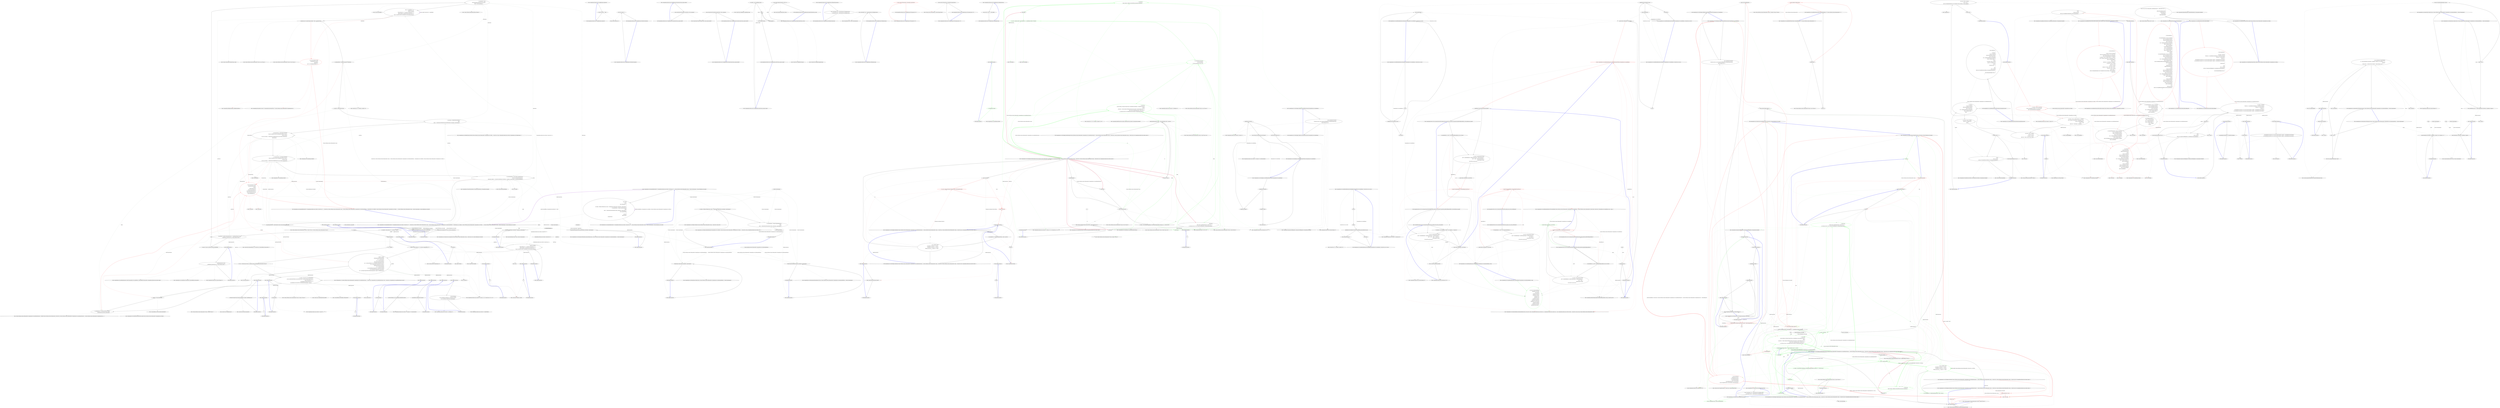 digraph  {
m0_46 [cluster="Unk.ThrowingValidate", file="InstanceBuilder.cs", label="Entry Unk.ThrowingValidate", span=""];
m0_65 [cluster="T.SetProperties<T>(System.Collections.Generic.IEnumerable<CommandLine.Core.SpecificationProperty>, System.Func<CommandLine.Core.SpecificationProperty, bool>, System.Func<CommandLine.Core.SpecificationProperty, object>)", file="InstanceBuilder.cs", label="Entry T.SetProperties<T>(System.Collections.Generic.IEnumerable<CommandLine.Core.SpecificationProperty>, System.Func<CommandLine.Core.SpecificationProperty, bool>, System.Func<CommandLine.Core.SpecificationProperty, object>)", span="58-58"];
m0_10 [cluster="CommandLine.Core.Tokenizer.ExplodeOptionList(CommandLine.Core.StatePair<System.Collections.Generic.IEnumerable<CommandLine.Core.Token>>, System.Func<string, CommandLine.Infrastructure.Maybe<char>>)", file="InstanceBuilder.cs", label="Entry CommandLine.Core.Tokenizer.ExplodeOptionList(CommandLine.Core.StatePair<System.Collections.Generic.IEnumerable<CommandLine.Core.Token>>, System.Func<string, CommandLine.Infrastructure.Maybe<char>>)", span="44-44"];
m0_108 [cluster="string.MatchName(string, string, System.StringComparer)", file="InstanceBuilder.cs", label="Entry string.MatchName(string, string, System.StringComparer)", span="8-8"];
m0_55 [cluster="CommandLine.Core.TokenPartitioner.Partition(System.Collections.Generic.IEnumerable<CommandLine.Core.Token>, System.Func<string, CommandLine.Infrastructure.Maybe<CommandLine.Core.TypeDescriptor>>)", file="InstanceBuilder.cs", label="Entry CommandLine.Core.TokenPartitioner.Partition(System.Collections.Generic.IEnumerable<CommandLine.Core.Token>, System.Func<string, CommandLine.Infrastructure.Maybe<CommandLine.Core.TypeDescriptor>>)", span="12-12"];
m0_44 [cluster="CommandLine.Infrastructure.Maybe<T1>.Return<T1, T2>(System.Func<T1, T2>, T2)", file="InstanceBuilder.cs", label="Entry CommandLine.Infrastructure.Maybe<T1>.Return<T1, T2>(System.Func<T1, T2>, T2)", span="100-100"];
m0_71 [cluster="System.Collections.Generic.IEnumerable<TSource>.ToArray<TSource>()", file="InstanceBuilder.cs", label="Entry System.Collections.Generic.IEnumerable<TSource>.ToArray<TSource>()", span="0-0"];
m0_101 [cluster="CommandLine.Core.TypeConverter.ChangeType(System.Collections.Generic.IEnumerable<string>, System.Type, bool, System.Globalization.CultureInfo)", file="InstanceBuilder.cs", label="Entry CommandLine.Core.TypeConverter.ChangeType(System.Collections.Generic.IEnumerable<string>, System.Type, bool, System.Globalization.CultureInfo)", span="12-12"];
m0_115 [cluster="CommandLine.Infrastructure.Maybe<T>.IsJust<T>()", file="InstanceBuilder.cs", label="Entry CommandLine.Infrastructure.Maybe<T>.IsJust<T>()", span="149-149"];
m0_130 [cluster="CommandLine.Infrastructure.Maybe<T>.MatchNothing()", file="InstanceBuilder.cs", label="Entry CommandLine.Infrastructure.Maybe<T>.MatchNothing()", span="26-26"];
m0_90 [cluster="Unk.>", file="InstanceBuilder.cs", label="Entry Unk.>", span=""];
m0_18 [cluster="CommandLine.Core.NameLookup.HavingSeparator(string, System.Collections.Generic.IEnumerable<CommandLine.Core.OptionSpecification>, System.StringComparer)", file="InstanceBuilder.cs", label="Entry CommandLine.Core.NameLookup.HavingSeparator(string, System.Collections.Generic.IEnumerable<CommandLine.Core.OptionSpecification>, System.StringComparer)", span="16-16"];
m0_58 [cluster="CommandLine.Core.Specification.IsValue()", file="InstanceBuilder.cs", label="Entry CommandLine.Core.Specification.IsValue()", span="15-15"];
m0_70 [cluster="System.Type.CreateDefaultForImmutable()", file="InstanceBuilder.cs", label="Entry System.Type.CreateDefaultForImmutable()", span="122-122"];
m0_68 [cluster="System.Reflection.MethodBase.GetParameters()", file="InstanceBuilder.cs", label="Entry System.Reflection.MethodBase.GetParameters()", span="0-0"];
m0_74 [cluster="System.Collections.Generic.IEnumerable<CommandLine.Core.SpecificationProperty>.Validate(System.Collections.Generic.IEnumerable<System.Func<System.Collections.Generic.IEnumerable<CommandLine.Core.SpecificationProperty>, System.Collections.Generic.IEnumerable<CommandLine.Error>>>)", file="InstanceBuilder.cs", label="Entry System.Collections.Generic.IEnumerable<CommandLine.Core.SpecificationProperty>.Validate(System.Collections.Generic.IEnumerable<System.Func<System.Collections.Generic.IEnumerable<CommandLine.Core.SpecificationProperty>, System.Collections.Generic.IEnumerable<CommandLine.Error>>>)", span="40-40"];
m0_76 [cluster="Unk.Create", file="InstanceBuilder.cs", label="Entry Unk.Create", span=""];
m0_123 [cluster="CommandLine.Infrastructure.Maybe<T>.IsNothing<T>()", file="InstanceBuilder.cs", label="Entry CommandLine.Infrastructure.Maybe<T>.IsNothing<T>()", span="144-144"];
m0_119 [cluster="CommandLine.Infrastructure.Maybe<T>.FromJust<T>(System.Exception)", file="InstanceBuilder.cs", label="Entry CommandLine.Infrastructure.Maybe<T>.FromJust<T>(System.Exception)", span="134-134"];
m0_86 [cluster="CommandLine.Core.SpecificationProperty.Create(CommandLine.Core.Specification, System.Reflection.PropertyInfo, CommandLine.Infrastructure.Maybe<object>)", file="InstanceBuilder.cs", label="Entry CommandLine.Core.SpecificationProperty.Create(CommandLine.Core.Specification, System.Reflection.PropertyInfo, CommandLine.Infrastructure.Maybe<object>)", span="21-21"];
m0_14 [cluster="CommandLine.Core.NameLookup.Contains(string, System.Collections.Generic.IEnumerable<CommandLine.Core.OptionSpecification>, System.StringComparer)", file="InstanceBuilder.cs", label="Entry CommandLine.Core.NameLookup.Contains(string, System.Collections.Generic.IEnumerable<CommandLine.Core.OptionSpecification>, System.StringComparer)", span="11-11"];
m0_67 [cluster="Unk.GetConstructor", file="InstanceBuilder.cs", label="Entry Unk.GetConstructor", span=""];
m0_50 [cluster="System.StringComparer.Equals(string, string)", file="InstanceBuilder.cs", label="Entry System.StringComparer.Equals(string, string)", span="0-0"];
m0_45 [cluster="System.Type.GetSpecifications<T>(System.Func<System.Reflection.PropertyInfo, T>)", file="InstanceBuilder.cs", label="Entry System.Type.GetSpecifications<T>(System.Func<System.Reflection.PropertyInfo, T>)", span="14-14"];
m0_60 [cluster="Unk.Single", file="InstanceBuilder.cs", label="Entry Unk.Single", span=""];
m0_48 [cluster="System.Collections.Generic.IEnumerable<TSource>.Any<TSource>()", file="InstanceBuilder.cs", label="Entry System.Collections.Generic.IEnumerable<TSource>.Any<TSource>()", span="0-0"];
m0_51 [cluster="System.Func<TResult>.Invoke()", file="InstanceBuilder.cs", label="Entry System.Func<TResult>.Invoke()", span="0-0"];
m0_73 [cluster="CommandLine.Core.SpecificationPropertyRules.Lookup(System.Collections.Generic.IEnumerable<CommandLine.Core.Token>)", file="InstanceBuilder.cs", label="Entry CommandLine.Core.SpecificationPropertyRules.Lookup(System.Collections.Generic.IEnumerable<CommandLine.Core.Token>)", span="12-12"];
m0_91 [cluster="lambda expression", file="InstanceBuilder.cs", label="Entry lambda expression", span="54-54"];
m0_5 [cluster="lambda expression", file="InstanceBuilder.cs", label="var tokens = Tokenizer.Tokenize(args, name => NameLookup.Contains(name, optionSpecs, nameComparer))", span="23-23"];
m0_12 [cluster="lambda expression", file="InstanceBuilder.cs", label="NameLookup.Contains(name, optionSpecs, nameComparer)", span="23-23"];
m0_6 [cluster="lambda expression", file="InstanceBuilder.cs", label="var explodedTokens = Tokenizer.ExplodeOptionList(\r\n                            tokens,\r\n                            name => NameLookup.HavingSeparator(name, optionSpecs, nameComparer))", span="24-26"];
m0_16 [cluster="lambda expression", file="InstanceBuilder.cs", label="NameLookup.HavingSeparator(name, optionSpecs, nameComparer)", span="26-26"];
m0_4 [cluster="lambda expression", file="InstanceBuilder.cs", label="Entry lambda expression", span="21-28"];
m0_11 [cluster="lambda expression", file="InstanceBuilder.cs", label="Entry lambda expression", span="23-23"];
m0_7 [cluster="lambda expression", file="InstanceBuilder.cs", label="return explodedTokens;", span="27-27"];
m0_15 [cluster="lambda expression", file="InstanceBuilder.cs", label="Entry lambda expression", span="26-26"];
m0_8 [cluster="lambda expression", file="InstanceBuilder.cs", label="Exit lambda expression", span="21-28"];
m0_13 [cluster="lambda expression", file="InstanceBuilder.cs", label="Exit lambda expression", span="23-23"];
m0_17 [cluster="lambda expression", file="InstanceBuilder.cs", label="Exit lambda expression", span="26-26"];
m0_88 [cluster="lambda expression", file="InstanceBuilder.cs", label="typeof(T).IsMutable()\r\n                    ? factory.Return(f => f(), Activator.CreateInstance<T>())\r\n                    : ReflectionHelper.CreateDefaultImmutableInstance<T>(\r\n                        (from p in specProps select p.Specification.ConversionType).ToArray())", span="53-56"];
m0_95 [cluster="lambda expression", file="InstanceBuilder.cs", label="TypeLookup.FindTypeDescriptorAndSibling(name, optionSpecs, nameComparer)", span="72-72"];
m0_99 [cluster="lambda expression", file="InstanceBuilder.cs", label="TypeConverter.ChangeType(vals, type, isScalar, parsingCulture)", span="77-77"];
m0_103 [cluster="lambda expression", file="InstanceBuilder.cs", label="TypeConverter.ChangeType(vals, type, isScalar, parsingCulture)", span="83-83"];
m0_106 [cluster="lambda expression", file="InstanceBuilder.cs", label="token.Text.MatchName(o.ShortName, o.LongName, nameComparer)", span="87-87"];
m0_77 [cluster="lambda expression", file="InstanceBuilder.cs", label="Entry lambda expression", span="41-41"];
m0_81 [cluster="lambda expression", file="InstanceBuilder.cs", label="Entry lambda expression", span="43-44"];
m0_94 [cluster="lambda expression", file="InstanceBuilder.cs", label="Entry lambda expression", span="72-72"];
m0_98 [cluster="lambda expression", file="InstanceBuilder.cs", label="Entry lambda expression", span="77-77"];
m0_102 [cluster="lambda expression", file="InstanceBuilder.cs", label="Entry lambda expression", span="83-83"];
m0_105 [cluster="lambda expression", file="InstanceBuilder.cs", label="Entry lambda expression", span="87-87"];
m0_109 [cluster="lambda expression", file="InstanceBuilder.cs", label="Entry lambda expression", span="94-94"];
m0_137 [cluster="lambda expression", file="InstanceBuilder.cs", label="Entry lambda expression", span="114-114"];
m0_140 [cluster="lambda expression", file="InstanceBuilder.cs", label="Entry lambda expression", span="115-115"];
m0_112 [cluster="lambda expression", file="InstanceBuilder.cs", label="Entry lambda expression", span="97-97"];
m0_116 [cluster="lambda expression", file="InstanceBuilder.cs", label="Entry lambda expression", span="98-98"];
m0_120 [cluster="lambda expression", file="InstanceBuilder.cs", label="Entry lambda expression", span="100-100"];
m0_124 [cluster="lambda expression", file="InstanceBuilder.cs", label="Entry lambda expression", span="101-101"];
m0_127 [cluster="lambda expression", file="InstanceBuilder.cs", label="Entry lambda expression", span="103-105"];
m0_131 [cluster="lambda expression", file="InstanceBuilder.cs", label="Entry lambda expression", span="106-106"];
m0_78 [cluster="lambda expression", file="InstanceBuilder.cs", label="f().GetType()", span="41-41"];
m0_79 [cluster="lambda expression", file="InstanceBuilder.cs", label="Exit lambda expression", span="41-41"];
m0_82 [cluster="lambda expression", file="InstanceBuilder.cs", label="SpecificationProperty.Create(\r\n                    Specification.FromProperty(pi), pi, Maybe.Nothing<object>())", span="43-44"];
m0_83 [cluster="lambda expression", file="InstanceBuilder.cs", label="Exit lambda expression", span="43-44"];
m0_87 [cluster="lambda expression", file="InstanceBuilder.cs", label="Entry lambda expression", span="52-56"];
m0_89 [cluster="lambda expression", file="InstanceBuilder.cs", label="Exit lambda expression", span="52-56"];
m0_92 [cluster="lambda expression", file="InstanceBuilder.cs", label="f()", span="54-54"];
m0_93 [cluster="lambda expression", file="InstanceBuilder.cs", label="Exit lambda expression", span="54-54"];
m0_96 [cluster="lambda expression", file="InstanceBuilder.cs", label="Exit lambda expression", span="72-72"];
m0_100 [cluster="lambda expression", file="InstanceBuilder.cs", label="Exit lambda expression", span="77-77"];
m0_104 [cluster="lambda expression", file="InstanceBuilder.cs", label="Exit lambda expression", span="83-83"];
m0_107 [cluster="lambda expression", file="InstanceBuilder.cs", label="Exit lambda expression", span="87-87"];
m0_110 [cluster="lambda expression", file="InstanceBuilder.cs", label="f()", span="94-94"];
m0_111 [cluster="lambda expression", file="InstanceBuilder.cs", label="Exit lambda expression", span="94-94"];
m0_113 [cluster="lambda expression", file="InstanceBuilder.cs", label="sp.Value.IsJust()", span="97-97"];
m0_114 [cluster="lambda expression", file="InstanceBuilder.cs", label="Exit lambda expression", span="97-97"];
m0_117 [cluster="lambda expression", file="InstanceBuilder.cs", label="sp.Value.FromJust()", span="98-98"];
m0_118 [cluster="lambda expression", file="InstanceBuilder.cs", label="Exit lambda expression", span="98-98"];
m0_121 [cluster="lambda expression", file="InstanceBuilder.cs", label="sp.Value.IsNothing() && sp.Specification.DefaultValue.IsJust()", span="100-100"];
m0_122 [cluster="lambda expression", file="InstanceBuilder.cs", label="Exit lambda expression", span="100-100"];
m0_125 [cluster="lambda expression", file="InstanceBuilder.cs", label="sp.Specification.DefaultValue.FromJust()", span="101-101"];
m0_126 [cluster="lambda expression", file="InstanceBuilder.cs", label="Exit lambda expression", span="101-101"];
m0_128 [cluster="lambda expression", file="InstanceBuilder.cs", label="sp.Value.IsNothing()\r\n                            && sp.Specification.TargetType == TargetType.Sequence\r\n                            && sp.Specification.DefaultValue.MatchNothing()", span="103-105"];
m0_129 [cluster="lambda expression", file="InstanceBuilder.cs", label="Exit lambda expression", span="103-105"];
m0_132 [cluster="lambda expression", file="InstanceBuilder.cs", label="sp.Property.PropertyType.GetGenericArguments().Single().CreateEmptyArray()", span="106-106"];
m0_133 [cluster="lambda expression", file="InstanceBuilder.cs", label="Exit lambda expression", span="106-106"];
m0_138 [cluster="lambda expression", file="InstanceBuilder.cs", label=v, span="114-114"];
m0_139 [cluster="lambda expression", file="InstanceBuilder.cs", label="Exit lambda expression", span="114-114"];
m0_141 [cluster="lambda expression", file="InstanceBuilder.cs", label=d, span="115-115"];
m0_142 [cluster="lambda expression", file="InstanceBuilder.cs", label="Exit lambda expression", span="115-115"];
m0_49 [cluster="System.Collections.Generic.IEnumerable<TSource>.First<TSource>()", file="InstanceBuilder.cs", label="Entry System.Collections.Generic.IEnumerable<TSource>.First<TSource>()", span="0-0"];
m0_53 [cluster="CommandLine.ParserResult.Create<T>(CommandLine.ParserResultType, T, System.Collections.Generic.IEnumerable<CommandLine.Error>)", file="InstanceBuilder.cs", label="Entry CommandLine.ParserResult.Create<T>(CommandLine.ParserResultType, T, System.Collections.Generic.IEnumerable<CommandLine.Error>)", span="100-100"];
m0_80 [cluster="object.GetType()", file="InstanceBuilder.cs", label="Entry object.GetType()", span="0-0"];
m0_59 [cluster="CommandLine.MissingValueOptionError.MissingValueOptionError(CommandLine.NameInfo)", file="InstanceBuilder.cs", label="Entry CommandLine.MissingValueOptionError.MissingValueOptionError(CommandLine.NameInfo)", span="265-265"];
m0_75 [cluster="Unk.Concat", file="InstanceBuilder.cs", label="Entry Unk.Concat", span=""];
m0_135 [cluster="System.Collections.Generic.IEnumerable<TSource>.Single<TSource>()", file="InstanceBuilder.cs", label="Entry System.Collections.Generic.IEnumerable<TSource>.Single<TSource>()", span="0-0"];
m0_136 [cluster="System.Type.CreateEmptyArray()", file="InstanceBuilder.cs", label="Entry System.Type.CreateEmptyArray()", span="101-101"];
m0_69 [cluster="string.ToLower()", file="InstanceBuilder.cs", label="Entry string.ToLower()", span="0-0"];
m0_134 [cluster="System.Type.GetGenericArguments()", file="InstanceBuilder.cs", label="Entry System.Type.GetGenericArguments()", span="0-0"];
m0_9 [cluster="CommandLine.Core.Tokenizer.Tokenize(System.Collections.Generic.IEnumerable<string>, System.Func<string, bool>)", file="InstanceBuilder.cs", label="Entry CommandLine.Core.Tokenizer.Tokenize(System.Collections.Generic.IEnumerable<string>, System.Func<string, bool>)", span="11-11"];
m0_84 [cluster="CommandLine.Core.Specification.FromProperty(System.Reflection.PropertyInfo)", file="InstanceBuilder.cs", label="Entry CommandLine.Core.Specification.FromProperty(System.Reflection.PropertyInfo)", span="82-82"];
m0_97 [cluster="CommandLine.Core.TypeLookup.FindTypeDescriptorAndSibling(string, System.Collections.Generic.IEnumerable<CommandLine.Core.OptionSpecification>, System.StringComparer)", file="InstanceBuilder.cs", label="Entry CommandLine.Core.TypeLookup.FindTypeDescriptorAndSibling(string, System.Collections.Generic.IEnumerable<CommandLine.Core.OptionSpecification>, System.StringComparer)", span="23-23"];
m0_64 [cluster="System.Activator.CreateInstance<T>()", file="InstanceBuilder.cs", label="Entry System.Activator.CreateInstance<T>()", span="0-0"];
m0_56 [cluster="CommandLine.Core.Specification.IsOption()", file="InstanceBuilder.cs", label="Entry CommandLine.Core.Specification.IsOption()", span="10-10"];
m0_63 [cluster="System.Type.IsMutable()", file="InstanceBuilder.cs", label="Entry System.Type.IsMutable()", span="115-115"];
m0_85 [cluster="CommandLine.Infrastructure.Maybe.Nothing<T>()", file="InstanceBuilder.cs", label="Entry CommandLine.Infrastructure.Maybe.Nothing<T>()", span="63-63"];
m0_47 [cluster="System.Collections.IEnumerable.OfType<TResult>()", file="InstanceBuilder.cs", label="Entry System.Collections.IEnumerable.OfType<TResult>()", span="0-0"];
m0_0 [cluster="CommandLine.Core.InstanceBuilder.Build<T>(CommandLine.Infrastructure.Maybe<System.Func<T>>, System.Collections.Generic.IEnumerable<string>, System.StringComparer, System.Globalization.CultureInfo)", file="InstanceBuilder.cs", label="Entry CommandLine.Core.InstanceBuilder.Build<T>(CommandLine.Infrastructure.Maybe<System.Func<T>>, System.Collections.Generic.IEnumerable<string>, System.StringComparer, System.Globalization.CultureInfo)", span="13-13"];
m0_1 [cluster="CommandLine.Core.InstanceBuilder.Build<T>(CommandLine.Infrastructure.Maybe<System.Func<T>>, System.Collections.Generic.IEnumerable<string>, System.StringComparer, System.Globalization.CultureInfo)", file="InstanceBuilder.cs", label="return Build(\r\n                factory,\r\n                (args, optionSpecs) =>\r\n                    {\r\n                        var tokens = Tokenizer.Tokenize(args, name => NameLookup.Contains(name, optionSpecs, nameComparer));\r\n                        var explodedTokens = Tokenizer.ExplodeOptionList(\r\n                            tokens,\r\n                            name => NameLookup.HavingSeparator(name, optionSpecs, nameComparer));\r\n                        return explodedTokens;\r\n                    },\r\n                arguments,\r\n                nameComparer,\r\n                parsingCulture);", span="19-31"];
m0_2 [cluster="CommandLine.Core.InstanceBuilder.Build<T>(CommandLine.Infrastructure.Maybe<System.Func<T>>, System.Collections.Generic.IEnumerable<string>, System.StringComparer, System.Globalization.CultureInfo)", file="InstanceBuilder.cs", label="Exit CommandLine.Core.InstanceBuilder.Build<T>(CommandLine.Infrastructure.Maybe<System.Func<T>>, System.Collections.Generic.IEnumerable<string>, System.StringComparer, System.Globalization.CultureInfo)", span="13-13"];
m0_3 [cluster="CommandLine.Core.InstanceBuilder.Build<T>(CommandLine.Infrastructure.Maybe<System.Func<T>>, System.Func<System.Collections.Generic.IEnumerable<string>, System.Collections.Generic.IEnumerable<CommandLine.Core.OptionSpecification>, CommandLine.Core.StatePair<System.Collections.Generic.IEnumerable<CommandLine.Core.Token>>>, System.Collections.Generic.IEnumerable<string>, System.StringComparer, System.Globalization.CultureInfo)", file="InstanceBuilder.cs", label="Entry CommandLine.Core.InstanceBuilder.Build<T>(CommandLine.Infrastructure.Maybe<System.Func<T>>, System.Func<System.Collections.Generic.IEnumerable<string>, System.Collections.Generic.IEnumerable<CommandLine.Core.OptionSpecification>, CommandLine.Core.StatePair<System.Collections.Generic.IEnumerable<CommandLine.Core.Token>>>, System.Collections.Generic.IEnumerable<string>, System.StringComparer, System.Globalization.CultureInfo)", span="34-34"];
m0_19 [cluster="CommandLine.Core.InstanceBuilder.Build<T>(CommandLine.Infrastructure.Maybe<System.Func<T>>, System.Func<System.Collections.Generic.IEnumerable<string>, System.Collections.Generic.IEnumerable<CommandLine.Core.OptionSpecification>, CommandLine.Core.StatePair<System.Collections.Generic.IEnumerable<CommandLine.Core.Token>>>, System.Collections.Generic.IEnumerable<string>, System.StringComparer, System.Globalization.CultureInfo)", file="InstanceBuilder.cs", label="var typeInfo = factory.Return(f => f().GetType(), typeof(T))", span="41-41"];
m0_23 [cluster="CommandLine.Core.InstanceBuilder.Build<T>(CommandLine.Infrastructure.Maybe<System.Func<T>>, System.Func<System.Collections.Generic.IEnumerable<string>, System.Collections.Generic.IEnumerable<CommandLine.Core.OptionSpecification>, CommandLine.Core.StatePair<System.Collections.Generic.IEnumerable<CommandLine.Core.Token>>>, System.Collections.Generic.IEnumerable<string>, System.StringComparer, System.Globalization.CultureInfo)", file="InstanceBuilder.cs", label="Func<T> makeDefault = () =>\r\n                typeof(T).IsMutable()\r\n                    ? factory.Return(f => f(), Activator.CreateInstance<T>())\r\n                    : ReflectionHelper.CreateDefaultImmutableInstance<T>(\r\n                        (from p in specProps select p.Specification.ConversionType).ToArray())", span="52-56"];
m0_24 [cluster="CommandLine.Core.InstanceBuilder.Build<T>(CommandLine.Infrastructure.Maybe<System.Func<T>>, System.Func<System.Collections.Generic.IEnumerable<string>, System.Collections.Generic.IEnumerable<CommandLine.Core.OptionSpecification>, CommandLine.Core.StatePair<System.Collections.Generic.IEnumerable<CommandLine.Core.Token>>>, System.Collections.Generic.IEnumerable<string>, System.StringComparer, System.Globalization.CultureInfo)", file="InstanceBuilder.cs", label="arguments.Any() && nameComparer.Equals(''--help'', arguments.First())", span="58-58"];
m0_26 [cluster="CommandLine.Core.InstanceBuilder.Build<T>(CommandLine.Infrastructure.Maybe<System.Func<T>>, System.Func<System.Collections.Generic.IEnumerable<string>, System.Collections.Generic.IEnumerable<CommandLine.Core.OptionSpecification>, CommandLine.Core.StatePair<System.Collections.Generic.IEnumerable<CommandLine.Core.Token>>>, System.Collections.Generic.IEnumerable<string>, System.StringComparer, System.Globalization.CultureInfo)", file="InstanceBuilder.cs", label="var tokenizerResult = tokenizer(arguments, optionSpecs)", span="66-66"];
m0_28 [cluster="CommandLine.Core.InstanceBuilder.Build<T>(CommandLine.Infrastructure.Maybe<System.Func<T>>, System.Func<System.Collections.Generic.IEnumerable<string>, System.Collections.Generic.IEnumerable<CommandLine.Core.OptionSpecification>, CommandLine.Core.StatePair<System.Collections.Generic.IEnumerable<CommandLine.Core.Token>>>, System.Collections.Generic.IEnumerable<string>, System.StringComparer, System.Globalization.CultureInfo)", file="InstanceBuilder.cs", label="var partitions = TokenPartitioner.Partition(\r\n                tokens,\r\n                name => TypeLookup.FindTypeDescriptorAndSibling(name, optionSpecs, nameComparer))", span="70-72"];
m0_29 [cluster="CommandLine.Core.InstanceBuilder.Build<T>(CommandLine.Infrastructure.Maybe<System.Func<T>>, System.Func<System.Collections.Generic.IEnumerable<string>, System.Collections.Generic.IEnumerable<CommandLine.Core.OptionSpecification>, CommandLine.Core.StatePair<System.Collections.Generic.IEnumerable<CommandLine.Core.Token>>>, System.Collections.Generic.IEnumerable<string>, System.StringComparer, System.Globalization.CultureInfo)", file="InstanceBuilder.cs", label="var optionSpecProps = OptionMapper.MapValues(\r\n                (from pt in specProps where pt.Specification.IsOption() select pt),\r\n                partitions.Options,\r\n                (vals, type, isScalar) => TypeConverter.ChangeType(vals, type, isScalar, parsingCulture),\r\n                nameComparer)", span="74-78"];
m0_30 [cluster="CommandLine.Core.InstanceBuilder.Build<T>(CommandLine.Infrastructure.Maybe<System.Func<T>>, System.Func<System.Collections.Generic.IEnumerable<string>, System.Collections.Generic.IEnumerable<CommandLine.Core.OptionSpecification>, CommandLine.Core.StatePair<System.Collections.Generic.IEnumerable<CommandLine.Core.Token>>>, System.Collections.Generic.IEnumerable<string>, System.StringComparer, System.Globalization.CultureInfo)", file="InstanceBuilder.cs", label="var valueSpecProps = ValueMapper.MapValues(\r\n                (from pt in specProps where pt.Specification.IsValue() select pt),\r\n                    partitions.Values,\r\n                (vals, type, isScalar) => TypeConverter.ChangeType(vals, type, isScalar, parsingCulture))", span="80-83"];
m0_31 [cluster="CommandLine.Core.InstanceBuilder.Build<T>(CommandLine.Infrastructure.Maybe<System.Func<T>>, System.Func<System.Collections.Generic.IEnumerable<string>, System.Collections.Generic.IEnumerable<CommandLine.Core.OptionSpecification>, CommandLine.Core.StatePair<System.Collections.Generic.IEnumerable<CommandLine.Core.Token>>>, System.Collections.Generic.IEnumerable<string>, System.StringComparer, System.Globalization.CultureInfo)", file="InstanceBuilder.cs", label="var missingValueErrors = from token in partitions.Errors\r\n                                     select new MissingValueOptionError(\r\n                                         optionSpecs.Single(o => token.Text.MatchName(o.ShortName, o.LongName, nameComparer)).FromOptionSpecification())", span="85-87"];
m0_35 [cluster="CommandLine.Core.InstanceBuilder.Build<T>(CommandLine.Infrastructure.Maybe<System.Func<T>>, System.Func<System.Collections.Generic.IEnumerable<string>, System.Collections.Generic.IEnumerable<CommandLine.Core.OptionSpecification>, CommandLine.Core.StatePair<System.Collections.Generic.IEnumerable<CommandLine.Core.Token>>>, System.Collections.Generic.IEnumerable<string>, System.StringComparer, System.Globalization.CultureInfo)", file="InstanceBuilder.cs", label="instance = factory.Return(f => f(), Activator.CreateInstance<T>())", span="94-94"];
m0_20 [cluster="CommandLine.Core.InstanceBuilder.Build<T>(CommandLine.Infrastructure.Maybe<System.Func<T>>, System.Func<System.Collections.Generic.IEnumerable<string>, System.Collections.Generic.IEnumerable<CommandLine.Core.OptionSpecification>, CommandLine.Core.StatePair<System.Collections.Generic.IEnumerable<CommandLine.Core.Token>>>, System.Collections.Generic.IEnumerable<string>, System.StringComparer, System.Globalization.CultureInfo)", file="InstanceBuilder.cs", label="var specProps = typeInfo.GetSpecifications(pi => SpecificationProperty.Create(\r\n                    Specification.FromProperty(pi), pi, Maybe.Nothing<object>()))", span="43-44"];
m0_34 [cluster="CommandLine.Core.InstanceBuilder.Build<T>(CommandLine.Infrastructure.Maybe<System.Func<T>>, System.Func<System.Collections.Generic.IEnumerable<string>, System.Collections.Generic.IEnumerable<CommandLine.Core.OptionSpecification>, CommandLine.Core.StatePair<System.Collections.Generic.IEnumerable<CommandLine.Core.Token>>>, System.Collections.Generic.IEnumerable<string>, System.StringComparer, System.Globalization.CultureInfo)", file="InstanceBuilder.cs", label="typeInfo.IsMutable()", span="92-92"];
m0_21 [cluster="CommandLine.Core.InstanceBuilder.Build<T>(CommandLine.Infrastructure.Maybe<System.Func<T>>, System.Func<System.Collections.Generic.IEnumerable<string>, System.Collections.Generic.IEnumerable<CommandLine.Core.OptionSpecification>, CommandLine.Core.StatePair<System.Collections.Generic.IEnumerable<CommandLine.Core.Token>>>, System.Collections.Generic.IEnumerable<string>, System.StringComparer, System.Globalization.CultureInfo)", file="InstanceBuilder.cs", label="var specs = from pt in specProps select pt.Specification", span="46-46"];
m0_38 [cluster="CommandLine.Core.InstanceBuilder.Build<T>(CommandLine.Infrastructure.Maybe<System.Func<T>>, System.Func<System.Collections.Generic.IEnumerable<string>, System.Collections.Generic.IEnumerable<CommandLine.Core.OptionSpecification>, CommandLine.Core.StatePair<System.Collections.Generic.IEnumerable<CommandLine.Core.Token>>>, System.Collections.Generic.IEnumerable<string>, System.StringComparer, System.Globalization.CultureInfo)", file="InstanceBuilder.cs", label="var ctor = t.GetConstructor((from p in specProps select p.Specification.ConversionType).ToArray())", span="111-111"];
m0_22 [cluster="CommandLine.Core.InstanceBuilder.Build<T>(CommandLine.Infrastructure.Maybe<System.Func<T>>, System.Func<System.Collections.Generic.IEnumerable<string>, System.Collections.Generic.IEnumerable<CommandLine.Core.OptionSpecification>, CommandLine.Core.StatePair<System.Collections.Generic.IEnumerable<CommandLine.Core.Token>>>, System.Collections.Generic.IEnumerable<string>, System.StringComparer, System.Globalization.CultureInfo)", file="InstanceBuilder.cs", label="var optionSpecs = specs\r\n                .ThrowingValidate(SpecificationGuards.Lookup)\r\n                .OfType<OptionSpecification>()", span="48-50"];
m0_25 [cluster="CommandLine.Core.InstanceBuilder.Build<T>(CommandLine.Infrastructure.Maybe<System.Func<T>>, System.Func<System.Collections.Generic.IEnumerable<string>, System.Collections.Generic.IEnumerable<CommandLine.Core.OptionSpecification>, CommandLine.Core.StatePair<System.Collections.Generic.IEnumerable<CommandLine.Core.Token>>>, System.Collections.Generic.IEnumerable<string>, System.StringComparer, System.Globalization.CultureInfo)", color=red, community=0, file="InstanceBuilder.cs", label="0: return ParserResult.Create(\r\n                    ParserResultType.Options,\r\n                    makeDefault(),\r\n                    new[] { new HelpRequestedError() });", span="60-63"];
m0_27 [cluster="CommandLine.Core.InstanceBuilder.Build<T>(CommandLine.Infrastructure.Maybe<System.Func<T>>, System.Func<System.Collections.Generic.IEnumerable<string>, System.Collections.Generic.IEnumerable<CommandLine.Core.OptionSpecification>, CommandLine.Core.StatePair<System.Collections.Generic.IEnumerable<CommandLine.Core.Token>>>, System.Collections.Generic.IEnumerable<string>, System.StringComparer, System.Globalization.CultureInfo)", file="InstanceBuilder.cs", label="var tokens = tokenizerResult.Value", span="68-68"];
m0_42 [cluster="CommandLine.Core.InstanceBuilder.Build<T>(CommandLine.Infrastructure.Maybe<System.Func<T>>, System.Func<System.Collections.Generic.IEnumerable<string>, System.Collections.Generic.IEnumerable<CommandLine.Core.OptionSpecification>, CommandLine.Core.StatePair<System.Collections.Generic.IEnumerable<CommandLine.Core.Token>>>, System.Collections.Generic.IEnumerable<string>, System.StringComparer, System.Globalization.CultureInfo)", color=red, community=0, file="InstanceBuilder.cs", label="0: return ParserResult.Create(\r\n                ParserResultType.Options,\r\n                instance,\r\n                tokenizerResult.Errors\r\n                    .Concat(missingValueErrors)\r\n                    .Concat(optionSpecProps.Errors)\r\n                    .Concat(valueSpecProps.Errors)\r\n                    .Concat(validationErrors));", span="123-130"];
m0_41 [cluster="CommandLine.Core.InstanceBuilder.Build<T>(CommandLine.Infrastructure.Maybe<System.Func<T>>, System.Func<System.Collections.Generic.IEnumerable<string>, System.Collections.Generic.IEnumerable<CommandLine.Core.OptionSpecification>, CommandLine.Core.StatePair<System.Collections.Generic.IEnumerable<CommandLine.Core.Token>>>, System.Collections.Generic.IEnumerable<string>, System.StringComparer, System.Globalization.CultureInfo)", file="InstanceBuilder.cs", label="var validationErrors = specPropsWithValue.Validate(\r\n                SpecificationPropertyRules.Lookup(tokens))", span="120-121"];
m0_32 [cluster="CommandLine.Core.InstanceBuilder.Build<T>(CommandLine.Infrastructure.Maybe<System.Func<T>>, System.Func<System.Collections.Generic.IEnumerable<string>, System.Collections.Generic.IEnumerable<CommandLine.Core.OptionSpecification>, CommandLine.Core.StatePair<System.Collections.Generic.IEnumerable<CommandLine.Core.Token>>>, System.Collections.Generic.IEnumerable<string>, System.StringComparer, System.Globalization.CultureInfo)", file="InstanceBuilder.cs", label="var specPropsWithValue = optionSpecProps.Value.Concat(valueSpecProps.Value)", span="89-89"];
m0_33 [cluster="CommandLine.Core.InstanceBuilder.Build<T>(CommandLine.Infrastructure.Maybe<System.Func<T>>, System.Func<System.Collections.Generic.IEnumerable<string>, System.Collections.Generic.IEnumerable<CommandLine.Core.OptionSpecification>, CommandLine.Core.StatePair<System.Collections.Generic.IEnumerable<CommandLine.Core.Token>>>, System.Collections.Generic.IEnumerable<string>, System.StringComparer, System.Globalization.CultureInfo)", file="InstanceBuilder.cs", label="T instance", span="91-91"];
m0_36 [cluster="CommandLine.Core.InstanceBuilder.Build<T>(CommandLine.Infrastructure.Maybe<System.Func<T>>, System.Func<System.Collections.Generic.IEnumerable<string>, System.Collections.Generic.IEnumerable<CommandLine.Core.OptionSpecification>, CommandLine.Core.StatePair<System.Collections.Generic.IEnumerable<CommandLine.Core.Token>>>, System.Collections.Generic.IEnumerable<string>, System.StringComparer, System.Globalization.CultureInfo)", file="InstanceBuilder.cs", label="instance = instance\r\n                    .SetProperties(specPropsWithValue,\r\n                        sp => sp.Value.IsJust(),\r\n                        sp => sp.Value.FromJust())\r\n                    .SetProperties(specPropsWithValue,\r\n                        sp => sp.Value.IsNothing() && sp.Specification.DefaultValue.IsJust(),\r\n                        sp => sp.Specification.DefaultValue.FromJust())\r\n                    .SetProperties(specPropsWithValue,\r\n                        sp => sp.Value.IsNothing()\r\n                            && sp.Specification.TargetType == TargetType.Sequence\r\n                            && sp.Specification.DefaultValue.MatchNothing(),\r\n                        sp => sp.Property.PropertyType.GetGenericArguments().Single().CreateEmptyArray())", span="95-106"];
m0_39 [cluster="CommandLine.Core.InstanceBuilder.Build<T>(CommandLine.Infrastructure.Maybe<System.Func<T>>, System.Func<System.Collections.Generic.IEnumerable<string>, System.Collections.Generic.IEnumerable<CommandLine.Core.OptionSpecification>, CommandLine.Core.StatePair<System.Collections.Generic.IEnumerable<CommandLine.Core.Token>>>, System.Collections.Generic.IEnumerable<string>, System.StringComparer, System.Globalization.CultureInfo)", file="InstanceBuilder.cs", label="var values = (from prms in ctor.GetParameters()\r\n                              join sp in specPropsWithValue on prms.Name.ToLower() equals sp.Property.Name.ToLower()\r\n                              select sp.Value.Return(v => v,\r\n                                    sp.Specification.DefaultValue.Return(d => d,\r\n                                        sp.Specification.ConversionType.CreateDefaultForImmutable()))).ToArray()", span="112-116"];
m0_37 [cluster="CommandLine.Core.InstanceBuilder.Build<T>(CommandLine.Infrastructure.Maybe<System.Func<T>>, System.Func<System.Collections.Generic.IEnumerable<string>, System.Collections.Generic.IEnumerable<CommandLine.Core.OptionSpecification>, CommandLine.Core.StatePair<System.Collections.Generic.IEnumerable<CommandLine.Core.Token>>>, System.Collections.Generic.IEnumerable<string>, System.StringComparer, System.Globalization.CultureInfo)", file="InstanceBuilder.cs", label="var t = typeof(T)", span="110-110"];
m0_40 [cluster="CommandLine.Core.InstanceBuilder.Build<T>(CommandLine.Infrastructure.Maybe<System.Func<T>>, System.Func<System.Collections.Generic.IEnumerable<string>, System.Collections.Generic.IEnumerable<CommandLine.Core.OptionSpecification>, CommandLine.Core.StatePair<System.Collections.Generic.IEnumerable<CommandLine.Core.Token>>>, System.Collections.Generic.IEnumerable<string>, System.StringComparer, System.Globalization.CultureInfo)", file="InstanceBuilder.cs", label="instance = (T)ctor.Invoke(values)", span="117-117"];
m0_43 [cluster="CommandLine.Core.InstanceBuilder.Build<T>(CommandLine.Infrastructure.Maybe<System.Func<T>>, System.Func<System.Collections.Generic.IEnumerable<string>, System.Collections.Generic.IEnumerable<CommandLine.Core.OptionSpecification>, CommandLine.Core.StatePair<System.Collections.Generic.IEnumerable<CommandLine.Core.Token>>>, System.Collections.Generic.IEnumerable<string>, System.StringComparer, System.Globalization.CultureInfo)", file="InstanceBuilder.cs", label="Exit CommandLine.Core.InstanceBuilder.Build<T>(CommandLine.Infrastructure.Maybe<System.Func<T>>, System.Func<System.Collections.Generic.IEnumerable<string>, System.Collections.Generic.IEnumerable<CommandLine.Core.OptionSpecification>, CommandLine.Core.StatePair<System.Collections.Generic.IEnumerable<CommandLine.Core.Token>>>, System.Collections.Generic.IEnumerable<string>, System.StringComparer, System.Globalization.CultureInfo)", span="34-34"];
m0_72 [cluster="System.Reflection.ConstructorInfo.Invoke(object[])", file="InstanceBuilder.cs", label="Entry System.Reflection.ConstructorInfo.Invoke(object[])", span="0-0"];
m0_66 [cluster="Unk.ToArray", file="InstanceBuilder.cs", label="Entry Unk.ToArray", span=""];
m0_52 [cluster="CommandLine.HelpRequestedError.HelpRequestedError()", file="InstanceBuilder.cs", label="Entry CommandLine.HelpRequestedError.HelpRequestedError()", span="353-353"];
m0_61 [cluster="Unk.FromOptionSpecification", file="InstanceBuilder.cs", label="Entry Unk.FromOptionSpecification", span=""];
m0_54 [cluster="System.Func<T1, T2, TResult>.Invoke(T1, T2)", file="InstanceBuilder.cs", label="Entry System.Func<T1, T2, TResult>.Invoke(T1, T2)", span="0-0"];
m0_62 [cluster="System.Collections.Generic.IEnumerable<TSource>.Concat<TSource>(System.Collections.Generic.IEnumerable<TSource>)", file="InstanceBuilder.cs", label="Entry System.Collections.Generic.IEnumerable<TSource>.Concat<TSource>(System.Collections.Generic.IEnumerable<TSource>)", span="0-0"];
m0_57 [cluster="Unk.MapValues", file="InstanceBuilder.cs", label="Entry Unk.MapValues", span=""];
m0_143 [file="InstanceBuilder.cs", label="System.StringComparer", span=""];
m0_144 [file="InstanceBuilder.cs", label="System.Collections.Generic.IEnumerable<CommandLine.Core.OptionSpecification>", span=""];
m0_145 [file="InstanceBuilder.cs", label="CommandLine.Infrastructure.Maybe<System.Func<T>>", span=""];
m0_146 [file="InstanceBuilder.cs", label=specProps, span=""];
m0_147 [file="InstanceBuilder.cs", label="System.StringComparer", span=""];
m0_148 [file="InstanceBuilder.cs", label=optionSpecs, span=""];
m0_149 [file="InstanceBuilder.cs", label="System.Globalization.CultureInfo", span=""];
m0_150 [file="InstanceBuilder.cs", label=token, span=""];
m1_18 [cluster="CommandLine.Infrastructure.StringExtensions.Spaces(int)", file="InstanceBuilderTests.cs", label="Entry CommandLine.Infrastructure.StringExtensions.Spaces(int)", span="35-35"];
m1_19 [cluster="CommandLine.Infrastructure.StringExtensions.Spaces(int)", file="InstanceBuilderTests.cs", label="return new string(' ', value);", span="37-37"];
m1_20 [cluster="CommandLine.Infrastructure.StringExtensions.Spaces(int)", file="InstanceBuilderTests.cs", label="Exit CommandLine.Infrastructure.StringExtensions.Spaces(int)", span="35-35"];
m1_15 [cluster="CommandLine.Infrastructure.StringExtensions.FormatLocal(string, params object[])", file="InstanceBuilderTests.cs", label="Entry CommandLine.Infrastructure.StringExtensions.FormatLocal(string, params object[])", span="30-30"];
m1_16 [cluster="CommandLine.Infrastructure.StringExtensions.FormatLocal(string, params object[])", file="InstanceBuilderTests.cs", label="return string.Format(CultureInfo.CurrentCulture, value, arguments);", span="32-32"];
m1_17 [cluster="CommandLine.Infrastructure.StringExtensions.FormatLocal(string, params object[])", file="InstanceBuilderTests.cs", label="Exit CommandLine.Infrastructure.StringExtensions.FormatLocal(string, params object[])", span="30-30"];
m1_3 [cluster="string.String(char, int)", file="InstanceBuilderTests.cs", label="Entry string.String(char, int)", span="0-0"];
m1_34 [cluster="System.Text.StringBuilder.StringBuilder(string)", file="InstanceBuilderTests.cs", label="Entry System.Text.StringBuilder.StringBuilder(string)", span="0-0"];
m1_35 [cluster="System.Text.StringBuilder.Append(string)", file="InstanceBuilderTests.cs", label="Entry System.Text.StringBuilder.Append(string)", span="0-0"];
m1_24 [cluster="string.CompareOrdinal(string, string)", file="InstanceBuilderTests.cs", label="Entry string.CompareOrdinal(string, string)", span="0-0"];
m1_37 [cluster="CommandLine.Infrastructure.StringExtensions.IsBooleanString(string)", file="InstanceBuilderTests.cs", label="Entry CommandLine.Infrastructure.StringExtensions.IsBooleanString(string)", span="60-60"];
m1_38 [cluster="CommandLine.Infrastructure.StringExtensions.IsBooleanString(string)", file="InstanceBuilderTests.cs", label="return value.Equals(''true'', StringComparison.OrdinalIgnoreCase)\r\n                || value.Equals(''false'', StringComparison.OrdinalIgnoreCase);", span="62-63"];
m1_39 [cluster="CommandLine.Infrastructure.StringExtensions.IsBooleanString(string)", file="InstanceBuilderTests.cs", label="Exit CommandLine.Infrastructure.StringExtensions.IsBooleanString(string)", span="60-60"];
m1_7 [cluster="System.Convert.ToString(object, System.IFormatProvider)", file="InstanceBuilderTests.cs", label="Entry System.Convert.ToString(object, System.IFormatProvider)", span="0-0"];
m1_41 [cluster="CommandLine.Infrastructure.StringExtensions.ToBoolean(string)", file="InstanceBuilderTests.cs", label="Entry CommandLine.Infrastructure.StringExtensions.ToBoolean(string)", span="66-66"];
m1_42 [cluster="CommandLine.Infrastructure.StringExtensions.ToBoolean(string)", file="InstanceBuilderTests.cs", label="return value.Equals(''true'', StringComparison.OrdinalIgnoreCase);", span="68-68"];
m1_43 [cluster="CommandLine.Infrastructure.StringExtensions.ToBoolean(string)", file="InstanceBuilderTests.cs", label="Exit CommandLine.Infrastructure.StringExtensions.ToBoolean(string)", span="66-66"];
m1_21 [cluster="CommandLine.Infrastructure.StringExtensions.EqualsOrdinal(string, string)", file="InstanceBuilderTests.cs", label="Entry CommandLine.Infrastructure.StringExtensions.EqualsOrdinal(string, string)", span="40-40"];
m1_22 [cluster="CommandLine.Infrastructure.StringExtensions.EqualsOrdinal(string, string)", file="InstanceBuilderTests.cs", label="return string.CompareOrdinal(strA, strB) == 0;", span="42-42"];
m1_23 [cluster="CommandLine.Infrastructure.StringExtensions.EqualsOrdinal(string, string)", file="InstanceBuilderTests.cs", label="Exit CommandLine.Infrastructure.StringExtensions.EqualsOrdinal(string, string)", span="40-40"];
m1_8 [cluster="CommandLine.Infrastructure.StringExtensions.ToStringLocal<T>(T)", file="InstanceBuilderTests.cs", label="Entry CommandLine.Infrastructure.StringExtensions.ToStringLocal<T>(T)", span="20-20"];
m1_9 [cluster="CommandLine.Infrastructure.StringExtensions.ToStringLocal<T>(T)", color=red, community=0, file="InstanceBuilderTests.cs", label="0: return Convert.ToString(value, CultureInfo.CurrentCulture);", span="22-22"];
m1_10 [cluster="CommandLine.Infrastructure.StringExtensions.ToStringLocal<T>(T)", file="InstanceBuilderTests.cs", label="Exit CommandLine.Infrastructure.StringExtensions.ToStringLocal<T>(T)", span="20-20"];
m1_40 [cluster="string.Equals(string, System.StringComparison)", file="InstanceBuilderTests.cs", label="Entry string.Equals(string, System.StringComparison)", span="0-0"];
m1_36 [cluster="System.Text.StringBuilder.ToString()", file="InstanceBuilderTests.cs", label="Entry System.Text.StringBuilder.ToString()", span="0-0"];
m1_28 [cluster="CommandLine.Infrastructure.StringExtensions.JoinTo(string, params string[])", file="InstanceBuilderTests.cs", label="Entry CommandLine.Infrastructure.StringExtensions.JoinTo(string, params string[])", span="50-50"];
m1_29 [cluster="CommandLine.Infrastructure.StringExtensions.JoinTo(string, params string[])", file="InstanceBuilderTests.cs", label="var builder = new StringBuilder(value)", span="52-52"];
m1_30 [cluster="CommandLine.Infrastructure.StringExtensions.JoinTo(string, params string[])", file="InstanceBuilderTests.cs", label=others, span="53-53"];
m1_31 [cluster="CommandLine.Infrastructure.StringExtensions.JoinTo(string, params string[])", file="InstanceBuilderTests.cs", label="builder.Append(v)", span="55-55"];
m1_32 [cluster="CommandLine.Infrastructure.StringExtensions.JoinTo(string, params string[])", file="InstanceBuilderTests.cs", label="return builder.ToString();", span="57-57"];
m1_33 [cluster="CommandLine.Infrastructure.StringExtensions.JoinTo(string, params string[])", file="InstanceBuilderTests.cs", label="Exit CommandLine.Infrastructure.StringExtensions.JoinTo(string, params string[])", span="50-50"];
m1_25 [cluster="CommandLine.Infrastructure.StringExtensions.SafeLength(string)", file="InstanceBuilderTests.cs", label="Entry CommandLine.Infrastructure.StringExtensions.SafeLength(string)", span="45-45"];
m1_26 [cluster="CommandLine.Infrastructure.StringExtensions.SafeLength(string)", file="InstanceBuilderTests.cs", label="return value == null ? 0 : value.Length;", span="47-47"];
m1_27 [cluster="CommandLine.Infrastructure.StringExtensions.SafeLength(string)", file="InstanceBuilderTests.cs", label="Exit CommandLine.Infrastructure.StringExtensions.SafeLength(string)", span="45-45"];
m1_11 [cluster="CommandLine.Infrastructure.StringExtensions.FormatInvariant(string, params object[])", file="InstanceBuilderTests.cs", label="Entry CommandLine.Infrastructure.StringExtensions.FormatInvariant(string, params object[])", span="25-25"];
m1_12 [cluster="CommandLine.Infrastructure.StringExtensions.FormatInvariant(string, params object[])", file="InstanceBuilderTests.cs", label="return string.Format(CultureInfo.InvariantCulture, value, arguments);", span="27-27"];
m1_13 [cluster="CommandLine.Infrastructure.StringExtensions.FormatInvariant(string, params object[])", file="InstanceBuilderTests.cs", label="Exit CommandLine.Infrastructure.StringExtensions.FormatInvariant(string, params object[])", span="25-25"];
m1_0 [cluster="CommandLine.Infrastructure.StringExtensions.ToOneCharString(char)", file="InstanceBuilderTests.cs", label="Entry CommandLine.Infrastructure.StringExtensions.ToOneCharString(char)", span="10-10"];
m1_1 [cluster="CommandLine.Infrastructure.StringExtensions.ToOneCharString(char)", file="InstanceBuilderTests.cs", label="return new string(c, 1);", span="12-12"];
m1_2 [cluster="CommandLine.Infrastructure.StringExtensions.ToOneCharString(char)", file="InstanceBuilderTests.cs", label="Exit CommandLine.Infrastructure.StringExtensions.ToOneCharString(char)", span="10-10"];
m1_4 [cluster="CommandLine.Infrastructure.StringExtensions.ToStringInvariant<T>(T)", file="InstanceBuilderTests.cs", label="Entry CommandLine.Infrastructure.StringExtensions.ToStringInvariant<T>(T)", span="15-15"];
m1_5 [cluster="CommandLine.Infrastructure.StringExtensions.ToStringInvariant<T>(T)", file="InstanceBuilderTests.cs", label="return Convert.ToString(value, CultureInfo.InvariantCulture);", span="17-17"];
m1_6 [cluster="CommandLine.Infrastructure.StringExtensions.ToStringInvariant<T>(T)", file="InstanceBuilderTests.cs", label="Exit CommandLine.Infrastructure.StringExtensions.ToStringInvariant<T>(T)", span="15-15"];
m1_14 [cluster="string.Format(System.IFormatProvider, string, params object[])", file="InstanceBuilderTests.cs", label="Entry string.Format(System.IFormatProvider, string, params object[])", span="0-0"];
m2_60 [cluster="CommandLine.Core.SpecificationProperty.WithValue(CommandLine.Infrastructure.Maybe<object>)", file="InstanceChooser.cs", label="Entry CommandLine.Core.SpecificationProperty.WithValue(CommandLine.Infrastructure.Maybe<object>)", span="18-18"];
m2_9 [cluster="lambda expression", file="InstanceChooser.cs", label="pe.Item1", span="19-19"];
m2_32 [cluster="System.Collections.Generic.IEnumerable<TSource>.Empty<TSource>()", file="InstanceChooser.cs", label="Entry System.Collections.Generic.IEnumerable<TSource>.Empty<TSource>()", span="62-62"];
m2_43 [cluster="CommandLine.Infrastructure.Maybe<T>.IsJust<T>()", file="InstanceChooser.cs", label="Entry CommandLine.Infrastructure.Maybe<T>.IsJust<T>()", span="149-149"];
m2_34 [cluster="CommandLine.Core.Specification.CountOfMaxNumberOfValues()", file="InstanceChooser.cs", label="Entry CommandLine.Core.Specification.CountOfMaxNumberOfValues()", span="67-67"];
m2_6 [cluster="Humanizer.Localisation.ResourceKeys.DateHumanize.GetResourceKey(Humanizer.Localisation.TimeUnit, Humanizer.Localisation.TimeUnitTense, int)", color=red, community=0, file="InstanceChooser.cs", label="0: var unit = timeUnit.ToString().ToQuantity(count, ShowQuantityAs.None)", span="36-36"];
m2_0 [cluster="CommandLine.Core.ValueMapper.MapValues(System.Collections.Generic.IEnumerable<CommandLine.Core.SpecificationProperty>, System.Collections.Generic.IEnumerable<string>, System.Func<System.Collections.Generic.IEnumerable<string>, System.Type, bool, CommandLine.Infrastructure.Maybe<object>>)", file="InstanceChooser.cs", label="Entry CommandLine.Core.ValueMapper.MapValues(System.Collections.Generic.IEnumerable<CommandLine.Core.SpecificationProperty>, System.Collections.Generic.IEnumerable<string>, System.Func<System.Collections.Generic.IEnumerable<string>, System.Type, bool, CommandLine.Infrastructure.Maybe<object>>)", span="11-11"];
m2_1 [cluster="CommandLine.Core.ValueMapper.MapValues(System.Collections.Generic.IEnumerable<CommandLine.Core.SpecificationProperty>, System.Collections.Generic.IEnumerable<string>, System.Func<System.Collections.Generic.IEnumerable<string>, System.Type, bool, CommandLine.Infrastructure.Maybe<object>>)", file="InstanceChooser.cs", label="var propAndErrors = MapValuesImpl(specProps, values, converter)", span="16-16"];
m2_2 [cluster="CommandLine.Core.ValueMapper.MapValues(System.Collections.Generic.IEnumerable<CommandLine.Core.SpecificationProperty>, System.Collections.Generic.IEnumerable<string>, System.Func<System.Collections.Generic.IEnumerable<string>, System.Type, bool, CommandLine.Infrastructure.Maybe<object>>)", file="InstanceChooser.cs", label="return StatePair.Create(\r\n                propAndErrors.Select(pe => pe.Item1),\r\n                propAndErrors.Select(pe => pe.Item2)\r\n                    .OfType<Just<Error>>().Select(e => e.Value)\r\n                );", span="18-22"];
m2_4 [cluster="CommandLine.Core.ValueMapper.MapValuesImpl(System.Collections.Generic.IEnumerable<CommandLine.Core.SpecificationProperty>, System.Collections.Generic.IEnumerable<string>, System.Func<System.Collections.Generic.IEnumerable<string>, System.Type, bool, CommandLine.Infrastructure.Maybe<object>>)", file="InstanceChooser.cs", label="Entry CommandLine.Core.ValueMapper.MapValuesImpl(System.Collections.Generic.IEnumerable<CommandLine.Core.SpecificationProperty>, System.Collections.Generic.IEnumerable<string>, System.Func<System.Collections.Generic.IEnumerable<string>, System.Type, bool, CommandLine.Infrastructure.Maybe<object>>)", span="25-25"];
m2_5 [cluster="Unk.Select", file="InstanceChooser.cs", label="Entry Unk.Select", span=""];
m2_3 [cluster="CommandLine.Core.ValueMapper.MapValues(System.Collections.Generic.IEnumerable<CommandLine.Core.SpecificationProperty>, System.Collections.Generic.IEnumerable<string>, System.Func<System.Collections.Generic.IEnumerable<string>, System.Type, bool, CommandLine.Infrastructure.Maybe<object>>)", file="InstanceChooser.cs", label="Exit CommandLine.Core.ValueMapper.MapValues(System.Collections.Generic.IEnumerable<CommandLine.Core.SpecificationProperty>, System.Collections.Generic.IEnumerable<string>, System.Func<System.Collections.Generic.IEnumerable<string>, System.Type, bool, CommandLine.Infrastructure.Maybe<object>>)", span="11-11"];
m2_7 [cluster="Unk.Create", color=red, community=0, file="InstanceChooser.cs", label="0: Entry Unk.Create", span=""];
m2_8 [cluster="lambda expression", file="InstanceChooser.cs", label="Entry lambda expression", span="19-19"];
m2_56 [cluster="CommandLine.Core.Specification.IsValue()", file="InstanceChooser.cs", label="Entry CommandLine.Core.Specification.IsValue()", span="15-15"];
m2_71 [cluster="CommandLine.Infrastructure.Maybe<T>.FromJust<T>(System.Exception)", file="InstanceChooser.cs", label="Entry CommandLine.Infrastructure.Maybe<T>.FromJust<T>(System.Exception)", span="134-134"];
m2_44 [cluster="CommandLine.Infrastructure.Maybe<T>.IsNothing<T>()", file="InstanceChooser.cs", label="Entry CommandLine.Infrastructure.Maybe<T>.IsNothing<T>()", span="144-144"];
m2_42 [cluster="Unk.ToMaybe", file="InstanceChooser.cs", label="Entry Unk.ToMaybe", span=""];
m2_45 [cluster="System.Collections.Generic.IEnumerable<TSource>.Any<TSource>()", file="InstanceChooser.cs", label="Entry System.Collections.Generic.IEnumerable<TSource>.Any<TSource>()", span="0-0"];
m2_39 [cluster="System.Tuple.Create<T1, T2>(T1, T2)", file="InstanceChooser.cs", label="Entry System.Tuple.Create<T1, T2>(T1, T2)", span="0-0"];
m2_11 [cluster="lambda expression", file="InstanceChooser.cs", label="Entry lambda expression", span="20-20"];
m2_14 [cluster="lambda expression", file="InstanceChooser.cs", label="Entry lambda expression", span="21-21"];
m2_57 [cluster="lambda expression", file="InstanceChooser.cs", label="Entry lambda expression", span="57-57"];
m2_53 [cluster="lambda expression", file="InstanceChooser.cs", label="Entry lambda expression", span="43-43"];
m2_54 [cluster="lambda expression", color=green, community=0, file="InstanceChooser.cs", label="0: s.Specification.IsValue()", span="43-43"];
m2_55 [cluster="lambda expression", file="InstanceChooser.cs", label="Exit lambda expression", span="43-43"];
m2_58 [cluster="lambda expression", file="InstanceChooser.cs", label="Tuple.Create(pt.WithValue(Maybe.Just(converted)), Maybe.Nothing<Error>())", span="57-57"];
m2_50 [cluster="lambda expression", file="InstanceChooser.cs", label="Entry lambda expression", span="35-35"];
m2_59 [cluster="lambda expression", file="InstanceChooser.cs", label="Exit lambda expression", span="57-57"];
m2_52 [cluster="lambda expression", file="InstanceChooser.cs", label="Exit lambda expression", span="35-35"];
m2_51 [cluster="lambda expression", file="InstanceChooser.cs", label=n, span="35-35"];
m2_10 [cluster="System.Enum.ToString()", file="InstanceChooser.cs", label="Entry System.Enum.ToString()", span="0-0"];
m2_13 [cluster="lambda expression", file="InstanceChooser.cs", label="Exit lambda expression", span="20-20"];
m2_12 [cluster="string.FormatWith(params object[])", file="InstanceChooser.cs", label="Entry string.FormatWith(params object[])", span="15-15"];
m2_15 [cluster="lambda expression", file="InstanceChooser.cs", label="e.Value", span="21-21"];
m2_16 [cluster="lambda expression", file="InstanceChooser.cs", label="Exit lambda expression", span="21-21"];
m2_33 [cluster="System.Collections.Generic.IEnumerable<TSource>.First<TSource>()", file="InstanceChooser.cs", label="Entry System.Collections.Generic.IEnumerable<TSource>.First<TSource>()", span="0-0"];
m2_46 [cluster="CommandLine.SequenceOutOfRangeError.SequenceOutOfRangeError(CommandLine.NameInfo)", file="InstanceChooser.cs", label="Entry CommandLine.SequenceOutOfRangeError.SequenceOutOfRangeError(CommandLine.NameInfo)", span="324-324"];
m2_40 [cluster="System.Collections.Generic.IEnumerable<TSource>.Skip<TSource>(int)", file="InstanceChooser.cs", label="Entry System.Collections.Generic.IEnumerable<TSource>.Skip<TSource>(int)", span="0-0"];
m2_37 [cluster="System.Collections.Generic.IEnumerable<TSource>.Take<TSource>(int)", file="InstanceChooser.cs", label="Entry System.Collections.Generic.IEnumerable<TSource>.Take<TSource>(int)", span="0-0"];
m2_48 [cluster="System.Func<T1, T2, T3, TResult>.Invoke(T1, T2, T3)", file="InstanceChooser.cs", label="Entry System.Func<T1, T2, T3, TResult>.Invoke(T1, T2, T3)", span="0-0"];
m2_38 [cluster="CommandLine.Core.ValueMapper.MakeErrorInCaseOfMinConstraint(CommandLine.Core.Specification)", file="InstanceChooser.cs", label="Entry CommandLine.Core.ValueMapper.MakeErrorInCaseOfMinConstraint(CommandLine.Core.Specification)", span="83-83"];
m2_72 [cluster="CommandLine.Core.ValueMapper.MakeErrorInCaseOfMinConstraint(CommandLine.Core.Specification)", file="InstanceChooser.cs", label="return specification.Min.IsJust()\r\n                ? Maybe.Just<Error>(new SequenceOutOfRangeError(NameInfo.EmptyName))\r\n                : Maybe.Nothing<Error>();", span="85-87"];
m2_73 [cluster="CommandLine.Core.ValueMapper.MakeErrorInCaseOfMinConstraint(CommandLine.Core.Specification)", file="InstanceChooser.cs", label="Exit CommandLine.Core.ValueMapper.MakeErrorInCaseOfMinConstraint(CommandLine.Core.Specification)", span="83-83"];
m2_47 [cluster="CommandLine.Infrastructure.Maybe.Just<T>(T)", file="InstanceChooser.cs", label="Entry CommandLine.Infrastructure.Maybe.Just<T>(T)", span="68-68"];
m2_49 [cluster="CommandLine.BadFormatConversionError.BadFormatConversionError(CommandLine.NameInfo)", file="InstanceChooser.cs", label="Entry CommandLine.BadFormatConversionError.BadFormatConversionError(CommandLine.NameInfo)", span="313-313"];
m2_61 [cluster="CommandLine.Infrastructure.Maybe.Nothing<T>()", file="InstanceChooser.cs", label="Entry CommandLine.Infrastructure.Maybe.Nothing<T>()", span="63-63"];
m2_35 [cluster="System.Collections.Generic.IEnumerable<TSource>.Count<TSource>()", file="InstanceChooser.cs", label="Entry System.Collections.Generic.IEnumerable<TSource>.Count<TSource>()", span="0-0"];
m2_62 [cluster="CommandLine.Core.ValueMapper.CountOfMaxNumberOfValues(CommandLine.Core.Specification)", file="InstanceChooser.cs", label="Entry CommandLine.Core.ValueMapper.CountOfMaxNumberOfValues(CommandLine.Core.Specification)", span="67-67"];
m2_68 [cluster="CommandLine.Core.ValueMapper.CountOfMaxNumberOfValues(CommandLine.Core.Specification)", file="InstanceChooser.cs", label="return Maybe.Just(specification.Max.FromJust());", span="76-76"];
m2_65 [cluster="CommandLine.Core.ValueMapper.CountOfMaxNumberOfValues(CommandLine.Core.Specification)", file="InstanceChooser.cs", label="return Maybe.Just(1);", span="72-72"];
m2_67 [cluster="CommandLine.Core.ValueMapper.CountOfMaxNumberOfValues(CommandLine.Core.Specification)", file="InstanceChooser.cs", label="specification.Max.IsJust()", span="74-74"];
m2_64 [cluster="CommandLine.Core.ValueMapper.CountOfMaxNumberOfValues(CommandLine.Core.Specification)", file="InstanceChooser.cs", label="TargetType.Scalar", span="71-71"];
m2_66 [cluster="CommandLine.Core.ValueMapper.CountOfMaxNumberOfValues(CommandLine.Core.Specification)", file="InstanceChooser.cs", label="TargetType.Sequence", span="73-73"];
m2_69 [cluster="CommandLine.Core.ValueMapper.CountOfMaxNumberOfValues(CommandLine.Core.Specification)", file="InstanceChooser.cs", label="return Maybe.Nothing<int>();", span="80-80"];
m2_63 [cluster="CommandLine.Core.ValueMapper.CountOfMaxNumberOfValues(CommandLine.Core.Specification)", file="InstanceChooser.cs", label="specification.TargetType", span="69-69"];
m2_70 [cluster="CommandLine.Core.ValueMapper.CountOfMaxNumberOfValues(CommandLine.Core.Specification)", file="InstanceChooser.cs", label="Exit CommandLine.Core.ValueMapper.CountOfMaxNumberOfValues(CommandLine.Core.Specification)", span="67-67"];
m2_41 [cluster="Unk.FirstOrDefault", file="InstanceChooser.cs", label="Entry Unk.FirstOrDefault", span=""];
m2_22 [cluster="CommandLine.Core.ValueMapper.MapValuesImpl(System.Collections.Generic.IEnumerable<CommandLine.Core.SpecificationProperty>, System.Collections.Generic.IEnumerable<string>, System.Func<System.Collections.Generic.IEnumerable<string>, System.Type, bool, CommandLine.Infrastructure.Maybe<object>>)", color=green, community=0, file="InstanceChooser.cs", label="0: yield return\r\n                    Tuple.Create(pt, MakeErrorInCaseOfMinConstraint(pt.Specification));", span="38-39"];
m2_19 [cluster="CommandLine.Core.ValueMapper.MapValuesImpl(System.Collections.Generic.IEnumerable<CommandLine.Core.SpecificationProperty>, System.Collections.Generic.IEnumerable<string>, System.Func<System.Collections.Generic.IEnumerable<string>, System.Type, bool, CommandLine.Infrastructure.Maybe<object>>)", file="InstanceChooser.cs", label="var pt = specProps.First()", span="34-34"];
m2_21 [cluster="CommandLine.Core.ValueMapper.MapValuesImpl(System.Collections.Generic.IEnumerable<CommandLine.Core.SpecificationProperty>, System.Collections.Generic.IEnumerable<string>, System.Func<System.Collections.Generic.IEnumerable<string>, System.Type, bool, CommandLine.Infrastructure.Maybe<object>>)", color=green, community=0, file="InstanceChooser.cs", label="0: taken.Empty()", span="36-36"];
m2_23 [cluster="CommandLine.Core.ValueMapper.MapValuesImpl(System.Collections.Generic.IEnumerable<CommandLine.Core.SpecificationProperty>, System.Collections.Generic.IEnumerable<string>, System.Func<System.Collections.Generic.IEnumerable<string>, System.Type, bool, CommandLine.Infrastructure.Maybe<object>>)", file="InstanceChooser.cs", label="yield break;", span="40-40"];
m2_28 [cluster="CommandLine.Core.ValueMapper.MapValuesImpl(System.Collections.Generic.IEnumerable<CommandLine.Core.SpecificationProperty>, System.Collections.Generic.IEnumerable<string>, System.Func<System.Collections.Generic.IEnumerable<string>, System.Type, bool, CommandLine.Infrastructure.Maybe<object>>)", color=green, community=0, file="InstanceChooser.cs", label="0: yield return\r\n                converter(taken, pt.Property.PropertyType, pt.Specification.TargetType != TargetType.Sequence)\r\n                    .Return(\r\n                        converted => Tuple.Create(pt.WithValue(Maybe.Just(converted)), Maybe.Nothing<Error>()),\r\n                        Tuple.Create<SpecificationProperty, Maybe<Error>>(\r\n                            pt, Maybe.Just<Error>(new BadFormatConversionError(NameInfo.EmptyName))));", span="54-59"];
m2_27 [cluster="CommandLine.Core.ValueMapper.MapValuesImpl(System.Collections.Generic.IEnumerable<CommandLine.Core.SpecificationProperty>, System.Collections.Generic.IEnumerable<string>, System.Func<System.Collections.Generic.IEnumerable<string>, System.Type, bool, CommandLine.Infrastructure.Maybe<object>>)", file="InstanceChooser.cs", label="yield break;", span="51-51"];
m2_20 [cluster="CommandLine.Core.ValueMapper.MapValuesImpl(System.Collections.Generic.IEnumerable<CommandLine.Core.SpecificationProperty>, System.Collections.Generic.IEnumerable<string>, System.Func<System.Collections.Generic.IEnumerable<string>, System.Type, bool, CommandLine.Infrastructure.Maybe<object>>)", file="InstanceChooser.cs", label="var taken = values.Take(pt.Specification.CountOfMaxNumberOfValues().Return(n => n, values.Count()))", span="35-35"];
m2_25 [cluster="CommandLine.Core.ValueMapper.MapValuesImpl(System.Collections.Generic.IEnumerable<CommandLine.Core.SpecificationProperty>, System.Collections.Generic.IEnumerable<string>, System.Func<System.Collections.Generic.IEnumerable<string>, System.Type, bool, CommandLine.Infrastructure.Maybe<object>>)", color=green, community=0, file="InstanceChooser.cs", label="0: pt.Specification.Max.IsJust()\r\n                && next.IsNothing()\r\n                && values.Skip(taken.Count()).Any()", span="44-46"];
m2_29 [cluster="CommandLine.Core.ValueMapper.MapValuesImpl(System.Collections.Generic.IEnumerable<CommandLine.Core.SpecificationProperty>, System.Collections.Generic.IEnumerable<string>, System.Func<System.Collections.Generic.IEnumerable<string>, System.Type, bool, CommandLine.Infrastructure.Maybe<object>>)", file="InstanceChooser.cs", label="MapValuesImpl(specProps.Skip(1), values.Skip(taken.Count()), converter)", span="61-61"];
m2_24 [cluster="CommandLine.Core.ValueMapper.MapValuesImpl(System.Collections.Generic.IEnumerable<CommandLine.Core.SpecificationProperty>, System.Collections.Generic.IEnumerable<string>, System.Func<System.Collections.Generic.IEnumerable<string>, System.Type, bool, CommandLine.Infrastructure.Maybe<object>>)", color=green, community=0, file="InstanceChooser.cs", label="0: var next = specProps.Skip(1).FirstOrDefault(s => s.Specification.IsValue()).ToMaybe()", span="43-43"];
m2_26 [cluster="CommandLine.Core.ValueMapper.MapValuesImpl(System.Collections.Generic.IEnumerable<CommandLine.Core.SpecificationProperty>, System.Collections.Generic.IEnumerable<string>, System.Func<System.Collections.Generic.IEnumerable<string>, System.Type, bool, CommandLine.Infrastructure.Maybe<object>>)", file="InstanceChooser.cs", label="yield return\r\n                    Tuple.Create<SpecificationProperty, Maybe<Error>>(\r\n                        pt, Maybe.Just<Error>(new SequenceOutOfRangeError(NameInfo.EmptyName)));", span="48-50"];
m2_17 [cluster="CommandLine.Core.ValueMapper.MapValuesImpl(System.Collections.Generic.IEnumerable<CommandLine.Core.SpecificationProperty>, System.Collections.Generic.IEnumerable<string>, System.Func<System.Collections.Generic.IEnumerable<string>, System.Type, bool, CommandLine.Infrastructure.Maybe<object>>)", file="InstanceChooser.cs", label="specProps.Empty()", span="30-30"];
m2_18 [cluster="CommandLine.Core.ValueMapper.MapValuesImpl(System.Collections.Generic.IEnumerable<CommandLine.Core.SpecificationProperty>, System.Collections.Generic.IEnumerable<string>, System.Func<System.Collections.Generic.IEnumerable<string>, System.Type, bool, CommandLine.Infrastructure.Maybe<object>>)", file="InstanceChooser.cs", label="yield break;", span="32-32"];
m2_30 [cluster="CommandLine.Core.ValueMapper.MapValuesImpl(System.Collections.Generic.IEnumerable<CommandLine.Core.SpecificationProperty>, System.Collections.Generic.IEnumerable<string>, System.Func<System.Collections.Generic.IEnumerable<string>, System.Type, bool, CommandLine.Infrastructure.Maybe<object>>)", file="InstanceChooser.cs", label="yield return value;", span="63-63"];
m2_31 [cluster="CommandLine.Core.ValueMapper.MapValuesImpl(System.Collections.Generic.IEnumerable<CommandLine.Core.SpecificationProperty>, System.Collections.Generic.IEnumerable<string>, System.Func<System.Collections.Generic.IEnumerable<string>, System.Type, bool, CommandLine.Infrastructure.Maybe<object>>)", file="InstanceChooser.cs", label="Exit CommandLine.Core.ValueMapper.MapValuesImpl(System.Collections.Generic.IEnumerable<CommandLine.Core.SpecificationProperty>, System.Collections.Generic.IEnumerable<string>, System.Func<System.Collections.Generic.IEnumerable<string>, System.Type, bool, CommandLine.Infrastructure.Maybe<object>>)", span="25-25"];
m2_36 [cluster="CommandLine.Infrastructure.Maybe<T1>.Return<T1, T2>(System.Func<T1, T2>, T2)", file="InstanceChooser.cs", label="Entry CommandLine.Infrastructure.Maybe<T1>.Return<T1, T2>(System.Func<T1, T2>, T2)", span="100-100"];
m2_74 [file="InstanceChooser.cs", label=pt, span=""];
m3_38 [cluster="CommandLine.Core.SpecificationExtensions.HavingRange(CommandLine.Core.Specification, System.Func<int, int, bool>)", file="InstanceChooserTests.cs", label="Entry CommandLine.Core.SpecificationExtensions.HavingRange(CommandLine.Core.Specification, System.Func<int, int, bool>)", span="74-74"];
m3_41 [cluster="CommandLine.Core.SpecificationExtensions.HavingRange(CommandLine.Core.Specification, System.Func<int, int, bool>)", file="InstanceChooserTests.cs", label="specification.Min.MatchJust(out min) && specification.Max.MatchJust(out max)", span="78-78"];
m3_40 [cluster="CommandLine.Core.SpecificationExtensions.HavingRange(CommandLine.Core.Specification, System.Func<int, int, bool>)", file="InstanceChooserTests.cs", label="int max", span="77-77"];
m3_42 [cluster="CommandLine.Core.SpecificationExtensions.HavingRange(CommandLine.Core.Specification, System.Func<int, int, bool>)", file="InstanceChooserTests.cs", label="return predicate(min, max);", span="80-80"];
m3_43 [cluster="CommandLine.Core.SpecificationExtensions.HavingRange(CommandLine.Core.Specification, System.Func<int, int, bool>)", file="InstanceChooserTests.cs", label="return false;", span="82-82"];
m3_39 [cluster="CommandLine.Core.SpecificationExtensions.HavingRange(CommandLine.Core.Specification, System.Func<int, int, bool>)", file="InstanceChooserTests.cs", label="int min", span="76-76"];
m3_44 [cluster="CommandLine.Core.SpecificationExtensions.HavingRange(CommandLine.Core.Specification, System.Func<int, int, bool>)", file="InstanceChooserTests.cs", label="Exit CommandLine.Core.SpecificationExtensions.HavingRange(CommandLine.Core.Specification, System.Func<int, int, bool>)", span="74-74"];
m3_10 [cluster="CommandLine.Core.SpecificationExtensions.ThrowingValidate(System.Collections.Generic.IEnumerable<CommandLine.Core.Specification>, System.Collections.Generic.IEnumerable<System.Tuple<System.Func<CommandLine.Core.Specification, bool>, string>>)", file="InstanceChooserTests.cs", label="Entry CommandLine.Core.SpecificationExtensions.ThrowingValidate(System.Collections.Generic.IEnumerable<CommandLine.Core.Specification>, System.Collections.Generic.IEnumerable<System.Tuple<System.Func<CommandLine.Core.Specification, bool>, string>>)", span="38-38"];
m3_8 [cluster="CommandLine.Core.SpecificationExtensions.WithLongName(CommandLine.Core.OptionSpecification, string)", file="InstanceChooserTests.cs", label="Exit CommandLine.Core.SpecificationExtensions.WithLongName(CommandLine.Core.OptionSpecification, string)", span="21-21"];
m3_46 [cluster="CommandLine.Core.SpecificationExtensions.HavingMin(CommandLine.Core.Specification, System.Func<int, bool>)", file="InstanceChooserTests.cs", label="Entry CommandLine.Core.SpecificationExtensions.HavingMin(CommandLine.Core.Specification, System.Func<int, bool>)", span="85-85"];
m3_49 [cluster="CommandLine.Core.SpecificationExtensions.HavingMin(CommandLine.Core.Specification, System.Func<int, bool>)", file="InstanceChooserTests.cs", label="return predicate(min);", span="90-90"];
m3_48 [cluster="CommandLine.Core.SpecificationExtensions.HavingMin(CommandLine.Core.Specification, System.Func<int, bool>)", file="InstanceChooserTests.cs", label="specification.Min.MatchJust(out min)", span="88-88"];
m3_47 [cluster="CommandLine.Core.SpecificationExtensions.HavingMin(CommandLine.Core.Specification, System.Func<int, bool>)", file="InstanceChooserTests.cs", label="int min", span="87-87"];
m3_50 [cluster="CommandLine.Core.SpecificationExtensions.HavingMin(CommandLine.Core.Specification, System.Func<int, bool>)", file="InstanceChooserTests.cs", label="return false;", span="92-92"];
m3_51 [cluster="CommandLine.Core.SpecificationExtensions.HavingMin(CommandLine.Core.Specification, System.Func<int, bool>)", file="InstanceChooserTests.cs", label="Exit CommandLine.Core.SpecificationExtensions.HavingMin(CommandLine.Core.Specification, System.Func<int, bool>)", span="85-85"];
m3_17 [cluster="CommandLine.HelpVerbRequestedError.HelpVerbRequestedError(string, System.Type, bool)", file="InstanceChooserTests.cs", label="Entry CommandLine.HelpVerbRequestedError.HelpVerbRequestedError(string, System.Type, bool)", span="368-368"];
m3_16 [cluster="CommandLine.Tests.Unit.Core.InstanceChooserTests.Explicit_help_request_generates_HelpVerbRequestedError()", file="InstanceChooserTests.cs", label="Exit CommandLine.Tests.Unit.Core.InstanceChooserTests.Explicit_help_request_generates_HelpVerbRequestedError()", span="34-34"];
m3_21 [cluster="CommandLine.Tests.Unit.Core.InstanceChooserTests.Explicit_help_request_for_a_valid_verb_generates_HelpVerbRequestedError_with_appropriate_data()", file="InstanceChooserTests.cs", label="Assert.IsType<NullInstance>(result.Value)", span="66-66"];
m3_14 [cluster="CommandLine.Tests.Unit.Core.InstanceChooserTests.Explicit_help_request_generates_HelpVerbRequestedError()", color=green, community=0, file="InstanceChooserTests.cs", label="0: Assert.IsType<NullInstance>(result.Value)", span="47-47"];
m3_11 [cluster="CommandLine.Tests.Unit.Core.InstanceChooserTests.Explicit_help_request_generates_HelpVerbRequestedError()", file="InstanceChooserTests.cs", label="Entry CommandLine.Tests.Unit.Core.InstanceChooserTests.Explicit_help_request_generates_HelpVerbRequestedError()", span="34-34"];
m3_12 [cluster="CommandLine.Tests.Unit.Core.InstanceChooserTests.Explicit_help_request_generates_HelpVerbRequestedError()", file="InstanceChooserTests.cs", label="var expectedErrors = new[] { new HelpVerbRequestedError(null, null, false) }", span="37-37"];
m3_13 [cluster="CommandLine.Tests.Unit.Core.InstanceChooserTests.Explicit_help_request_generates_HelpVerbRequestedError()", file="InstanceChooserTests.cs", label="var result = InstanceChooser.Choose(\r\n                new[] { typeof(AddOptions), typeof(CommitOptions), typeof(CloneOptions) },\r\n                new[] { ''help'' },\r\n                StringComparer.Ordinal,\r\n                CultureInfo.InvariantCulture)", span="40-44"];
m3_15 [cluster="CommandLine.Tests.Unit.Core.InstanceChooserTests.Explicit_help_request_generates_HelpVerbRequestedError()", color=red, community=0, file="InstanceChooserTests.cs", label="0: Assert.True(expectedErrors.SequenceEqual(result.Errors))", span="48-48"];
m3_18 [cluster="lambda expression", file="InstanceChooserTests.cs", label="Entry lambda expression", span="42-42"];
m3_19 [cluster="lambda expression", file="InstanceChooserTests.cs", label="guard.Item1(spec)", span="42-42"];
m3_20 [cluster="lambda expression", file="InstanceChooserTests.cs", label="Exit lambda expression", span="42-42"];
m3_22 [cluster="CommandLine.Core.SpecificationExtensions.CountOfMaxNumberOfValues(CommandLine.Core.Specification)", color=red, community=0, file="InstanceChooserTests.cs", label="0: Entry CommandLine.Core.SpecificationExtensions.CountOfMaxNumberOfValues(CommandLine.Core.Specification)", span="51-51"];
m3_23 [cluster="CommandLine.Core.SpecificationExtensions.CountOfMaxNumberOfValues(CommandLine.Core.Specification)", file="InstanceChooserTests.cs", label="specification.ConversionType.ToDescriptorKind()", span="53-53"];
m3_29 [cluster="CommandLine.Tests.Unit.Core.InstanceChooserTests.Explicit_help_request_for_an_invalid_verb_generates_HelpVerbRequestedError_with_Matched_set_to_false()", file="InstanceChooserTests.cs", label="Exit CommandLine.Tests.Unit.Core.InstanceChooserTests.Explicit_help_request_for_an_invalid_verb_generates_HelpVerbRequestedError_with_Matched_set_to_false()", span="72-72"];
m3_28 [cluster="CommandLine.Tests.Unit.Core.InstanceChooserTests.Explicit_help_request_for_an_invalid_verb_generates_HelpVerbRequestedError_with_Matched_set_to_false()", color=red, community=0, file="InstanceChooserTests.cs", label="0: Assert.True(expectedErrors.SequenceEqual(result.Errors))", span="86-86"];
m3_30 [cluster="CommandLine.Tests.Unit.Core.InstanceChooserTests.Parse_existing_verb_returns_verb_instance()", file="InstanceChooserTests.cs", label="Entry CommandLine.Tests.Unit.Core.InstanceChooserTests.Parse_existing_verb_returns_verb_instance()", span="91-91"];
m3_32 [cluster="CommandLine.Tests.Unit.Core.InstanceChooserTests.Parse_existing_verb_returns_verb_instance()", file="InstanceChooserTests.cs", label="var result = InstanceChooser.Choose(\r\n                new[] { typeof(AddOptions), typeof(CommitOptions), typeof(CloneOptions) },\r\n                new[] { ''add'', ''--patch'', ''dummy.bin'' },\r\n                StringComparer.Ordinal,\r\n                CultureInfo.InvariantCulture)", span="97-101"];
m3_31 [cluster="CommandLine.Tests.Unit.Core.InstanceChooserTests.Parse_existing_verb_returns_verb_instance()", file="InstanceChooserTests.cs", label="var expected = new AddOptions { Patch = true, FileName = ''dummy.bin''}", span="94-94"];
m3_27 [cluster="CommandLine.Tests.Unit.Core.InstanceChooserTests.Explicit_help_request_for_an_invalid_verb_generates_HelpVerbRequestedError_with_Matched_set_to_false()", file="InstanceChooserTests.cs", label="Assert.IsType<NullInstance>(result.Value)", span="85-85"];
m3_25 [cluster="CommandLine.Tests.Unit.Core.InstanceChooserTests.Explicit_help_request_for_an_invalid_verb_generates_HelpVerbRequestedError_with_Matched_set_to_false()", file="InstanceChooserTests.cs", label="var expectedErrors = new[] { new HelpVerbRequestedError(null, null, false) }", span="75-75"];
m3_24 [cluster="CommandLine.Tests.Unit.Core.InstanceChooserTests.Explicit_help_request_for_an_invalid_verb_generates_HelpVerbRequestedError_with_Matched_set_to_false()", file="InstanceChooserTests.cs", label="Entry CommandLine.Tests.Unit.Core.InstanceChooserTests.Explicit_help_request_for_an_invalid_verb_generates_HelpVerbRequestedError_with_Matched_set_to_false()", span="72-72"];
m3_26 [cluster="CommandLine.Tests.Unit.Core.InstanceChooserTests.Explicit_help_request_for_an_invalid_verb_generates_HelpVerbRequestedError_with_Matched_set_to_false()", file="InstanceChooserTests.cs", label="var result = InstanceChooser.Choose(\r\n                new[] { typeof(AddOptions), typeof(CommitOptions), typeof(CloneOptions) },\r\n                new[] { ''help'', ''earthunderalienattack'' },\r\n                StringComparer.Ordinal,\r\n                CultureInfo.InvariantCulture)", span="78-82"];
m3_33 [cluster="CommandLine.Tests.Unit.Core.InstanceChooserTests.Parse_existing_verb_returns_verb_instance()", file="InstanceChooserTests.cs", label="Assert.IsType<AddOptions>(result.Value)", span="104-104"];
m3_34 [cluster="System.Type.ToDescriptorKind()", file="InstanceChooserTests.cs", label="Entry System.Type.ToDescriptorKind()", span="22-22"];
m3_35 [cluster="CommandLine.Infrastructure.Maybe.Just<T>(T)", file="InstanceChooserTests.cs", label="Entry CommandLine.Infrastructure.Maybe.Just<T>(T)", span="68-68"];
m3_9 [cluster="CommandLine.Core.OptionSpecification.OptionSpecification(string, string, bool, string, CommandLine.Infrastructure.Maybe<int>, CommandLine.Infrastructure.Maybe<int>, char, CommandLine.Infrastructure.Maybe<object>, System.Type, string, string, System.Collections.Generic.IEnumerable<string>)", file="InstanceChooserTests.cs", label="Entry CommandLine.Core.OptionSpecification.OptionSpecification(string, string, bool, string, CommandLine.Infrastructure.Maybe<int>, CommandLine.Infrastructure.Maybe<int>, char, CommandLine.Infrastructure.Maybe<object>, System.Type, string, string, System.Collections.Generic.IEnumerable<string>)", span="17-17"];
m3_6 [cluster="CommandLine.Core.SpecificationExtensions.WithLongName(CommandLine.Core.OptionSpecification, string)", file="InstanceChooserTests.cs", label="Entry CommandLine.Core.SpecificationExtensions.WithLongName(CommandLine.Core.OptionSpecification, string)", span="21-21"];
m3_7 [cluster="CommandLine.Core.SpecificationExtensions.WithLongName(CommandLine.Core.OptionSpecification, string)", color=green, community=0, file="InstanceChooserTests.cs", label="0: return new OptionSpecification(\r\n                specification.ShortName,\r\n                newLongName,\r\n                specification.Required,\r\n                specification.SetName,\r\n                specification.Min,\r\n                specification.Max,\r\n                specification.Separator,\r\n                specification.DefaultValue,\r\n                specification.ConversionType,\r\n                specification.HelpText,\r\n                specification.MetaValue,\r\n                specification.EnumValues);", span="23-35"];
m3_37 [cluster="CommandLine.Infrastructure.Maybe.Nothing<T>()", file="InstanceChooserTests.cs", label="Entry CommandLine.Infrastructure.Maybe.Nothing<T>()", span="63-63"];
m3_36 [cluster="CommandLine.Infrastructure.Maybe<T>.MatchJust(out T)", file="InstanceChooserTests.cs", label="Entry CommandLine.Infrastructure.Maybe<T>.MatchJust(out T)", span="31-31"];
m3_0 [cluster="CommandLine.Tests.Unit.Core.InstanceChooserTests.Parse_empty_array_returns_NullInstance()", file="InstanceChooserTests.cs", label="Entry CommandLine.Tests.Unit.Core.InstanceChooserTests.Parse_empty_array_returns_NullInstance()", span="15-15"];
m3_1 [cluster="CommandLine.Tests.Unit.Core.InstanceChooserTests.Parse_empty_array_returns_NullInstance()", file="InstanceChooserTests.cs", label="var expectedErrors = new[] { new NoVerbSelectedError() }", span="18-18"];
m3_2 [cluster="CommandLine.Tests.Unit.Core.InstanceChooserTests.Parse_empty_array_returns_NullInstance()", file="InstanceChooserTests.cs", label="var result = InstanceChooser.Choose(\r\n                new[] { typeof(AddOptions), typeof(CommitOptions), typeof(CloneOptions) },\r\n                new string[] { },\r\n                StringComparer.Ordinal,\r\n                CultureInfo.InvariantCulture)", span="21-25"];
m3_4 [cluster="CommandLine.Tests.Unit.Core.InstanceChooserTests.Parse_empty_array_returns_NullInstance()", color=red, community=0, file="InstanceChooserTests.cs", label="0: Assert.True(expectedErrors.SequenceEqual(result.Errors))", span="29-29"];
m3_3 [cluster="CommandLine.Tests.Unit.Core.InstanceChooserTests.Parse_empty_array_returns_NullInstance()", file="InstanceChooserTests.cs", label="Assert.IsType<NullInstance>(result.Value)", span="28-28"];
m3_5 [cluster="CommandLine.Tests.Unit.Core.InstanceChooserTests.Parse_empty_array_returns_NullInstance()", file="InstanceChooserTests.cs", label="Exit CommandLine.Tests.Unit.Core.InstanceChooserTests.Parse_empty_array_returns_NullInstance()", span="15-15"];
m3_52 [cluster="CommandLine.Core.SpecificationExtensions.HavingMax(CommandLine.Core.Specification, System.Func<int, bool>)", file="InstanceChooserTests.cs", label="Entry CommandLine.Core.SpecificationExtensions.HavingMax(CommandLine.Core.Specification, System.Func<int, bool>)", span="95-95"];
m3_55 [cluster="CommandLine.Core.SpecificationExtensions.HavingMax(CommandLine.Core.Specification, System.Func<int, bool>)", file="InstanceChooserTests.cs", label="return predicate(max);", span="100-100"];
m3_54 [cluster="CommandLine.Core.SpecificationExtensions.HavingMax(CommandLine.Core.Specification, System.Func<int, bool>)", file="InstanceChooserTests.cs", label="specification.Max.MatchJust(out max)", span="98-98"];
m3_53 [cluster="CommandLine.Core.SpecificationExtensions.HavingMax(CommandLine.Core.Specification, System.Func<int, bool>)", file="InstanceChooserTests.cs", label="int max", span="97-97"];
m3_56 [cluster="CommandLine.Core.SpecificationExtensions.HavingMax(CommandLine.Core.Specification, System.Func<int, bool>)", file="InstanceChooserTests.cs", label="return false;", span="102-102"];
m3_57 [cluster="CommandLine.Core.SpecificationExtensions.HavingMax(CommandLine.Core.Specification, System.Func<int, bool>)", file="InstanceChooserTests.cs", label="Exit CommandLine.Core.SpecificationExtensions.HavingMax(CommandLine.Core.Specification, System.Func<int, bool>)", span="95-95"];
m3_45 [cluster="System.Func<T1, T2, TResult>.Invoke(T1, T2)", file="InstanceChooserTests.cs", label="Entry System.Func<T1, T2, TResult>.Invoke(T1, T2)", span="0-0"];
m3_58 [file="InstanceChooserTests.cs", label=guard, span=""];
m4_61 [cluster="CommandLine.Core.TypeConverter.ConvertEnumString(string, System.Type)", file="ParserResult.cs", label="throw new FormatException();", span="90-90"];
m4_48 [cluster="System.Convert.ChangeType(object, System.Type, System.IFormatProvider)", file="ParserResult.cs", label="Entry System.Convert.ChangeType(object, System.Type, System.IFormatProvider)", span="0-0"];
m4_12 [cluster="lambda expression", color=green, community=0, file="ParserResult.cs", label="0: pe.Item2", span="20-20"];
m4_13 [cluster="lambda expression", color=red, community=0, file="ParserResult.cs", label="0: Exit lambda expression", span="20-20"];
m4_14 [cluster="lambda expression", file="ParserResult.cs", label="Entry lambda expression", span="21-21"];
m4_15 [cluster="lambda expression", file="ParserResult.cs", label="e.Value", span="21-21"];
m4_16 [cluster="lambda expression", file="ParserResult.cs", label="Exit lambda expression", span="21-21"];
m4_26 [cluster="CommandLine.Core.ValueMapper.MapValuesImpl(System.Collections.Generic.IEnumerable<CommandLine.Core.SpecificationProperty>, System.Collections.Generic.IEnumerable<string>, System.Func<System.Collections.Generic.IEnumerable<string>, System.Type, bool, CommandLine.Infrastructure.Maybe<object>>)", color=green, community=0, file="ParserResult.cs", label="0: yield return\r\n                    Tuple.Create<SpecificationProperty, Maybe<Error>>(\r\n                        pt, Maybe.Just<Error>(new SequenceOutOfRangeError(NameInfo.EmptyName)));", span="48-50"];
m4_36 [cluster="lambda expression", file="ParserResult.cs", label="Exit lambda expression", span="36-36"];
m4_0 [cluster="CommandLine.Core.ValueMapper.MapValues(System.Collections.Generic.IEnumerable<CommandLine.Core.SpecificationProperty>, System.Collections.Generic.IEnumerable<string>, System.Func<System.Collections.Generic.IEnumerable<string>, System.Type, bool, CommandLine.Infrastructure.Maybe<object>>)", file="ParserResult.cs", label="Entry CommandLine.Core.ValueMapper.MapValues(System.Collections.Generic.IEnumerable<CommandLine.Core.SpecificationProperty>, System.Collections.Generic.IEnumerable<string>, System.Func<System.Collections.Generic.IEnumerable<string>, System.Type, bool, CommandLine.Infrastructure.Maybe<object>>)", span="11-11"];
m4_1 [cluster="CommandLine.Core.ValueMapper.MapValues(System.Collections.Generic.IEnumerable<CommandLine.Core.SpecificationProperty>, System.Collections.Generic.IEnumerable<string>, System.Func<System.Collections.Generic.IEnumerable<string>, System.Type, bool, CommandLine.Infrastructure.Maybe<object>>)", color=green, community=0, file="ParserResult.cs", label="0: var propAndErrors = MapValuesImpl(specProps, values, converter)", span="16-16"];
m4_3 [cluster="CommandLine.Core.ValueMapper.MapValues(System.Collections.Generic.IEnumerable<CommandLine.Core.SpecificationProperty>, System.Collections.Generic.IEnumerable<string>, System.Func<System.Collections.Generic.IEnumerable<string>, System.Type, bool, CommandLine.Infrastructure.Maybe<object>>)", file="ParserResult.cs", label="Exit CommandLine.Core.ValueMapper.MapValues(System.Collections.Generic.IEnumerable<CommandLine.Core.SpecificationProperty>, System.Collections.Generic.IEnumerable<string>, System.Func<System.Collections.Generic.IEnumerable<string>, System.Type, bool, CommandLine.Infrastructure.Maybe<object>>)", span="11-11"];
m4_5 [cluster="CommandLine.Core.TypeConverter.ChangeType(System.Collections.Generic.IEnumerable<string>, System.Type, bool, System.Globalization.CultureInfo)", color=red, community=0, file="ParserResult.cs", label="0: conversionCulture == null", span="16-16"];
m4_7 [cluster="Unk.Create", color=red, community=0, file="ParserResult.cs", label="0: Entry Unk.Create", span=""];
m4_2 [cluster="CommandLine.Core.ValueMapper.MapValues(System.Collections.Generic.IEnumerable<CommandLine.Core.SpecificationProperty>, System.Collections.Generic.IEnumerable<string>, System.Func<System.Collections.Generic.IEnumerable<string>, System.Type, bool, CommandLine.Infrastructure.Maybe<object>>)", color=green, community=0, file="ParserResult.cs", label="0: return StatePair.Create(\r\n                propAndErrors.Select(pe => pe.Item1),\r\n                propAndErrors.Select(pe => pe.Item2)\r\n                    .OfType<Just<Error>>().Select(e => e.Value)\r\n                );", span="18-22"];
m4_4 [cluster="CommandLine.Core.ValueMapper.MapValuesImpl(System.Collections.Generic.IEnumerable<CommandLine.Core.SpecificationProperty>, System.Collections.Generic.IEnumerable<string>, System.Func<System.Collections.Generic.IEnumerable<string>, System.Type, bool, CommandLine.Infrastructure.Maybe<object>>)", file="ParserResult.cs", label="Entry CommandLine.Core.ValueMapper.MapValuesImpl(System.Collections.Generic.IEnumerable<CommandLine.Core.SpecificationProperty>, System.Collections.Generic.IEnumerable<string>, System.Func<System.Collections.Generic.IEnumerable<string>, System.Type, bool, CommandLine.Infrastructure.Maybe<object>>)", span="25-25"];
m4_6 [cluster="Unk.>", color=red, community=0, file="ParserResult.cs", label="0: Entry Unk.>", span=""];
m4_8 [cluster="lambda expression", file="ParserResult.cs", label="Entry lambda expression", span="19-19"];
m4_65 [cluster="System.Enum.IsDefined(System.Type, object)", file="ParserResult.cs", label=pt, span=""];
m4_43 [cluster="CommandLine.Core.TypeConverter.ChangeType(string, System.Type, System.Globalization.CultureInfo)", file="ParserResult.cs", label="return Maybe.Nothing<object>();", span="60-60"];
m4_32 [cluster="lambda expression", file="ParserResult.cs", label="Exit lambda expression", span="34-34"];
m4_34 [cluster="lambda expression", file="ParserResult.cs", label="Entry lambda expression", span="36-36"];
m4_20 [cluster="CommandLine.Core.ValueMapper.MapValuesImpl(System.Collections.Generic.IEnumerable<CommandLine.Core.SpecificationProperty>, System.Collections.Generic.IEnumerable<string>, System.Func<System.Collections.Generic.IEnumerable<string>, System.Type, bool, CommandLine.Infrastructure.Maybe<object>>)", color=green, community=0, file="ParserResult.cs", label="1: var taken = values.Take(pt.Specification.CountOfMaxNumberOfValues().Return(n => n, values.Count()))", span="35-35"];
m4_23 [cluster="CommandLine.Core.ValueMapper.MapValuesImpl(System.Collections.Generic.IEnumerable<CommandLine.Core.SpecificationProperty>, System.Collections.Generic.IEnumerable<string>, System.Func<System.Collections.Generic.IEnumerable<string>, System.Type, bool, CommandLine.Infrastructure.Maybe<object>>)", file="ParserResult.cs", label="yield break;", span="40-40"];
m4_57 [cluster="CommandLine.Core.TypeConverter.ConvertEnumString(string, System.Type)", file="ParserResult.cs", label=ArgumentException, span="82-82"];
m4_21 [cluster="CommandLine.Core.ValueMapper.MapValuesImpl(System.Collections.Generic.IEnumerable<CommandLine.Core.SpecificationProperty>, System.Collections.Generic.IEnumerable<string>, System.Func<System.Collections.Generic.IEnumerable<string>, System.Type, bool, CommandLine.Infrastructure.Maybe<object>>)", color=green, community=0, file="ParserResult.cs", label="0: taken.Empty()", span="36-36"];
m4_63 [cluster="CommandLine.Core.ValueMapper.MakeErrorInCaseOfMinConstraint(CommandLine.Core.Specification)", file="ParserResult.cs", label="return specification.Min.IsJust()\r\n                ? Maybe.Just<Error>(new SequenceOutOfRangeError(NameInfo.EmptyName))\r\n                : Maybe.Nothing<Error>();", span="69-71"];
m4_64 [cluster="CommandLine.Core.ValueMapper.MakeErrorInCaseOfMinConstraint(CommandLine.Core.Specification)", file="ParserResult.cs", label="Exit CommandLine.Core.ValueMapper.MakeErrorInCaseOfMinConstraint(CommandLine.Core.Specification)", span="67-67"];
m4_44 [cluster="CommandLine.Core.TypeConverter.ChangeType(string, System.Type, System.Globalization.CultureInfo)", file="ParserResult.cs", label="Exit CommandLine.Core.TypeConverter.ChangeType(string, System.Type, System.Globalization.CultureInfo)", span="39-39"];
m4_46 [cluster="CommandLine.SequenceOutOfRangeError.SequenceOutOfRangeError(CommandLine.NameInfo)", file="ParserResult.cs", label="Entry CommandLine.SequenceOutOfRangeError.SequenceOutOfRangeError(CommandLine.NameInfo)", span="316-316"];
m4_53 [cluster="lambda expression", file="ParserResult.cs", label="Exit lambda expression", span="35-35"];
m4_54 [cluster="lambda expression", file="ParserResult.cs", label="Entry lambda expression", span="43-43"];
m4_47 [cluster="CommandLine.Core.TypeConverter.ConvertEnumString(string, System.Type)", file="ParserResult.cs", label="Entry CommandLine.Core.TypeConverter.ConvertEnumString(string, System.Type)", span="75-75"];
m4_55 [cluster="lambda expression", file="ParserResult.cs", label="s.Specification.IsValue()", span="43-43"];
m4_56 [cluster="lambda expression", file="ParserResult.cs", label="Exit lambda expression", span="43-43"];
m4_59 [cluster="lambda expression", color=red, community=0, file="ParserResult.cs", label="0: Tuple.Create(pt.WithValue(Maybe.Just(converted)), Maybe.Nothing<Error>())", span="57-57"];
m4_60 [cluster="lambda expression", file="ParserResult.cs", label="Exit lambda expression", span="57-57"];
m4_58 [cluster="lambda expression", file="ParserResult.cs", label="Entry lambda expression", span="57-57"];
m4_62 [cluster="CommandLine.Infrastructure.Maybe.Nothing<T>()", file="ParserResult.cs", label="Entry CommandLine.Infrastructure.Maybe.Nothing<T>()", span="63-63"];
m4_19 [cluster="CommandLine.Core.ValueMapper.MapValuesImpl(System.Collections.Generic.IEnumerable<CommandLine.Core.SpecificationProperty>, System.Collections.Generic.IEnumerable<string>, System.Func<System.Collections.Generic.IEnumerable<string>, System.Type, bool, CommandLine.Infrastructure.Maybe<object>>)", color=green, community=0, file="ParserResult.cs", label="0: var pt = specProps.First()", span="34-34"];
m4_39 [cluster="CommandLine.Core.TypeConverter.ChangeType(string, System.Type, System.Globalization.CultureInfo)", color=red, community=0, file="ParserResult.cs", label="0: return Maybe.Nothing<object>();", span="52-52"];
m4_28 [cluster="CommandLine.Core.ValueMapper.MapValuesImpl(System.Collections.Generic.IEnumerable<CommandLine.Core.SpecificationProperty>, System.Collections.Generic.IEnumerable<string>, System.Func<System.Collections.Generic.IEnumerable<string>, System.Type, bool, CommandLine.Infrastructure.Maybe<object>>)", color=green, community=0, file="ParserResult.cs", label="0: yield return\r\n                converter(taken, pt.Property.PropertyType, pt.Specification.ConversionType.IsScalar())\r\n                    .Return(\r\n                        converted => Tuple.Create(pt.WithValue(Maybe.Just(converted)), Maybe.Nothing<Error>()),\r\n                        Tuple.Create<SpecificationProperty, Maybe<Error>>(\r\n                            pt, Maybe.Just<Error>(new BadFormatConversionError(NameInfo.EmptyName))));", span="54-59"];
m4_27 [cluster="CommandLine.Core.ValueMapper.MapValuesImpl(System.Collections.Generic.IEnumerable<CommandLine.Core.SpecificationProperty>, System.Collections.Generic.IEnumerable<string>, System.Func<System.Collections.Generic.IEnumerable<string>, System.Type, bool, CommandLine.Infrastructure.Maybe<object>>)", color=green, community=0, file="ParserResult.cs", label="0: yield break;", span="51-51"];
m4_30 [cluster="CommandLine.Core.ValueMapper.MapValuesImpl(System.Collections.Generic.IEnumerable<CommandLine.Core.SpecificationProperty>, System.Collections.Generic.IEnumerable<string>, System.Func<System.Collections.Generic.IEnumerable<string>, System.Type, bool, CommandLine.Infrastructure.Maybe<object>>)", color=green, community=0, file="ParserResult.cs", label="2: yield return value;", span="63-63"];
m4_29 [cluster="CommandLine.Core.ValueMapper.MapValuesImpl(System.Collections.Generic.IEnumerable<CommandLine.Core.SpecificationProperty>, System.Collections.Generic.IEnumerable<string>, System.Func<System.Collections.Generic.IEnumerable<string>, System.Type, bool, CommandLine.Infrastructure.Maybe<object>>)", color=green, community=0, file="ParserResult.cs", label="0: MapValuesImpl(specProps.Skip(1), values.Skip(taken.Count()), converter)", span="61-61"];
m4_31 [cluster="CommandLine.Core.ValueMapper.MapValuesImpl(System.Collections.Generic.IEnumerable<CommandLine.Core.SpecificationProperty>, System.Collections.Generic.IEnumerable<string>, System.Func<System.Collections.Generic.IEnumerable<string>, System.Type, bool, CommandLine.Infrastructure.Maybe<object>>)", file="ParserResult.cs", label="Exit CommandLine.Core.ValueMapper.MapValuesImpl(System.Collections.Generic.IEnumerable<CommandLine.Core.SpecificationProperty>, System.Collections.Generic.IEnumerable<string>, System.Func<System.Collections.Generic.IEnumerable<string>, System.Type, bool, CommandLine.Infrastructure.Maybe<object>>)", span="25-25"];
m4_35 [cluster="System.Collections.Generic.IEnumerable<TSource>.Count<TSource>()", file="ParserResult.cs", label="Entry System.Collections.Generic.IEnumerable<TSource>.Count<TSource>()", span="0-0"];
m4_11 [cluster="CommandLine.Core.TypeConverter.ChangeType(string, System.Type, System.Globalization.CultureInfo)", file="ParserResult.cs", label="Entry CommandLine.Core.TypeConverter.ChangeType(string, System.Type, System.Globalization.CultureInfo)", span="39-39"];
m4_51 [cluster="CommandLine.Core.TypeConverter.MatchBoolString(string)", file="ParserResult.cs", label="Exit CommandLine.Core.TypeConverter.MatchBoolString(string)", span="64-64"];
m4_52 [cluster="string.Equals(string, System.StringComparison)", color=green, community=0, file="ParserResult.cs", label="3: Entry string.Equals(string, System.StringComparison)", span="0-0"];
m4_10 [cluster="System.Collections.Generic.IEnumerable<TSource>.Single<TSource>()", file="ParserResult.cs", label="Entry System.Collections.Generic.IEnumerable<TSource>.Single<TSource>()", span="0-0"];
m4_9 [cluster="System.ArgumentNullException.ArgumentNullException(string)", file="ParserResult.cs", label="Entry System.ArgumentNullException.ArgumentNullException(string)", span="0-0"];
m4_33 [cluster="Unk.MatchNothing", file="ParserResult.cs", label="Entry Unk.MatchNothing", span=""];
m4_45 [cluster="CommandLine.Core.TypeConverter.MatchBoolString(string)", file="ParserResult.cs", label="Entry CommandLine.Core.TypeConverter.MatchBoolString(string)", span="64-64"];
m4_40 [cluster="CommandLine.Core.TypeConverter.ChangeType(string, System.Type, System.Globalization.CultureInfo)", color=red, community=0, file="ParserResult.cs", label="0: FormatException", span="54-54"];
m4_37 [cluster="CommandLine.Core.TypeConverter.ChangeType(string, System.Type, System.Globalization.CultureInfo)", color=red, community=0, file="ParserResult.cs", label="0: return Maybe.Just(\r\n                    MatchBoolString(value)\r\n                        ? ConvertBoolString(value)\r\n                        : conversionType.IsEnum\r\n                            ? ConvertEnumString(value, conversionType)\r\n                            : Convert.ChangeType(value, conversionType, conversionCulture));", span="43-48"];
m4_49 [cluster="CommandLine.Infrastructure.Maybe.Just<T>(T)", file="ParserResult.cs", label="Entry CommandLine.Infrastructure.Maybe.Just<T>(T)", span="71-71"];
m4_38 [cluster="CommandLine.Core.ValueMapper.MakeErrorInCaseOfMinConstraint(CommandLine.Core.Specification)", file="ParserResult.cs", label="Entry CommandLine.Core.ValueMapper.MakeErrorInCaseOfMinConstraint(CommandLine.Core.Specification)", span="67-67"];
m4_41 [cluster="Unk.FirstOrDefault", file="ParserResult.cs", label="Entry Unk.FirstOrDefault", span=""];
m4_42 [cluster="Unk.ToMaybe", file="ParserResult.cs", label="Entry Unk.ToMaybe", span=""];
m4_22 [cluster="CommandLine.Core.ValueMapper.MapValuesImpl(System.Collections.Generic.IEnumerable<CommandLine.Core.SpecificationProperty>, System.Collections.Generic.IEnumerable<string>, System.Func<System.Collections.Generic.IEnumerable<string>, System.Type, bool, CommandLine.Infrastructure.Maybe<object>>)", color=green, community=0, file="ParserResult.cs", label="0: yield return\r\n                    Tuple.Create(pt, MakeErrorInCaseOfMinConstraint(pt.Specification));", span="38-39"];
m4_17 [cluster="CommandLine.Core.ValueMapper.MapValuesImpl(System.Collections.Generic.IEnumerable<CommandLine.Core.SpecificationProperty>, System.Collections.Generic.IEnumerable<string>, System.Func<System.Collections.Generic.IEnumerable<string>, System.Type, bool, CommandLine.Infrastructure.Maybe<object>>)", file="ParserResult.cs", label="specProps.Empty()", span="30-30"];
m4_50 [cluster="CommandLine.Core.TypeConverter.MatchBoolString(string)", file="ParserResult.cs", label="return value.Equals(''true'', StringComparison.OrdinalIgnoreCase)\r\n                   || value.Equals(''false'', StringComparison.OrdinalIgnoreCase);", span="66-67"];
m4_24 [cluster="CommandLine.Core.ValueMapper.MapValuesImpl(System.Collections.Generic.IEnumerable<CommandLine.Core.SpecificationProperty>, System.Collections.Generic.IEnumerable<string>, System.Func<System.Collections.Generic.IEnumerable<string>, System.Type, bool, CommandLine.Infrastructure.Maybe<object>>)", file="ParserResult.cs", label="var next = specProps.Skip(1).FirstOrDefault(s => s.Specification.IsValue()).ToMaybe()", span="43-43"];
m4_25 [cluster="Unk.ToArray", color=green, community=0, file="ParserResult.cs", label="0: Entry Unk.ToArray", span=""];
m4_18 [cluster="System.Collections.Generic.IEnumerable<TSource>.SingleOrDefault<TSource>()", file="ParserResult.cs", label="Entry System.Collections.Generic.IEnumerable<TSource>.SingleOrDefault<TSource>()", span="0-0"];
m4_66 [file="ParserResult.cs", label="System.Globalization.CultureInfo", span=""];
m4_67 [file="ParserResult.cs", label=type, span=""];
m5_85 [cluster="System.Collections.Generic.IEnumerable<TSource>.Contains<TSource>(TSource)", file="ParserTests.cs", label="Entry System.Collections.Generic.IEnumerable<TSource>.Contains<TSource>(TSource)", span="0-0"];
m5_74 [cluster="NameInfo.cstr", file="ParserTests.cs", label="Entry NameInfo.cstr", span=""];
m5_4 [cluster="CommandLine.Core.SpecificationPropertyRules.EnforceMutuallyExclusiveSet()", file="ParserTests.cs", label="Entry CommandLine.Core.SpecificationPropertyRules.EnforceMutuallyExclusiveSet()", span="24-24"];
m5_8 [cluster="CommandLine.Core.SpecificationPropertyRules.EnforceMutuallyExclusiveSet()", file="ParserTests.cs", label="return specProps =>\r\n            {\r\n                var options =\r\n                    from sp in specProps\r\n                    where sp.Specification.IsOption()\r\n                    where sp.Value.IsJust()\r\n                    let o = (OptionSpecification)sp.Specification\r\n                    where o.SetName.Length > 0\r\n                    select o;\r\n                var groups = from o in options\r\n                             group o by o.SetName into g\r\n                             select g;\r\n                if (groups.Count() > 1)\r\n                {\r\n                    return\r\n                        from o in options\r\n                        select new MutuallyExclusiveSetError(o.FromOptionSpecification());\r\n                }\r\n                return Enumerable.Empty<Error>();\r\n            };", span="26-45"];
m5_9 [cluster="CommandLine.Core.SpecificationPropertyRules.EnforceMutuallyExclusiveSet()", file="ParserTests.cs", label="Exit CommandLine.Core.SpecificationPropertyRules.EnforceMutuallyExclusiveSet()", span="24-24"];
m5_70 [cluster="CommandLine.Infrastructure.Maybe<T>.IsJust<T>()", file="ParserTests.cs", label="Entry CommandLine.Infrastructure.Maybe<T>.IsJust<T>()", span="149-149"];
m5_6 [cluster="CommandLine.Core.SpecificationPropertyRules.EnforceRange()", file="ParserTests.cs", label="Entry CommandLine.Core.SpecificationPropertyRules.EnforceRange()", span="96-96"];
m5_40 [cluster="CommandLine.Core.SpecificationPropertyRules.EnforceRange()", color=red, community=0, file="ParserTests.cs", label="0: return specProps =>\r\n                {\r\n                    var options = specProps\r\n                        .Where(sp => sp.Specification.TargetType == TargetType.Sequence)\r\n                        .Where(sp => sp.Value.IsJust())\r\n                        .Where(sp =>\r\n                            (sp.Specification.Min.IsJust() && ((Array)sp.Value.FromJust()).Length < sp.Specification.Min.FromJust())\r\n                            || (sp.Specification.Max.IsJust() && ((Array)sp.Value.FromJust()).Length > sp.Specification.Max.FromJust())\r\n                        );\r\n                    if (options.Any())\r\n                    {\r\n                        return\r\n                            from s in options\r\n                            select new SequenceOutOfRangeError(s.Specification.FromSpecification());\r\n                    }\r\n                    return Enumerable.Empty<Error>();\r\n                };", span="98-114"];
m5_41 [cluster="CommandLine.Core.SpecificationPropertyRules.EnforceRange()", file="ParserTests.cs", label="Exit CommandLine.Core.SpecificationPropertyRules.EnforceRange()", span="96-96"];
m5_38 [cluster="CommandLine.MissingRequiredOptionError.MissingRequiredOptionError(CommandLine.NameInfo)", file="ParserTests.cs", label="Entry CommandLine.MissingRequiredOptionError.MissingRequiredOptionError(CommandLine.NameInfo)", span="291-291"];
m5_78 [cluster="CommandLine.Core.Token.IsName()", file="ParserTests.cs", label="Entry CommandLine.Core.Token.IsName()", span="68-68"];
m5_49 [cluster="Unk.Any", file="ParserTests.cs", label="Entry Unk.Any", span=""];
m5_37 [cluster="CommandLine.Core.Specification.IsValue()", file="ParserTests.cs", label="Entry CommandLine.Core.Specification.IsValue()", span="15-15"];
m5_22 [cluster="System.Linq.Enumerable.Empty<TResult>()", file="ParserTests.cs", label="Entry System.Linq.Enumerable.Empty<TResult>()", span="0-0"];
m5_33 [cluster="Unk.IsNothing", file="ParserTests.cs", label="Entry Unk.IsNothing", span=""];
m5_48 [cluster="Unk.Where", file="ParserTests.cs", label="Entry Unk.Where", span=""];
m5_39 [cluster="Unk.FromSpecification", file="ParserTests.cs", label="Entry Unk.FromSpecification", span=""];
m5_7 [cluster="CommandLine.Core.SpecificationPropertyRules.EnforceSingle(System.Collections.Generic.IEnumerable<CommandLine.Core.Token>)", file="ParserTests.cs", label="Entry CommandLine.Core.SpecificationPropertyRules.EnforceSingle(System.Collections.Generic.IEnumerable<CommandLine.Core.Token>)", span="117-117"];
m5_61 [cluster="CommandLine.Core.SpecificationPropertyRules.EnforceSingle(System.Collections.Generic.IEnumerable<CommandLine.Core.Token>)", color=red, community=0, file="ParserTests.cs", label="1: return specProps =>\r\n                {\r\n                    var specs = from sp in specProps\r\n                                where sp.Specification.IsOption() && sp.Value.IsJust()\r\n                                select (OptionSpecification)sp.Specification;\r\n                    var options = from t in tokens.Where(t => t.IsName())\r\n                                  join o in specs on t.Text equals o.UniqueName() into to\r\n                                  from o in to.DefaultIfEmpty()\r\n                                  where o != null\r\n                                  select new { o.ShortName, o.LongName };\r\n                    var groups = from x in options\r\n                                 group x by x into g\r\n                                 let count = g.Count()\r\n                                 select new { Value = g.Key, Count = count };\r\n                    var errors = from y in groups\r\n                                 where y.Count > 1\r\n                                 select new RepeatedOptionError(new NameInfo(y.Value.ShortName, y.Value.LongName));\r\n                    return errors;\r\n                };", span="119-137"];
m5_62 [cluster="CommandLine.Core.SpecificationPropertyRules.EnforceSingle(System.Collections.Generic.IEnumerable<CommandLine.Core.Token>)", file="ParserTests.cs", label="Exit CommandLine.Core.SpecificationPropertyRules.EnforceSingle(System.Collections.Generic.IEnumerable<CommandLine.Core.Token>)", span="117-117"];
m5_50 [cluster="CommandLine.SequenceOutOfRangeError.SequenceOutOfRangeError(CommandLine.NameInfo)", file="ParserTests.cs", label="Entry CommandLine.SequenceOutOfRangeError.SequenceOutOfRangeError(CommandLine.NameInfo)", span="324-324"];
m5_84 [cluster="System.Collections.Generic.IEnumerable<TSource>.Any<TSource>()", file="ParserTests.cs", label="Entry System.Collections.Generic.IEnumerable<TSource>.Any<TSource>()", span="0-0"];
m5_0 [cluster="CommandLine.Core.SpecificationPropertyRules.Lookup(System.Collections.Generic.IEnumerable<CommandLine.Core.Token>)", file="ParserTests.cs", label="Entry CommandLine.Core.SpecificationPropertyRules.Lookup(System.Collections.Generic.IEnumerable<CommandLine.Core.Token>)", span="12-12"];
m5_1 [cluster="CommandLine.Core.SpecificationPropertyRules.Lookup(System.Collections.Generic.IEnumerable<CommandLine.Core.Token>)", file="ParserTests.cs", label="return new List<Func<IEnumerable<SpecificationProperty>, IEnumerable<Error>>>\r\n                {\r\n                    EnforceMutuallyExclusiveSet(),\r\n                    EnforceRequired(),\r\n                    EnforceRange(),\r\n                    EnforceSingle(tokens)\r\n                };", span="15-21"];
m5_2 [cluster="CommandLine.Core.SpecificationPropertyRules.Lookup(System.Collections.Generic.IEnumerable<CommandLine.Core.Token>)", file="ParserTests.cs", label="Exit CommandLine.Core.SpecificationPropertyRules.Lookup(System.Collections.Generic.IEnumerable<CommandLine.Core.Token>)", span="12-12"];
m5_75 [cluster="lambda expression", file="ParserTests.cs", label="Entry lambda expression", span="124-124"];
m5_11 [cluster="lambda expression", file="ParserTests.cs", label="var options =\r\n                    from sp in specProps\r\n                    where sp.Specification.IsOption()\r\n                    where sp.Value.IsJust()\r\n                    let o = (OptionSpecification)sp.Specification\r\n                    where o.SetName.Length > 0\r\n                    select o", span="28-34"];
m5_10 [cluster="lambda expression", file="ParserTests.cs", label="Entry lambda expression", span="26-45"];
m5_12 [cluster="lambda expression", file="ParserTests.cs", label="var groups = from o in options\r\n                             group o by o.SetName into g\r\n                             select g", span="35-37"];
m5_14 [cluster="lambda expression", file="ParserTests.cs", label="return\r\n                        from o in options\r\n                        select new MutuallyExclusiveSetError(o.FromOptionSpecification());", span="40-42"];
m5_13 [cluster="lambda expression", file="ParserTests.cs", label="groups.Count() > 1", span="38-38"];
m5_15 [cluster="lambda expression", file="ParserTests.cs", label="return Enumerable.Empty<Error>();", span="44-44"];
m5_16 [cluster="lambda expression", file="ParserTests.cs", label="Exit lambda expression", span="26-45"];
m5_26 [cluster="lambda expression", file="ParserTests.cs", label="var requiredWithValue = from sp in specProps\r\n                    where sp.Specification.IsOption()\r\n                    where sp.Specification.Required\r\n                    where sp.Value.IsJust()\r\n                    let o = (OptionSpecification)sp.Specification\r\n                    where o.SetName.Length > 0\r\n                    select sp.Specification", span="52-58"];
m5_28 [cluster="lambda expression", file="ParserTests.cs", label="var requiredWithoutValue = from sp in specProps\r\n                    where sp.Specification.IsOption()\r\n                    where sp.Specification.Required\r\n                    where sp.Value.IsNothing()\r\n                    let o = (OptionSpecification)sp.Specification\r\n                    where o.SetName.Length > 0\r\n                    where setWithRequiredValue.ContainsIfNotEmpty(o.SetName)\r\n                    select sp.Specification", span="65-72"];
m5_29 [cluster="lambda expression", color=red, community=0, file="ParserTests.cs", label="0: var missing =\r\n                    requiredWithoutValue\r\n                        .Except(requiredWithValue)\r\n                        .Concat(\r\n                            from sp in specProps\r\n                            where sp.Specification.IsOption()\r\n                            where sp.Specification.Required\r\n                            where sp.Value.IsNothing()\r\n                            let o = (OptionSpecification)sp.Specification\r\n                            where o.SetName.Length == 0\r\n                            select sp.Specification)\r\n                        .Concat(\r\n                            from sp in specProps\r\n                            where sp.Specification.IsValue()\r\n                            where sp.Specification.Required\r\n                            where sp.Value.IsNothing()\r\n                            select sp.Specification)", span="73-89"];
m5_25 [cluster="lambda expression", file="ParserTests.cs", label="Entry lambda expression", span="50-93"];
m5_27 [cluster="lambda expression", file="ParserTests.cs", label="var setWithRequiredValue = (\r\n                    from s in requiredWithValue\r\n                    let o = (OptionSpecification)s\r\n                    where o.SetName.Length > 0\r\n                    select o.SetName)\r\n                        .Distinct()", span="59-64"];
m5_30 [cluster="lambda expression", file="ParserTests.cs", label="return\r\n                    from sp in missing\r\n                    select new MissingRequiredOptionError(sp.FromSpecification());", span="90-92"];
m5_31 [cluster="lambda expression", file="ParserTests.cs", label="Exit lambda expression", span="50-93"];
m5_43 [cluster="lambda expression", file="ParserTests.cs", label="var options = specProps\r\n                        .Where(sp => sp.Specification.TargetType == TargetType.Sequence)\r\n                        .Where(sp => sp.Value.IsJust())\r\n                        .Where(sp =>\r\n                            (sp.Specification.Min.IsJust() && ((Array)sp.Value.FromJust()).Length < sp.Specification.Min.FromJust())\r\n                            || (sp.Specification.Max.IsJust() && ((Array)sp.Value.FromJust()).Length > sp.Specification.Max.FromJust())\r\n                        )", span="100-106"];
m5_42 [cluster="lambda expression", file="ParserTests.cs", label="Entry lambda expression", span="98-114"];
m5_44 [cluster="lambda expression", file="ParserTests.cs", label="options.Any()", span="107-107"];
m5_51 [cluster="lambda expression", file="ParserTests.cs", label="Entry lambda expression", span="101-101"];
m5_54 [cluster="lambda expression", file="ParserTests.cs", label="Entry lambda expression", span="102-102"];
m5_57 [cluster="lambda expression", file="ParserTests.cs", label="Entry lambda expression", span="103-105"];
m5_45 [cluster="lambda expression", file="ParserTests.cs", label="return\r\n                            from s in options\r\n                            select new SequenceOutOfRangeError(s.Specification.FromSpecification());", span="109-111"];
m5_46 [cluster="lambda expression", file="ParserTests.cs", label="return Enumerable.Empty<Error>();", span="113-113"];
m5_47 [cluster="lambda expression", file="ParserTests.cs", label="Exit lambda expression", span="98-114"];
m5_52 [cluster="lambda expression", file="ParserTests.cs", label="sp.Specification.TargetType == TargetType.Sequence", span="101-101"];
m5_53 [cluster="lambda expression", file="ParserTests.cs", label="Exit lambda expression", span="101-101"];
m5_55 [cluster="lambda expression", file="ParserTests.cs", label="sp.Value.IsJust()", span="102-102"];
m5_56 [cluster="lambda expression", file="ParserTests.cs", label="Exit lambda expression", span="102-102"];
m5_58 [cluster="lambda expression", file="ParserTests.cs", label="(sp.Specification.Min.IsJust() && ((Array)sp.Value.FromJust()).Length < sp.Specification.Min.FromJust())\r\n                            || (sp.Specification.Max.IsJust() && ((Array)sp.Value.FromJust()).Length > sp.Specification.Max.FromJust())", span="104-105"];
m5_59 [cluster="lambda expression", file="ParserTests.cs", label="Exit lambda expression", span="103-105"];
m5_65 [cluster="lambda expression", file="ParserTests.cs", label="var options = from t in tokens.Where(t => t.IsName())\r\n                                  join o in specs on t.Text equals o.UniqueName() into to\r\n                                  from o in to.DefaultIfEmpty()\r\n                                  where o != null\r\n                                  select new { o.ShortName, o.LongName }", span="124-128"];
m5_64 [cluster="lambda expression", color=red, community=0, file="ParserTests.cs", label="1: var specs = from sp in specProps\r\n                                where sp.Specification.IsOption() && sp.Value.IsJust()\r\n                                select (OptionSpecification)sp.Specification", span="121-123"];
m5_63 [cluster="lambda expression", file="ParserTests.cs", label="Entry lambda expression", span="119-137"];
m5_66 [cluster="lambda expression", file="ParserTests.cs", label="var groups = from x in options\r\n                                 group x by x into g\r\n                                 let count = g.Count()\r\n                                 select new { Value = g.Key, Count = count }", span="129-132"];
m5_67 [cluster="lambda expression", file="ParserTests.cs", label="var errors = from y in groups\r\n                                 where y.Count > 1\r\n                                 select new RepeatedOptionError(new NameInfo(y.Value.ShortName, y.Value.LongName))", span="133-135"];
m5_68 [cluster="lambda expression", file="ParserTests.cs", label="return errors;", span="136-136"];
m5_69 [cluster="lambda expression", file="ParserTests.cs", label="Exit lambda expression", span="119-137"];
m5_76 [cluster="lambda expression", file="ParserTests.cs", label="t.IsName()", span="124-124"];
m5_77 [cluster="lambda expression", file="ParserTests.cs", label="Exit lambda expression", span="124-124"];
m5_73 [cluster="CommandLine.RepeatedOptionError.RepeatedOptionError(CommandLine.NameInfo)", file="ParserTests.cs", label="Entry CommandLine.RepeatedOptionError.RepeatedOptionError(CommandLine.NameInfo)", span="335-335"];
m5_36 [cluster="Unk.Concat", file="ParserTests.cs", label="Entry Unk.Concat", span=""];
m5_5 [cluster="CommandLine.Core.SpecificationPropertyRules.EnforceRequired()", file="ParserTests.cs", label="Entry CommandLine.Core.SpecificationPropertyRules.EnforceRequired()", span="48-48"];
m5_23 [cluster="CommandLine.Core.SpecificationPropertyRules.EnforceRequired()", color=red, community=0, file="ParserTests.cs", label="1: return specProps =>\r\n            {\r\n                var requiredWithValue = from sp in specProps\r\n                    where sp.Specification.IsOption()\r\n                    where sp.Specification.Required\r\n                    where sp.Value.IsJust()\r\n                    let o = (OptionSpecification)sp.Specification\r\n                    where o.SetName.Length > 0\r\n                    select sp.Specification;\r\n                var setWithRequiredValue = (\r\n                    from s in requiredWithValue\r\n                    let o = (OptionSpecification)s\r\n                    where o.SetName.Length > 0\r\n                    select o.SetName)\r\n                        .Distinct();\r\n                var requiredWithoutValue = from sp in specProps\r\n                    where sp.Specification.IsOption()\r\n                    where sp.Specification.Required\r\n                    where sp.Value.IsNothing()\r\n                    let o = (OptionSpecification)sp.Specification\r\n                    where o.SetName.Length > 0\r\n                    where setWithRequiredValue.ContainsIfNotEmpty(o.SetName)\r\n                    select sp.Specification;\r\n                var missing =\r\n                    requiredWithoutValue\r\n                        .Except(requiredWithValue)\r\n                        .Concat(\r\n                            from sp in specProps\r\n                            where sp.Specification.IsOption()\r\n                            where sp.Specification.Required\r\n                            where sp.Value.IsNothing()\r\n                            let o = (OptionSpecification)sp.Specification\r\n                            where o.SetName.Length == 0\r\n                            select sp.Specification)\r\n                        .Concat(\r\n                            from sp in specProps\r\n                            where sp.Specification.IsValue()\r\n                            where sp.Specification.Required\r\n                            where sp.Value.IsNothing()\r\n                            select sp.Specification);\r\n                return\r\n                    from sp in missing\r\n                    select new MissingRequiredOptionError(sp.FromSpecification());\r\n            };", span="50-93"];
m5_24 [cluster="CommandLine.Core.SpecificationPropertyRules.EnforceRequired()", file="ParserTests.cs", label="Exit CommandLine.Core.SpecificationPropertyRules.EnforceRequired()", span="48-48"];
m5_18 [cluster="Unk.IsJust", file="ParserTests.cs", label="Entry Unk.IsJust", span=""];
m5_34 [cluster="Unk.ContainsIfNotEmpty", file="ParserTests.cs", label="Entry Unk.ContainsIfNotEmpty", span=""];
m5_71 [cluster="Unk.UniqueName", file="ParserTests.cs", label="Entry Unk.UniqueName", span=""];
m5_35 [cluster="Unk.Except", file="ParserTests.cs", label="Entry Unk.Except", span=""];
m5_20 [cluster="CommandLine.MutuallyExclusiveSetError.MutuallyExclusiveSetError(CommandLine.NameInfo)", file="ParserTests.cs", label="Entry CommandLine.MutuallyExclusiveSetError.MutuallyExclusiveSetError(CommandLine.NameInfo)", span="302-302"];
m5_72 [cluster="Unk.DefaultIfEmpty", file="ParserTests.cs", label="Entry Unk.DefaultIfEmpty", span=""];
m5_17 [cluster="CommandLine.Core.Specification.IsOption()", file="ParserTests.cs", label="Entry CommandLine.Core.Specification.IsOption()", span="10-10"];
m5_60 [cluster="Unk.FromJust", file="ParserTests.cs", label="Entry Unk.FromJust", span=""];
m5_79 [cluster="CommandLine.Core.SpecificationPropertyRules.ContainsIfNotEmpty<T>(System.Collections.Generic.IEnumerable<T>, T)", file="ParserTests.cs", label="Entry CommandLine.Core.SpecificationPropertyRules.ContainsIfNotEmpty<T>(System.Collections.Generic.IEnumerable<T>, T)", span="140-140"];
m5_80 [cluster="CommandLine.Core.SpecificationPropertyRules.ContainsIfNotEmpty<T>(System.Collections.Generic.IEnumerable<T>, T)", file="ParserTests.cs", label="sequence.Any()", span="142-142"];
m5_81 [cluster="CommandLine.Core.SpecificationPropertyRules.ContainsIfNotEmpty<T>(System.Collections.Generic.IEnumerable<T>, T)", color=red, community=0, file="ParserTests.cs", label="0: return sequence.Contains(value);", span="144-144"];
m5_82 [cluster="CommandLine.Core.SpecificationPropertyRules.ContainsIfNotEmpty<T>(System.Collections.Generic.IEnumerable<T>, T)", file="ParserTests.cs", label="return true;", span="146-146"];
m5_83 [cluster="CommandLine.Core.SpecificationPropertyRules.ContainsIfNotEmpty<T>(System.Collections.Generic.IEnumerable<T>, T)", file="ParserTests.cs", label="Exit CommandLine.Core.SpecificationPropertyRules.ContainsIfNotEmpty<T>(System.Collections.Generic.IEnumerable<T>, T)", span="140-140"];
m5_3 [cluster="System.Collections.Generic.List<T>.List()", file="ParserTests.cs", label="Entry System.Collections.Generic.List<T>.List()", span="0-0"];
m5_32 [cluster="Unk.Distinct", file="ParserTests.cs", label="Entry Unk.Distinct", span=""];
m5_19 [cluster="Unk.Count", file="ParserTests.cs", label="Entry Unk.Count", span=""];
m5_21 [cluster="Unk.FromOptionSpecification", file="ParserTests.cs", label="Entry Unk.FromOptionSpecification", span=""];
m5_86 [file="ParserTests.cs", label="System.Collections.Generic.IEnumerable<CommandLine.Core.Token>", span=""];
m6_18 [cluster="CommandLine.Infrastructure.Maybe.Nothing<T>()", file="ReflectionExtensions.cs", label="Entry CommandLine.Infrastructure.Maybe.Nothing<T>()", span="66-66"];
m6_16 [cluster="Unk.SingleOrDefault", file="ReflectionExtensions.cs", label="Entry Unk.SingleOrDefault", span=""];
m6_11 [cluster="CommandLine.Core.NameLookup.WithSeparator(string, System.Collections.Generic.IEnumerable<CommandLine.Core.OptionSpecification>, System.StringComparer)", file="ReflectionExtensions.cs", label="Entry CommandLine.Core.NameLookup.WithSeparator(string, System.Collections.Generic.IEnumerable<CommandLine.Core.OptionSpecification>, System.StringComparer)", span="19-19"];
m6_12 [cluster="CommandLine.Core.NameLookup.WithSeparator(string, System.Collections.Generic.IEnumerable<CommandLine.Core.OptionSpecification>, System.StringComparer)", file="ReflectionExtensions.cs", label="name == null", span="22-22"];
m6_14 [cluster="CommandLine.Core.NameLookup.WithSeparator(string, System.Collections.Generic.IEnumerable<CommandLine.Core.OptionSpecification>, System.StringComparer)", file="ReflectionExtensions.cs", label="return specifications.SingleOrDefault(\r\n                a => name.MatchName(a.ShortName, a.LongName, comparer) && a.Separator != '\0')\r\n                .ToMaybe()\r\n                .Return(spec => Maybe.Just(spec.Separator), Maybe.Nothing<char>());", span="24-27"];
m6_13 [cluster="CommandLine.Core.NameLookup.WithSeparator(string, System.Collections.Generic.IEnumerable<CommandLine.Core.OptionSpecification>, System.StringComparer)", file="ReflectionExtensions.cs", label="throw new ArgumentNullException(''name'');", span="22-22"];
m6_15 [cluster="CommandLine.Core.NameLookup.WithSeparator(string, System.Collections.Generic.IEnumerable<CommandLine.Core.OptionSpecification>, System.StringComparer)", file="ReflectionExtensions.cs", label="Exit CommandLine.Core.NameLookup.WithSeparator(string, System.Collections.Generic.IEnumerable<CommandLine.Core.OptionSpecification>, System.StringComparer)", span="19-19"];
m6_0 [cluster="CommandLine.Core.NameLookup.Contains(string, System.Collections.Generic.IEnumerable<CommandLine.Core.OptionSpecification>, System.StringComparer)", file="ReflectionExtensions.cs", label="Entry CommandLine.Core.NameLookup.Contains(string, System.Collections.Generic.IEnumerable<CommandLine.Core.OptionSpecification>, System.StringComparer)", span="12-12"];
m6_1 [cluster="CommandLine.Core.NameLookup.Contains(string, System.Collections.Generic.IEnumerable<CommandLine.Core.OptionSpecification>, System.StringComparer)", file="ReflectionExtensions.cs", label="name == null", span="14-14"];
m6_3 [cluster="CommandLine.Core.NameLookup.Contains(string, System.Collections.Generic.IEnumerable<CommandLine.Core.OptionSpecification>, System.StringComparer)", file="ReflectionExtensions.cs", label="return specifications.Any(a => name.MatchName(a.ShortName, a.LongName, comparer));", span="16-16"];
m6_2 [cluster="CommandLine.Core.NameLookup.Contains(string, System.Collections.Generic.IEnumerable<CommandLine.Core.OptionSpecification>, System.StringComparer)", file="ReflectionExtensions.cs", label="throw new ArgumentNullException(''name'');", span="14-14"];
m6_4 [cluster="CommandLine.Core.NameLookup.Contains(string, System.Collections.Generic.IEnumerable<CommandLine.Core.OptionSpecification>, System.StringComparer)", file="ReflectionExtensions.cs", label="Exit CommandLine.Core.NameLookup.Contains(string, System.Collections.Generic.IEnumerable<CommandLine.Core.OptionSpecification>, System.StringComparer)", span="12-12"];
m6_10 [cluster="string.MatchName(string, string, System.StringComparer)", file="ReflectionExtensions.cs", label="Entry string.MatchName(string, string, System.StringComparer)", span="8-8"];
m6_17 [cluster="Unk.ToMaybe", file="ReflectionExtensions.cs", label="Entry Unk.ToMaybe", span=""];
m6_26 [cluster="Unk.Just", file="ReflectionExtensions.cs", label="Entry Unk.Just", span=""];
m6_23 [cluster="lambda expression", file="ReflectionExtensions.cs", label="Entry lambda expression", span="27-27"];
m6_8 [cluster="lambda expression", file="ReflectionExtensions.cs", label="name.MatchName(a.ShortName, a.LongName, comparer)", span="16-16"];
m6_7 [cluster="lambda expression", file="ReflectionExtensions.cs", label="Entry lambda expression", span="16-16"];
m6_9 [cluster="lambda expression", file="ReflectionExtensions.cs", label="Exit lambda expression", span="16-16"];
m6_21 [cluster="lambda expression", file="ReflectionExtensions.cs", label="name.MatchName(a.ShortName, a.LongName, comparer) && a.Separator != '\0'", span="25-25"];
m6_20 [cluster="lambda expression", file="ReflectionExtensions.cs", label="Entry lambda expression", span="25-25"];
m6_22 [cluster="lambda expression", file="ReflectionExtensions.cs", label="Exit lambda expression", span="25-25"];
m6_24 [cluster="lambda expression", file="ReflectionExtensions.cs", label="Maybe.Just(spec.Separator)", span="27-27"];
m6_25 [cluster="lambda expression", file="ReflectionExtensions.cs", label="Exit lambda expression", span="27-27"];
m6_19 [cluster="Unk.Return", file="ReflectionExtensions.cs", label="Entry Unk.Return", span=""];
m6_5 [cluster="System.ArgumentNullException.ArgumentNullException(string)", file="ReflectionExtensions.cs", label="Entry System.ArgumentNullException.ArgumentNullException(string)", span="0-0"];
m6_6 [cluster="Unk.Any", file="ReflectionExtensions.cs", label="Entry Unk.Any", span=""];
m6_27 [file="ReflectionExtensions.cs", label=string, span=""];
m6_28 [file="ReflectionExtensions.cs", label="System.StringComparer", span=""];
m6_29 [file="ReflectionExtensions.cs", label=string, span=""];
m6_30 [file="ReflectionExtensions.cs", label="System.StringComparer", span=""];
m0_91 -> m0_92  [key=0, style=solid];
m0_5 -> m0_6  [key=0, style=solid];
m0_5 -> m0_9  [key=2, style=dotted];
m0_5 -> m0_11  [color=darkseagreen4, key=1, label="lambda expression", style=dashed];
m0_12 -> m0_13  [key=0, style=solid];
m0_12 -> m0_14  [key=2, style=dotted];
m0_6 -> m0_7  [key=0, style=solid];
m0_6 -> m0_10  [key=2, style=dotted];
m0_6 -> m0_15  [color=darkseagreen4, key=1, label="lambda expression", style=dashed];
m0_16 -> m0_17  [key=0, style=solid];
m0_16 -> m0_18  [key=2, style=dotted];
m0_4 -> m0_5  [key=0, style=solid];
m0_4 -> m0_12  [color=darkseagreen4, key=1, label="System.Collections.Generic.IEnumerable<CommandLine.Core.OptionSpecification>", style=dashed];
m0_4 -> m0_6  [color=darkseagreen4, key=1, label="System.Collections.Generic.IEnumerable<CommandLine.Core.OptionSpecification>", style=dashed];
m0_4 -> m0_16  [color=darkseagreen4, key=1, label="System.Collections.Generic.IEnumerable<CommandLine.Core.OptionSpecification>", style=dashed];
m0_11 -> m0_12  [key=0, style=solid];
m0_7 -> m0_8  [key=0, style=solid];
m0_15 -> m0_16  [key=0, style=solid];
m0_8 -> m0_4  [color=blue, key=0, style=bold];
m0_13 -> m0_11  [color=blue, key=0, style=bold];
m0_17 -> m0_15  [color=blue, key=0, style=bold];
m0_88 -> m0_89  [key=0, style=solid];
m0_88 -> m0_63  [key=2, style=dotted];
m0_88 -> m0_64  [key=2, style=dotted];
m0_88 -> m0_44  [key=2, style=dotted];
m0_88 -> m0_66  [key=2, style=dotted];
m0_88 -> m0_90  [key=2, style=dotted];
m0_88 -> m0_91  [color=darkseagreen4, key=1, label="lambda expression", style=dashed];
m0_88 -> m0_88  [color=darkseagreen4, key=1, label=p, style=dashed];
m0_95 -> m0_96  [key=0, style=solid];
m0_95 -> m0_97  [key=2, style=dotted];
m0_99 -> m0_100  [key=0, style=solid];
m0_99 -> m0_101  [key=2, style=dotted];
m0_103 -> m0_104  [key=0, style=solid];
m0_103 -> m0_101  [key=2, style=dotted];
m0_106 -> m0_107  [key=0, style=solid];
m0_106 -> m0_108  [key=2, style=dotted];
m0_77 -> m0_78  [key=0, style=solid];
m0_81 -> m0_82  [key=0, style=solid];
m0_94 -> m0_95  [key=0, style=solid];
m0_98 -> m0_99  [key=0, style=solid];
m0_102 -> m0_103  [key=0, style=solid];
m0_105 -> m0_106  [key=0, style=solid];
m0_109 -> m0_110  [key=0, style=solid];
m0_137 -> m0_138  [key=0, style=solid];
m0_140 -> m0_141  [key=0, style=solid];
m0_112 -> m0_113  [key=0, style=solid];
m0_116 -> m0_117  [key=0, style=solid];
m0_120 -> m0_121  [key=0, style=solid];
m0_124 -> m0_125  [key=0, style=solid];
m0_127 -> m0_128  [key=0, style=solid];
m0_131 -> m0_132  [key=0, style=solid];
m0_78 -> m0_79  [key=0, style=solid];
m0_78 -> m0_51  [key=2, style=dotted];
m0_78 -> m0_80  [key=2, style=dotted];
m0_79 -> m0_77  [color=blue, key=0, style=bold];
m0_82 -> m0_83  [key=0, style=solid];
m0_82 -> m0_84  [key=2, style=dotted];
m0_82 -> m0_85  [key=2, style=dotted];
m0_82 -> m0_86  [key=2, style=dotted];
m0_83 -> m0_81  [color=blue, key=0, style=bold];
m0_87 -> m0_88  [key=0, style=solid];
m0_89 -> m0_87  [color=blue, key=0, style=bold];
m0_92 -> m0_93  [key=0, style=solid];
m0_92 -> m0_51  [key=2, style=dotted];
m0_93 -> m0_91  [color=blue, key=0, style=bold];
m0_96 -> m0_94  [color=blue, key=0, style=bold];
m0_100 -> m0_98  [color=blue, key=0, style=bold];
m0_104 -> m0_102  [color=blue, key=0, style=bold];
m0_107 -> m0_105  [color=blue, key=0, style=bold];
m0_110 -> m0_111  [key=0, style=solid];
m0_110 -> m0_51  [key=2, style=dotted];
m0_111 -> m0_109  [color=blue, key=0, style=bold];
m0_113 -> m0_114  [key=0, style=solid];
m0_113 -> m0_115  [key=2, style=dotted];
m0_114 -> m0_112  [color=blue, key=0, style=bold];
m0_117 -> m0_118  [key=0, style=solid];
m0_117 -> m0_119  [key=2, style=dotted];
m0_118 -> m0_116  [color=blue, key=0, style=bold];
m0_121 -> m0_122  [key=0, style=solid];
m0_121 -> m0_123  [key=2, style=dotted];
m0_121 -> m0_115  [key=2, style=dotted];
m0_122 -> m0_120  [color=blue, key=0, style=bold];
m0_125 -> m0_126  [key=0, style=solid];
m0_125 -> m0_119  [key=2, style=dotted];
m0_126 -> m0_124  [color=blue, key=0, style=bold];
m0_128 -> m0_129  [key=0, style=solid];
m0_128 -> m0_123  [key=2, style=dotted];
m0_128 -> m0_130  [key=2, style=dotted];
m0_129 -> m0_127  [color=blue, key=0, style=bold];
m0_132 -> m0_133  [key=0, style=solid];
m0_132 -> m0_134  [key=2, style=dotted];
m0_132 -> m0_135  [key=2, style=dotted];
m0_132 -> m0_136  [key=2, style=dotted];
m0_133 -> m0_131  [color=blue, key=0, style=bold];
m0_138 -> m0_139  [key=0, style=solid];
m0_139 -> m0_137  [color=blue, key=0, style=bold];
m0_141 -> m0_142  [key=0, style=solid];
m0_142 -> m0_140  [color=blue, key=0, style=bold];
m0_0 -> m0_1  [key=0, style=solid];
m0_0 -> m0_5  [color=darkseagreen4, key=1, label="System.StringComparer", style=dashed];
m0_0 -> m0_12  [color=darkseagreen4, key=1, label="System.StringComparer", style=dashed];
m0_0 -> m0_6  [color=darkseagreen4, key=1, label="System.StringComparer", style=dashed];
m0_0 -> m0_16  [color=darkseagreen4, key=1, label="System.StringComparer", style=dashed];
m0_0 -> m0_3  [color=darkorchid, key=3, label="method methodReturn CommandLine.ParserResult<T> Build", style=bold];
m0_1 -> m0_2  [key=0, style=solid];
m0_1 -> m0_3  [key=2, style=dotted];
m0_1 -> m0_4  [color=darkseagreen4, key=1, label="lambda expression", style=dashed];
m0_1 -> m0_1  [color=darkorchid, key=3, label="method methodReturn CommandLine.Core.StatePair<System.Collections.Generic.IEnumerable<CommandLine.Core.Token>> ", style=bold];
m0_2 -> m0_0  [color=blue, key=0, style=bold];
m0_3 -> m0_19  [key=0, style=solid];
m0_3 -> m0_23  [color=darkseagreen4, key=1, label="CommandLine.Infrastructure.Maybe<System.Func<T>>", style=dashed];
m0_3 -> m0_88  [color=darkseagreen4, key=1, label="CommandLine.Infrastructure.Maybe<System.Func<T>>", style=dashed];
m0_3 -> m0_24  [color=darkseagreen4, key=1, label="System.Collections.Generic.IEnumerable<string>", style=dashed];
m0_3 -> m0_26  [color=darkseagreen4, key=1, label="System.Func<System.Collections.Generic.IEnumerable<string>, System.Collections.Generic.IEnumerable<CommandLine.Core.OptionSpecification>, CommandLine.Core.StatePair<System.Collections.Generic.IEnumerable<CommandLine.Core.Token>>>", style=dashed];
m0_3 -> m0_28  [color=darkseagreen4, key=1, label="System.StringComparer", style=dashed];
m0_3 -> m0_95  [color=darkseagreen4, key=1, label="System.StringComparer", style=dashed];
m0_3 -> m0_29  [color=darkseagreen4, key=1, label="System.StringComparer", style=dashed];
m0_3 -> m0_99  [color=darkseagreen4, key=1, label="System.Globalization.CultureInfo", style=dashed];
m0_3 -> m0_30  [color=darkseagreen4, key=1, label="System.Globalization.CultureInfo", style=dashed];
m0_3 -> m0_103  [color=darkseagreen4, key=1, label="System.Globalization.CultureInfo", style=dashed];
m0_3 -> m0_31  [color=darkseagreen4, key=1, label="System.StringComparer", style=dashed];
m0_3 -> m0_106  [color=darkseagreen4, key=1, label="System.StringComparer", style=dashed];
m0_3 -> m0_35  [color=darkseagreen4, key=1, label="CommandLine.Infrastructure.Maybe<System.Func<T>>", style=dashed];
m0_19 -> m0_20  [key=0, style=solid];
m0_19 -> m0_44  [key=2, style=dotted];
m0_19 -> m0_77  [color=darkseagreen4, key=1, label="lambda expression", style=dashed];
m0_19 -> m0_34  [color=darkseagreen4, key=1, label=typeInfo, style=dashed];
m0_23 -> m0_24  [key=0, style=solid];
m0_23 -> m0_25  [color=red, key=1, label=makeDefault, style=dashed];
m0_23 -> m0_23  [color=darkorchid, key=3, label="Local variable System.Func<T> makeDefault", style=bold];
m0_24 -> m0_25  [color=red, key=0, style=solid];
m0_24 -> m0_26  [key=0, style=solid];
m0_24 -> m0_48  [key=2, style=dotted];
m0_24 -> m0_49  [key=2, style=dotted];
m0_24 -> m0_50  [key=2, style=dotted];
m0_26 -> m0_27  [key=0, style=solid];
m0_26 -> m0_54  [key=2, style=dotted];
m0_26 -> m0_42  [color=red, key=1, label=tokenizerResult, style=dashed];
m0_28 -> m0_29  [key=0, style=solid];
m0_28 -> m0_55  [key=2, style=dotted];
m0_28 -> m0_94  [color=darkseagreen4, key=1, label="lambda expression", style=dashed];
m0_28 -> m0_30  [color=darkseagreen4, key=1, label=partitions, style=dashed];
m0_28 -> m0_31  [color=darkseagreen4, key=1, label=partitions, style=dashed];
m0_29 -> m0_30  [key=0, style=solid];
m0_29 -> m0_56  [key=2, style=dotted];
m0_29 -> m0_57  [key=2, style=dotted];
m0_29 -> m0_29  [color=darkseagreen4, key=1, label=pt, style=dashed];
m0_29 -> m0_98  [color=darkseagreen4, key=1, label="lambda expression", style=dashed];
m0_29 -> m0_32  [color=darkseagreen4, key=1, label=optionSpecProps, style=dashed];
m0_29 -> m0_42  [color=red, key=1, label=optionSpecProps, style=dashed];
m0_30 -> m0_31  [key=0, style=solid];
m0_30 -> m0_58  [key=2, style=dotted];
m0_30 -> m0_57  [key=2, style=dotted];
m0_30 -> m0_30  [color=darkseagreen4, key=1, label=pt, style=dashed];
m0_30 -> m0_102  [color=darkseagreen4, key=1, label="lambda expression", style=dashed];
m0_30 -> m0_32  [color=darkseagreen4, key=1, label=valueSpecProps, style=dashed];
m0_30 -> m0_42  [color=red, key=1, label=valueSpecProps, style=dashed];
m0_31 -> m0_32  [key=0, style=solid];
m0_31 -> m0_59  [key=2, style=dotted];
m0_31 -> m0_60  [key=2, style=dotted];
m0_31 -> m0_61  [key=2, style=dotted];
m0_31 -> m0_31  [color=darkseagreen4, key=1, label=token, style=dashed];
m0_31 -> m0_105  [color=darkseagreen4, key=1, label="lambda expression", style=dashed];
m0_31 -> m0_106  [color=darkseagreen4, key=1, label=token, style=dashed];
m0_31 -> m0_42  [color=red, key=1, label=missingValueErrors, style=dashed];
m0_35 -> m0_36  [key=0, style=solid];
m0_35 -> m0_64  [key=2, style=dotted];
m0_35 -> m0_44  [key=2, style=dotted];
m0_35 -> m0_109  [color=darkseagreen4, key=1, label="lambda expression", style=dashed];
m0_20 -> m0_21  [key=0, style=solid];
m0_20 -> m0_45  [key=2, style=dotted];
m0_20 -> m0_81  [color=darkseagreen4, key=1, label="lambda expression", style=dashed];
m0_20 -> m0_23  [color=darkseagreen4, key=1, label=specProps, style=dashed];
m0_20 -> m0_88  [color=darkseagreen4, key=1, label=specProps, style=dashed];
m0_20 -> m0_29  [color=darkseagreen4, key=1, label=specProps, style=dashed];
m0_20 -> m0_30  [color=darkseagreen4, key=1, label=specProps, style=dashed];
m0_20 -> m0_38  [color=darkseagreen4, key=1, label=specProps, style=dashed];
m0_34 -> m0_35  [key=0, style=solid];
m0_34 -> m0_37  [key=0, style=solid];
m0_34 -> m0_63  [key=2, style=dotted];
m0_21 -> m0_22  [key=0, style=solid];
m0_21 -> m0_21  [color=darkseagreen4, key=1, label=pt, style=dashed];
m0_38 -> m0_39  [key=0, style=solid];
m0_38 -> m0_66  [key=2, style=dotted];
m0_38 -> m0_67  [key=2, style=dotted];
m0_38 -> m0_38  [color=darkseagreen4, key=1, label=p, style=dashed];
m0_38 -> m0_40  [color=darkseagreen4, key=1, label=ctor, style=dashed];
m0_22 -> m0_23  [key=0, style=solid];
m0_22 -> m0_46  [key=2, style=dotted];
m0_22 -> m0_47  [key=2, style=dotted];
m0_22 -> m0_26  [color=darkseagreen4, key=1, label=optionSpecs, style=dashed];
m0_22 -> m0_28  [color=darkseagreen4, key=1, label=optionSpecs, style=dashed];
m0_22 -> m0_95  [color=darkseagreen4, key=1, label=optionSpecs, style=dashed];
m0_22 -> m0_31  [color=darkseagreen4, key=1, label=optionSpecs, style=dashed];
m0_25 -> m0_43  [color=red, key=0, style=solid];
m0_25 -> m0_51  [color=red, key=2, style=dotted];
m0_25 -> m0_52  [color=red, key=2, style=dotted];
m0_25 -> m0_53  [color=red, key=2, style=dotted];
m0_27 -> m0_28  [key=0, style=solid];
m0_27 -> m0_41  [color=darkseagreen4, key=1, label=tokens, style=dashed];
m0_42 -> m0_43  [color=red, key=0, style=solid];
m0_42 -> m0_75  [color=red, key=2, style=dotted];
m0_42 -> m0_76  [color=red, key=2, style=dotted];
m0_41 -> m0_42  [color=red, key=0, style=solid];
m0_41 -> m0_73  [key=2, style=dotted];
m0_41 -> m0_74  [key=2, style=dotted];
m0_32 -> m0_33  [key=0, style=solid];
m0_32 -> m0_62  [key=2, style=dotted];
m0_32 -> m0_36  [color=darkseagreen4, key=1, label=specPropsWithValue, style=dashed];
m0_32 -> m0_39  [color=darkseagreen4, key=1, label=specPropsWithValue, style=dashed];
m0_32 -> m0_41  [color=darkseagreen4, key=1, label=specPropsWithValue, style=dashed];
m0_33 -> m0_34  [key=0, style=solid];
m0_36 -> m0_41  [key=0, style=solid];
m0_36 -> m0_65  [key=2, style=dotted];
m0_36 -> m0_36  [color=darkseagreen4, key=1, label=instance, style=dashed];
m0_36 -> m0_112  [color=darkseagreen4, key=1, label="lambda expression", style=dashed];
m0_36 -> m0_116  [color=darkseagreen4, key=1, label="lambda expression", style=dashed];
m0_36 -> m0_120  [color=darkseagreen4, key=1, label="lambda expression", style=dashed];
m0_36 -> m0_124  [color=darkseagreen4, key=1, label="lambda expression", style=dashed];
m0_36 -> m0_127  [color=darkseagreen4, key=1, label="lambda expression", style=dashed];
m0_36 -> m0_131  [color=darkseagreen4, key=1, label="lambda expression", style=dashed];
m0_36 -> m0_42  [color=red, key=1, label=instance, style=dashed];
m0_39 -> m0_40  [key=0, style=solid];
m0_39 -> m0_68  [key=2, style=dotted];
m0_39 -> m0_69  [key=2, style=dotted];
m0_39 -> m0_70  [key=2, style=dotted];
m0_39 -> m0_44  [key=2, style=dotted];
m0_39 -> m0_71  [key=2, style=dotted];
m0_39 -> m0_39  [color=darkseagreen4, key=1, label=prms, style=dashed];
m0_39 -> m0_137  [color=darkseagreen4, key=1, label="lambda expression", style=dashed];
m0_39 -> m0_140  [color=darkseagreen4, key=1, label="lambda expression", style=dashed];
m0_37 -> m0_38  [key=0, style=solid];
m0_40 -> m0_41  [key=0, style=solid];
m0_40 -> m0_72  [key=2, style=dotted];
m0_40 -> m0_42  [color=red, key=1, label=instance, style=dashed];
m0_43 -> m0_3  [color=blue, key=0, style=bold];
m0_143 -> m0_5  [color=darkseagreen4, key=1, label="System.StringComparer", style=dashed];
m0_143 -> m0_12  [color=darkseagreen4, key=1, label="System.StringComparer", style=dashed];
m0_143 -> m0_6  [color=darkseagreen4, key=1, label="System.StringComparer", style=dashed];
m0_143 -> m0_16  [color=darkseagreen4, key=1, label="System.StringComparer", style=dashed];
m0_144 -> m0_12  [color=darkseagreen4, key=1, label="System.Collections.Generic.IEnumerable<CommandLine.Core.OptionSpecification>", style=dashed];
m0_144 -> m0_16  [color=darkseagreen4, key=1, label="System.Collections.Generic.IEnumerable<CommandLine.Core.OptionSpecification>", style=dashed];
m0_145 -> m0_88  [color=darkseagreen4, key=1, label="CommandLine.Infrastructure.Maybe<System.Func<T>>", style=dashed];
m0_146 -> m0_88  [color=darkseagreen4, key=1, label=specProps, style=dashed];
m0_147 -> m0_95  [color=darkseagreen4, key=1, label="System.StringComparer", style=dashed];
m0_147 -> m0_106  [color=darkseagreen4, key=1, label="System.StringComparer", style=dashed];
m0_148 -> m0_95  [color=darkseagreen4, key=1, label=optionSpecs, style=dashed];
m0_149 -> m0_99  [color=darkseagreen4, key=1, label="System.Globalization.CultureInfo", style=dashed];
m0_149 -> m0_103  [color=darkseagreen4, key=1, label="System.Globalization.CultureInfo", style=dashed];
m0_150 -> m0_106  [color=darkseagreen4, key=1, label=token, style=dashed];
m1_18 -> m1_19  [key=0, style=solid];
m1_19 -> m1_20  [key=0, style=solid];
m1_19 -> m1_3  [key=2, style=dotted];
m1_20 -> m1_18  [color=blue, key=0, style=bold];
m1_15 -> m1_16  [key=0, style=solid];
m1_16 -> m1_17  [key=0, style=solid];
m1_16 -> m1_14  [key=2, style=dotted];
m1_17 -> m1_15  [color=blue, key=0, style=bold];
m1_37 -> m1_38  [key=0, style=solid];
m1_38 -> m1_39  [key=0, style=solid];
m1_38 -> m1_40  [key=2, style=dotted];
m1_39 -> m1_37  [color=blue, key=0, style=bold];
m1_41 -> m1_42  [key=0, style=solid];
m1_42 -> m1_43  [key=0, style=solid];
m1_42 -> m1_40  [key=2, style=dotted];
m1_43 -> m1_41  [color=blue, key=0, style=bold];
m1_21 -> m1_22  [key=0, style=solid];
m1_22 -> m1_23  [key=0, style=solid];
m1_22 -> m1_24  [key=2, style=dotted];
m1_23 -> m1_21  [color=blue, key=0, style=bold];
m1_8 -> m1_9  [color=red, key=0, style=solid];
m1_9 -> m1_10  [color=red, key=0, style=solid];
m1_9 -> m1_7  [color=red, key=2, style=dotted];
m1_10 -> m1_8  [color=blue, key=0, style=bold];
m1_28 -> m1_29  [key=0, style=solid];
m1_28 -> m1_30  [color=darkseagreen4, key=1, label="params string[]", style=dashed];
m1_29 -> m1_30  [key=0, style=solid];
m1_29 -> m1_34  [key=2, style=dotted];
m1_29 -> m1_31  [color=darkseagreen4, key=1, label=builder, style=dashed];
m1_29 -> m1_32  [color=darkseagreen4, key=1, label=builder, style=dashed];
m1_30 -> m1_31  [key=0, style=solid];
m1_30 -> m1_32  [key=0, style=solid];
m1_31 -> m1_30  [key=0, style=solid];
m1_31 -> m1_35  [key=2, style=dotted];
m1_32 -> m1_33  [key=0, style=solid];
m1_32 -> m1_36  [key=2, style=dotted];
m1_33 -> m1_28  [color=blue, key=0, style=bold];
m1_25 -> m1_26  [key=0, style=solid];
m1_26 -> m1_27  [key=0, style=solid];
m1_27 -> m1_25  [color=blue, key=0, style=bold];
m1_11 -> m1_12  [key=0, style=solid];
m1_12 -> m1_13  [key=0, style=solid];
m1_12 -> m1_14  [key=2, style=dotted];
m1_13 -> m1_11  [color=blue, key=0, style=bold];
m1_0 -> m1_1  [key=0, style=solid];
m1_1 -> m1_2  [key=0, style=solid];
m1_1 -> m1_3  [key=2, style=dotted];
m1_2 -> m1_0  [color=blue, key=0, style=bold];
m1_4 -> m1_5  [key=0, style=solid];
m1_5 -> m1_6  [key=0, style=solid];
m1_5 -> m1_7  [key=2, style=dotted];
m1_6 -> m1_4  [color=blue, key=0, style=bold];
m2_9 -> m2_10  [key=0, style=solid];
m2_6 -> m2_7  [color=red, key=0, style=solid];
m2_6 -> m2_10  [color=red, key=2, style=dotted];
m2_6 -> m2_11  [color=red, key=2, style=dotted];
m2_0 -> m2_1  [key=0, style=solid];
m2_0 -> m2_2  [color=darkseagreen4, key=1, label=int, style=dashed];
m2_0 -> m2_4  [color=darkseagreen4, key=1, label=int, style=dashed];
m2_0 -> m2_5  [color=darkseagreen4, key=1, label="Humanizer.Localisation.TimeUnitTense", style=dashed];
m2_0 -> m2_6  [color=red, key=1, label="Humanizer.Localisation.TimeUnit", style=dashed];
m2_1 -> m2_2  [key=0, style=solid];
m2_1 -> m2_9  [key=2, style=dotted];
m2_1 -> m2_4  [key=2, style=dotted];
m2_2 -> m2_3  [key=0, style=solid];
m2_2 -> m2_4  [key=0, style=solid];
m2_2 -> m2_5  [key=2, style=dotted];
m2_2 -> m2_6  [key=2, style=dotted];
m2_2 -> m2_7  [key=2, style=dotted];
m2_2 -> m2_8  [color=darkseagreen4, key=1, label="lambda expression", style=dashed];
m2_2 -> m2_11  [color=darkseagreen4, key=1, label="lambda expression", style=dashed];
m2_2 -> m2_14  [color=darkseagreen4, key=1, label="lambda expression", style=dashed];
m2_4 -> m2_5  [key=0, style=solid];
m2_4 -> m2_7  [color=red, key=1, label=singularity, style=dashed];
m2_4 -> m2_22  [color=green, key=0, style=bold];
m2_4 -> m2_28  [color=green, key=0, style=bold];
m2_4 -> m2_24  [color=green, key=1, label="System.Collections.Generic.IEnumerable<CommandLine.Core.SpecificationProperty>", style=dashed];
m2_4 -> m2_25  [color=green, key=1, label="System.Collections.Generic.IEnumerable<string>", style=dashed];
m2_4 -> m2_17  [key=0, style=solid];
m2_4 -> m2_18  [color=crimson, key=0, style=bold];
m2_4 -> m2_23  [color=crimson, key=0, style=bold];
m2_4 -> m2_26  [color=crimson, key=0, style=bold];
m2_4 -> m2_27  [color=crimson, key=0, style=bold];
m2_4 -> m2_30  [color=crimson, key=0, style=bold];
m2_4 -> m2_19  [color=darkseagreen4, key=1, label="System.Collections.Generic.IEnumerable<CommandLine.Core.SpecificationProperty>", style=dashed];
m2_4 -> m2_20  [color=darkseagreen4, key=1, label="System.Collections.Generic.IEnumerable<string>", style=dashed];
m2_4 -> m2_29  [color=darkseagreen4, key=1, label="System.Collections.Generic.IEnumerable<CommandLine.Core.SpecificationProperty>", style=dashed];
m2_5 -> m2_6  [color=red, key=0, style=solid];
m2_5 -> m2_7  [color=red, key=1, label=tense, style=dashed];
m2_3 -> m2_8  [key=0, style=solid];
m2_3 -> m2_0  [color=blue, key=0, style=bold];
m2_7 -> m2_8  [color=red, key=0, style=solid];
m2_7 -> m2_12  [color=red, key=2, style=dotted];
m2_8 -> m2_0  [color=blue, key=0, style=bold];
m2_8 -> m2_9  [key=0, style=solid];
m2_11 -> m2_12  [key=0, style=solid];
m2_14 -> m2_15  [key=0, style=solid];
m2_57 -> m2_58  [key=0, style=solid];
m2_53 -> m2_54  [color=green, key=0, style=solid];
m2_54 -> m2_55  [color=green, key=0, style=solid];
m2_54 -> m2_56  [color=green, key=2, style=dotted];
m2_55 -> m2_53  [color=blue, key=0, style=bold];
m2_58 -> m2_39  [key=2, style=dotted];
m2_58 -> m2_47  [key=2, style=dotted];
m2_58 -> m2_59  [key=0, style=solid];
m2_58 -> m2_60  [key=2, style=dotted];
m2_58 -> m2_61  [key=2, style=dotted];
m2_50 -> m2_51  [key=0, style=solid];
m2_59 -> m2_57  [color=blue, key=0, style=bold];
m2_52 -> m2_50  [color=blue, key=0, style=bold];
m2_51 -> m2_52  [key=0, style=solid];
m2_10 -> m2_8  [color=blue, key=0, style=bold];
m2_13 -> m2_11  [color=blue, key=0, style=bold];
m2_12 -> m2_13  [key=0, style=solid];
m2_15 -> m2_16  [key=0, style=solid];
m2_16 -> m2_14  [color=blue, key=0, style=bold];
m2_38 -> m2_72  [key=0, style=solid];
m2_72 -> m2_47  [key=2, style=dotted];
m2_72 -> m2_43  [key=2, style=dotted];
m2_72 -> m2_73  [key=0, style=solid];
m2_72 -> m2_46  [key=2, style=dotted];
m2_72 -> m2_61  [key=2, style=dotted];
m2_73 -> m2_38  [color=blue, key=0, style=bold];
m2_62 -> m2_68  [color=darkseagreen4, key=1, label="CommandLine.Core.Specification", style=dashed];
m2_62 -> m2_67  [color=darkseagreen4, key=1, label="CommandLine.Core.Specification", style=dashed];
m2_62 -> m2_63  [key=0, style=solid];
m2_68 -> m2_47  [key=2, style=dotted];
m2_68 -> m2_70  [key=0, style=solid];
m2_68 -> m2_71  [key=2, style=dotted];
m2_65 -> m2_47  [key=2, style=dotted];
m2_65 -> m2_70  [key=0, style=solid];
m2_67 -> m2_43  [key=2, style=dotted];
m2_67 -> m2_68  [key=0, style=solid];
m2_67 -> m2_69  [key=0, style=solid];
m2_64 -> m2_65  [key=0, style=solid];
m2_66 -> m2_67  [key=0, style=solid];
m2_69 -> m2_61  [key=2, style=dotted];
m2_69 -> m2_70  [key=0, style=solid];
m2_63 -> m2_64  [key=0, style=solid];
m2_63 -> m2_66  [key=0, style=solid];
m2_70 -> m2_62  [color=blue, key=0, style=bold];
m2_22 -> m2_23  [color=green, key=0, style=solid];
m2_22 -> m2_38  [color=green, key=2, style=dotted];
m2_22 -> m2_39  [color=green, key=2, style=dotted];
m2_19 -> m2_22  [color=green, key=1, label=pt, style=dashed];
m2_19 -> m2_28  [color=green, key=1, label=pt, style=dashed];
m2_19 -> m2_25  [color=green, key=1, label=pt, style=dashed];
m2_19 -> m2_20  [key=0, style=solid];
m2_19 -> m2_33  [key=2, style=dotted];
m2_19 -> m2_26  [color=darkseagreen4, key=1, label=pt, style=dashed];
m2_19 -> m2_58  [color=darkseagreen4, key=1, label=pt, style=dashed];
m2_21 -> m2_22  [color=green, key=0, style=solid];
m2_21 -> m2_24  [color=green, key=0, style=solid];
m2_21 -> m2_32  [color=green, key=2, style=dotted];
m2_23 -> m2_24  [color=green, key=0, style=solid];
m2_28 -> m2_29  [color=green, key=0, style=solid];
m2_28 -> m2_48  [color=green, key=2, style=dotted];
m2_28 -> m2_49  [color=green, key=2, style=dotted];
m2_28 -> m2_47  [color=green, key=2, style=dotted];
m2_28 -> m2_39  [color=green, key=2, style=dotted];
m2_28 -> m2_36  [color=green, key=2, style=dotted];
m2_28 -> m2_57  [color=green, key=1, label="lambda expression", style=dashed];
m2_27 -> m2_28  [color=green, key=0, style=solid];
m2_20 -> m2_28  [color=green, key=1, label=taken, style=dashed];
m2_20 -> m2_25  [color=green, key=1, label=taken, style=dashed];
m2_20 -> m2_21  [color=green, key=0, style=solid];
m2_20 -> m2_34  [key=2, style=dotted];
m2_20 -> m2_35  [key=2, style=dotted];
m2_20 -> m2_36  [key=2, style=dotted];
m2_20 -> m2_37  [key=2, style=dotted];
m2_20 -> m2_50  [color=darkseagreen4, key=1, label="lambda expression", style=dashed];
m2_20 -> m2_29  [color=darkseagreen4, key=1, label=taken, style=dashed];
m2_25 -> m2_28  [color=green, key=0, style=solid];
m2_25 -> m2_26  [color=green, key=0, style=solid];
m2_25 -> m2_43  [color=green, key=2, style=dotted];
m2_25 -> m2_44  [color=green, key=2, style=dotted];
m2_25 -> m2_35  [color=green, key=2, style=dotted];
m2_25 -> m2_40  [color=green, key=2, style=dotted];
m2_25 -> m2_45  [color=green, key=2, style=dotted];
m2_29 -> m2_4  [key=2, style=dotted];
m2_29 -> m2_30  [key=0, style=solid];
m2_29 -> m2_31  [key=0, style=solid];
m2_29 -> m2_40  [key=2, style=dotted];
m2_29 -> m2_35  [key=2, style=dotted];
m2_24 -> m2_25  [color=green, key=0, style=solid];
m2_24 -> m2_40  [color=green, key=2, style=dotted];
m2_24 -> m2_41  [color=green, key=2, style=dotted];
m2_24 -> m2_42  [color=green, key=2, style=dotted];
m2_24 -> m2_53  [color=green, key=1, label="lambda expression", style=dashed];
m2_26 -> m2_39  [key=2, style=dotted];
m2_26 -> m2_27  [key=0, style=solid];
m2_26 -> m2_47  [key=2, style=dotted];
m2_26 -> m2_46  [key=2, style=dotted];
m2_17 -> m2_19  [key=0, style=solid];
m2_17 -> m2_32  [key=2, style=dotted];
m2_17 -> m2_18  [key=0, style=solid];
m2_18 -> m2_19  [key=0, style=solid];
m2_30 -> m2_29  [key=0, style=solid];
m2_31 -> m2_4  [color=blue, key=0, style=bold];
m2_74 -> m2_58  [color=darkseagreen4, key=1, label=pt, style=dashed];
m3_38 -> m3_41  [color=darkseagreen4, key=1, label="CommandLine.Core.Specification", style=dashed];
m3_38 -> m3_39  [key=0, style=solid];
m3_38 -> m3_42  [color=darkseagreen4, key=1, label="System.Func<int, int, bool>", style=dashed];
m3_41 -> m3_36  [key=2, style=dotted];
m3_41 -> m3_42  [key=0, style=solid];
m3_41 -> m3_43  [key=0, style=solid];
m3_40 -> m3_41  [key=0, style=solid];
m3_42 -> m3_44  [key=0, style=solid];
m3_42 -> m3_45  [key=2, style=dotted];
m3_43 -> m3_44  [key=0, style=solid];
m3_39 -> m3_40  [key=0, style=solid];
m3_44 -> m3_38  [color=blue, key=0, style=bold];
m3_10 -> m3_14  [color=green, key=1, label="System.Collections.Generic.IEnumerable<CommandLine.Core.Specification>", style=dashed];
m3_10 -> m3_11  [key=0, style=solid];
m3_10 -> m3_12  [color=darkseagreen4, key=1, label="System.Collections.Generic.IEnumerable<CommandLine.Core.Specification>", style=dashed];
m3_8 -> m3_6  [color=blue, key=0, style=bold];
m3_46 -> m3_49  [color=darkseagreen4, key=1, label="System.Func<int, bool>", style=dashed];
m3_46 -> m3_47  [key=0, style=solid];
m3_46 -> m3_48  [color=darkseagreen4, key=1, label="CommandLine.Core.Specification", style=dashed];
m3_49 -> m3_21  [key=2, style=dotted];
m3_49 -> m3_51  [key=0, style=solid];
m3_48 -> m3_49  [key=0, style=solid];
m3_48 -> m3_50  [key=0, style=solid];
m3_48 -> m3_36  [key=2, style=dotted];
m3_47 -> m3_48  [key=0, style=solid];
m3_50 -> m3_51  [key=0, style=solid];
m3_51 -> m3_46  [color=blue, key=0, style=bold];
m3_16 -> m3_11  [color=blue, key=0, style=bold];
m3_21 -> m3_22  [color=red, key=0, style=solid];
m3_21 -> m3_8  [key=2, style=dotted];
m3_14 -> m3_15  [color=red, key=0, style=solid];
m3_14 -> m3_8  [key=2, style=dotted];
m3_11 -> m3_14  [color=green, key=0, style=solid];
m3_11 -> m3_12  [key=0, style=solid];
m3_11 -> m3_19  [color=darkseagreen4, key=1, label=guard, style=dashed];
m3_11 -> m3_13  [color=darkseagreen4, key=1, label=guard, style=dashed];
m3_12 -> m3_11  [key=0, style=solid];
m3_12 -> m3_13  [key=0, style=solid];
m3_12 -> m3_16  [key=2, style=dotted];
m3_12 -> m3_18  [color=darkseagreen4, key=1, label="lambda expression", style=dashed];
m3_12 -> m3_17  [key=2, style=dotted];
m3_12 -> m3_15  [color=red, key=1, label=expectedErrors, style=dashed];
m3_13 -> m3_15  [key=0, style=solid];
m3_13 -> m3_17  [key=2, style=dotted];
m3_13 -> m3_14  [key=0, style=solid];
m3_13 -> m3_7  [key=2, style=dotted];
m3_15 -> m3_10  [color=blue, key=0, style=bold];
m3_15 -> m3_16  [color=red, key=0, style=solid];
m3_15 -> m3_9  [color=red, key=2, style=dotted];
m3_18 -> m3_19  [key=0, style=solid];
m3_19 -> m3_20  [key=0, style=solid];
m3_19 -> m3_17  [key=2, style=dotted];
m3_19 -> m3_22  [color=red, key=1, label=expectedErrors, style=dashed];
m3_19 -> m3_21  [key=2, style=dotted];
m3_20 -> m3_21  [key=0, style=solid];
m3_20 -> m3_7  [key=2, style=dotted];
m3_20 -> m3_22  [color=red, key=1, label=result, style=dashed];
m3_20 -> m3_18  [color=blue, key=0, style=bold];
m3_22 -> m3_23  [color=red, key=0, style=solid];
m3_22 -> m3_9  [color=red, key=2, style=dotted];
m3_22 -> m3_10  [color=red, key=2, style=dotted];
m3_22 -> m3_29  [color=darkseagreen4, key=1, label="CommandLine.Core.Specification", style=dashed];
m3_23 -> m3_18  [color=blue, key=0, style=bold];
m3_23 -> m3_24  [key=0, style=solid];
m3_23 -> m3_26  [key=0, style=solid];
m3_23 -> m3_34  [key=2, style=dotted];
m3_29 -> m3_36  [key=2, style=dotted];
m3_29 -> m3_30  [key=0, style=solid];
m3_29 -> m3_32  [key=0, style=solid];
m3_29 -> m3_31  [color=darkseagreen4, key=1, label=max, style=dashed];
m3_29 -> m3_24  [color=blue, key=0, style=bold];
m3_28 -> m3_29  [color=red, key=0, style=solid];
m3_28 -> m3_9  [color=red, key=2, style=dotted];
m3_28 -> m3_10  [color=red, key=2, style=dotted];
m3_30 -> m3_31  [key=0, style=solid];
m3_30 -> m3_32  [key=0, style=solid];
m3_32 -> m3_33  [key=0, style=solid];
m3_32 -> m3_37  [key=2, style=dotted];
m3_32 -> m3_7  [key=2, style=dotted];
m3_32 -> m3_34  [color=darkseagreen4, key=1, label=result, style=dashed];
m3_31 -> m3_33  [key=0, style=solid];
m3_31 -> m3_35  [key=2, style=dotted];
m3_31 -> m3_32  [key=0, style=solid];
m3_31 -> m3_36  [key=2, style=dotted];
m3_31 -> m3_34  [color=darkseagreen4, key=1, label=expected, style=dashed];
m3_27 -> m3_28  [color=red, key=0, style=solid];
m3_27 -> m3_8  [key=2, style=dotted];
m3_25 -> m3_33  [key=0, style=solid];
m3_25 -> m3_35  [key=2, style=dotted];
m3_25 -> m3_26  [key=0, style=solid];
m3_25 -> m3_17  [key=2, style=dotted];
m3_25 -> m3_28  [color=red, key=1, label=expectedErrors, style=dashed];
m3_24 -> m3_25  [key=0, style=solid];
m3_26 -> m3_27  [key=0, style=solid];
m3_26 -> m3_7  [key=2, style=dotted];
m3_26 -> m3_28  [color=red, key=1, label=result, style=dashed];
m3_33 -> m3_22  [color=blue, key=0, style=bold];
m3_33 -> m3_34  [key=0, style=solid];
m3_33 -> m3_8  [key=2, style=dotted];
m3_34 -> m3_35  [key=0, style=solid];
m3_34 -> m3_37  [key=2, style=dotted];
m3_35 -> m3_30  [color=blue, key=0, style=bold];
m3_6 -> m3_7  [color=green, key=0, style=solid];
m3_7 -> m3_8  [color=green, key=0, style=solid];
m3_7 -> m3_9  [color=green, key=2, style=dotted];
m3_0 -> m3_1  [key=0, style=solid];
m3_1 -> m3_2  [key=0, style=solid];
m3_1 -> m3_6  [key=2, style=dotted];
m3_1 -> m3_4  [color=red, key=1, label=expectedErrors, style=dashed];
m3_2 -> m3_3  [key=0, style=solid];
m3_2 -> m3_7  [key=2, style=dotted];
m3_2 -> m3_4  [color=red, key=1, label=result, style=dashed];
m3_4 -> m3_5  [color=red, key=0, style=solid];
m3_4 -> m3_9  [color=red, key=2, style=dotted];
m3_4 -> m3_10  [color=red, key=2, style=dotted];
m3_3 -> m3_4  [color=red, key=0, style=solid];
m3_3 -> m3_8  [key=2, style=dotted];
m3_5 -> m3_0  [color=blue, key=0, style=bold];
m3_52 -> m3_55  [color=darkseagreen4, key=1, label="System.Func<int, bool>", style=dashed];
m3_52 -> m3_53  [key=0, style=solid];
m3_52 -> m3_54  [color=darkseagreen4, key=1, label="CommandLine.Core.Specification", style=dashed];
m3_55 -> m3_21  [key=2, style=dotted];
m3_55 -> m3_57  [key=0, style=solid];
m3_54 -> m3_55  [key=0, style=solid];
m3_54 -> m3_56  [key=0, style=solid];
m3_54 -> m3_36  [key=2, style=dotted];
m3_53 -> m3_54  [key=0, style=solid];
m3_56 -> m3_57  [key=0, style=solid];
m3_57 -> m3_52  [color=blue, key=0, style=bold];
m3_58 -> m3_19  [color=darkseagreen4, key=1, label=guard, style=dashed];
m4_61 -> m4_62  [key=0, style=solid];
m4_61 -> m4_64  [key=2, style=dotted];
m4_12 -> m4_13  [color=green, key=0, style=solid];
m4_12 -> m4_14  [color=darkseagreen4, key=1, label="System.Collections.Generic.IEnumerable<string>", style=dashed];
m4_12 -> m4_28  [color=darkseagreen4, key=1, label="System.Globalization.CultureInfo", style=dashed];
m4_13 -> m4_14  [color=red, key=0, style=solid];
m4_13 -> m4_17  [color=red, key=2, style=dotted];
m4_13 -> m4_18  [color=red, key=2, style=dotted];
m4_13 -> m4_19  [color=red, key=2, style=dotted];
m4_13 -> m4_20  [color=red, key=2, style=dotted];
m4_13 -> m4_21  [color=red, key=2, style=dotted];
m4_13 -> m4_28  [color=red, key=1, label=type, style=dashed];
m4_13 -> m4_15  [color=red, key=1, label=type, style=dashed];
m4_13 -> m4_11  [color=blue, key=0, style=bold];
m4_14 -> m4_15  [key=0, style=solid];
m4_14 -> m4_22  [key=2, style=dotted];
m4_14 -> m4_27  [color=darkseagreen4, key=1, label="lambda expression", style=dashed];
m4_15 -> m4_16  [key=0, style=solid];
m4_15 -> m4_23  [key=2, style=dotted];
m4_15 -> m4_24  [key=2, style=dotted];
m4_15 -> m4_22  [key=2, style=dotted];
m4_15 -> m4_25  [key=2, style=dotted];
m4_15 -> m4_26  [key=2, style=dotted];
m4_15 -> m4_30  [color=darkseagreen4, key=1, label="lambda expression", style=dashed];
m4_15 -> m4_34  [color=darkseagreen4, key=1, label="lambda expression", style=dashed];
m4_16 -> m4_12  [color=blue, key=0, style=bold];
m4_16 -> m4_14  [color=blue, key=0, style=bold];
m4_26 -> m4_27  [color=green, key=0, style=solid];
m4_26 -> m4_46  [color=green, key=2, style=dotted];
m4_26 -> m4_49  [color=green, key=2, style=dotted];
m4_26 -> m4_39  [color=green, key=2, style=dotted];
m4_36 -> m4_34  [color=blue, key=0, style=bold];
m4_0 -> m4_1  [color=green, key=0, style=solid];
m4_0 -> m4_3  [color=darkseagreen4, key=1, label="System.Type", style=dashed];
m4_0 -> m4_5  [color=red, key=1, label="System.Globalization.CultureInfo", style=dashed];
m4_0 -> m4_7  [color=red, key=1, label="System.Collections.Generic.IEnumerable<string>", style=dashed];
m4_1 -> m4_2  [color=green, key=0, style=solid];
m4_1 -> m4_3  [key=0, style=solid];
m4_1 -> m4_4  [color=green, key=2, style=dotted];
m4_3 -> m4_4  [key=0, style=solid];
m4_3 -> m4_5  [color=red, key=0, style=solid];
m4_3 -> m4_0  [color=blue, key=0, style=bold];
m4_5 -> m4_6  [color=red, key=0, style=solid];
m4_5 -> m4_7  [color=red, key=0, style=solid];
m4_7 -> m4_8  [color=red, key=0, style=solid];
m4_7 -> m4_10  [color=red, key=2, style=dotted];
m4_7 -> m4_11  [color=red, key=2, style=dotted];
m4_7 -> m4_12  [color=red, key=2, style=dotted];
m4_2 -> m4_8  [key=0, style=solid];
m4_2 -> m4_9  [key=2, style=dotted];
m4_2 -> m4_2  [color=green, key=3, label="Field variable System.Collections.Generic.IEnumerable<System.Type> verbTypes", style=bold];
m4_2 -> m4_3  [color=green, key=0, style=solid];
m4_2 -> m4_22  [color=green, key=2, style=dotted];
m4_2 -> m4_6  [color=green, key=2, style=dotted];
m4_2 -> m4_7  [color=green, key=2, style=dotted];
m4_2 -> m4_11  [color=green, key=1, label="lambda expression", style=dashed];
m4_2 -> m4_14  [color=green, key=1, label="lambda expression", style=dashed];
m4_4 -> m4_8  [key=0, style=solid];
m4_4 -> m4_9  [key=2, style=dotted];
m4_4 -> m4_22  [color=green, key=0, style=bold];
m4_4 -> m4_26  [color=green, key=0, style=bold];
m4_4 -> m4_27  [color=green, key=0, style=bold];
m4_4 -> m4_28  [color=green, key=0, style=bold];
m4_4 -> m4_30  [color=green, key=0, style=bold];
m4_4 -> m4_19  [color=green, key=1, label="System.Collections.Generic.IEnumerable<CommandLine.Core.SpecificationProperty>", style=dashed];
m4_4 -> m4_20  [color=green, key=1, label="System.Collections.Generic.IEnumerable<string>", style=dashed];
m4_4 -> m4_25  [color=green, key=1, label="System.Collections.Generic.IEnumerable<string>", style=dashed];
m4_4 -> m4_29  [color=green, key=1, label="System.Collections.Generic.IEnumerable<CommandLine.Core.SpecificationProperty>", style=dashed];
m4_4 -> m4_17  [key=0, style=solid];
m4_4 -> m4_18  [color=crimson, key=0, style=bold];
m4_4 -> m4_23  [color=crimson, key=0, style=bold];
m4_4 -> m4_24  [color=darkseagreen4, key=1, label="System.Collections.Generic.IEnumerable<CommandLine.Core.SpecificationProperty>", style=dashed];
m4_6 -> m4_8  [color=red, key=0, style=solid];
m4_6 -> m4_9  [color=red, key=2, style=dotted];
m4_8 -> m4_0  [color=blue, key=0, style=bold];
m4_8 -> m4_9  [key=0, style=solid];
m4_65 -> m4_59  [color=darkseagreen4, key=1, label=pt, style=dashed];
m4_43 -> m4_44  [key=0, style=solid];
m4_43 -> m4_24  [key=2, style=dotted];
m4_32 -> m4_30  [color=blue, key=0, style=bold];
m4_34 -> m4_35  [key=0, style=solid];
m4_20 -> m4_28  [color=green, key=1, label=taken, style=dashed];
m4_20 -> m4_21  [color=green, key=0, style=solid];
m4_20 -> m4_34  [color=green, key=2, style=dotted];
m4_20 -> m4_35  [color=green, key=2, style=dotted];
m4_20 -> m4_36  [color=green, key=2, style=dotted];
m4_20 -> m4_37  [color=green, key=2, style=dotted];
m4_20 -> m4_51  [color=green, key=1, label="lambda expression", style=dashed];
m4_20 -> m4_25  [color=green, key=1, label=taken, style=dashed];
m4_20 -> m4_29  [color=green, key=1, label=taken, style=dashed];
m4_23 -> m4_24  [key=0, style=solid];
m4_57 -> m4_58  [key=0, style=solid];
m4_21 -> m4_22  [color=green, key=0, style=solid];
m4_21 -> m4_24  [color=green, key=0, style=solid];
m4_21 -> m4_32  [color=green, key=2, style=dotted];
m4_63 -> m4_46  [key=2, style=dotted];
m4_63 -> m4_43  [key=2, style=dotted];
m4_63 -> m4_64  [key=0, style=solid];
m4_63 -> m4_49  [key=2, style=dotted];
m4_63 -> m4_62  [key=2, style=dotted];
m4_64 -> m4_38  [color=blue, key=0, style=bold];
m4_44 -> m4_11  [color=blue, key=0, style=bold];
m4_46 -> m4_53  [key=0, style=solid];
m4_53 -> m4_54  [key=0, style=solid];
m4_53 -> m4_52  [key=2, style=dotted];
m4_53 -> m4_51  [color=blue, key=0, style=bold];
m4_54 -> m4_46  [color=blue, key=0, style=bold];
m4_54 -> m4_55  [key=0, style=solid];
m4_47 -> m4_55  [key=0, style=solid];
m4_47 -> m4_56  [color=darkseagreen4, key=1, label=string, style=dashed];
m4_47 -> m4_59  [color=red, key=1, label="System.Type", style=dashed];
m4_55 -> m4_56  [key=0, style=solid];
m4_55 -> m4_57  [key=2, style=dotted];
m4_56 -> m4_57  [key=0, style=solid];
m4_56 -> m4_59  [color=red, key=0, style=solid];
m4_56 -> m4_63  [key=2, style=dotted];
m4_56 -> m4_60  [color=darkseagreen4, key=1, label=parsedValue, style=dashed];
m4_56 -> m4_54  [color=blue, key=0, style=bold];
m4_59 -> m4_60  [color=red, key=0, style=solid];
m4_59 -> m4_61  [color=red, key=0, style=solid];
m4_59 -> m4_65  [color=red, key=2, style=dotted];
m4_59 -> m4_39  [key=2, style=dotted];
m4_59 -> m4_49  [key=2, style=dotted];
m4_59 -> m4_62  [key=2, style=dotted];
m4_60 -> m4_62  [key=0, style=solid];
m4_60 -> m4_58  [color=blue, key=0, style=bold];
m4_58 -> m4_62  [key=0, style=solid];
m4_58 -> m4_64  [key=2, style=dotted];
m4_58 -> m4_59  [key=0, style=solid];
m4_62 -> m4_47  [color=blue, key=0, style=bold];
m4_19 -> m4_2  [color=green, key=3, label="Property variable System.Collections.Generic.IEnumerable<System.Type> VerbTypes", style=bold];
m4_19 -> m4_22  [color=green, key=1, label=pt, style=dashed];
m4_19 -> m4_26  [color=green, key=1, label=pt, style=dashed];
m4_19 -> m4_28  [color=green, key=1, label=pt, style=dashed];
m4_19 -> m4_20  [color=green, key=0, style=solid];
m4_19 -> m4_33  [color=green, key=2, style=dotted];
m4_19 -> m4_25  [color=green, key=1, label=pt, style=dashed];
m4_19 -> m4_59  [color=green, key=1, label=pt, style=dashed];
m4_39 -> m4_44  [color=red, key=0, style=solid];
m4_39 -> m4_24  [color=red, key=2, style=dotted];
m4_28 -> m4_29  [color=green, key=0, style=solid];
m4_28 -> m4_11  [key=2, style=dotted];
m4_28 -> m4_48  [color=green, key=2, style=dotted];
m4_28 -> m4_49  [color=green, key=2, style=dotted];
m4_28 -> m4_50  [color=green, key=2, style=dotted];
m4_28 -> m4_39  [color=green, key=2, style=dotted];
m4_28 -> m4_36  [color=green, key=2, style=dotted];
m4_28 -> m4_58  [color=green, key=1, label="lambda expression", style=dashed];
m4_27 -> m4_28  [color=green, key=0, style=solid];
m4_30 -> m4_31  [key=0, style=solid];
m4_30 -> m4_29  [color=green, key=0, style=solid];
m4_29 -> m4_27  [color=blue, key=0, style=bold];
m4_29 -> m4_30  [color=green, key=0, style=solid];
m4_29 -> m4_31  [color=green, key=0, style=solid];
m4_29 -> m4_40  [color=green, key=2, style=dotted];
m4_29 -> m4_35  [color=green, key=2, style=dotted];
m4_29 -> m4_4  [color=green, key=2, style=dotted];
m4_31 -> m4_32  [key=0, style=solid];
m4_31 -> m4_33  [key=2, style=dotted];
m4_31 -> m4_4  [color=blue, key=0, style=bold];
m4_35 -> m4_36  [key=0, style=solid];
m4_11 -> m4_12  [color=green, key=0, style=solid];
m4_11 -> m4_37  [color=red, key=0, style=solid];
m4_11 -> m4_7  [color=red, key=3, label="Property variable T Value", style=bold];
m4_51 -> m4_52  [color=green, key=0, style=solid];
m4_51 -> m4_45  [color=blue, key=0, style=bold];
m4_52 -> m4_53  [color=green, key=0, style=solid];
m4_10 -> m4_8  [color=blue, key=0, style=bold];
m4_9 -> m4_10  [key=0, style=solid];
m4_45 -> m4_50  [key=0, style=solid];
m4_40 -> m4_41  [color=red, key=0, style=solid];
m4_37 -> m4_44  [color=red, key=0, style=solid];
m4_37 -> m4_45  [color=red, key=2, style=dotted];
m4_37 -> m4_46  [color=red, key=2, style=dotted];
m4_37 -> m4_47  [color=red, key=2, style=dotted];
m4_37 -> m4_48  [color=red, key=2, style=dotted];
m4_37 -> m4_49  [color=red, key=2, style=dotted];
m4_37 -> m4_38  [color=red, key=3, label="method methodReturn System.Func<System.Collections.Generic.IEnumerable<CommandLine.Core.SpecificationProperty>, System.Collections.Generic.IEnumerable<CommandLine.Error>> EnforceRequired", style=bold];
m4_37 -> m4_7  [color=red, key=3, label="Property variable System.Collections.Generic.IEnumerable<CommandLine.Error> Errors", style=bold];
m4_38 -> m4_39  [color=red, key=0, style=solid];
m4_38 -> m4_63  [key=0, style=solid];
m4_41 -> m4_44  [key=0, style=solid];
m4_41 -> m4_24  [key=2, style=dotted];
m4_42 -> m4_43  [key=0, style=solid];
m4_22 -> m4_23  [color=green, key=0, style=solid];
m4_22 -> m4_38  [color=green, key=2, style=dotted];
m4_22 -> m4_39  [color=green, key=2, style=dotted];
m4_17 -> m4_19  [color=green, key=0, style=solid];
m4_17 -> m4_18  [key=0, style=solid];
m4_17 -> m4_32  [key=2, style=dotted];
m4_50 -> m4_51  [key=0, style=solid];
m4_50 -> m4_52  [key=2, style=dotted];
m4_24 -> m4_25  [color=green, key=0, style=solid];
m4_24 -> m4_40  [key=2, style=dotted];
m4_24 -> m4_41  [key=2, style=dotted];
m4_24 -> m4_42  [key=2, style=dotted];
m4_24 -> m4_54  [color=darkseagreen4, key=1, label="lambda expression", style=dashed];
m4_25 -> m4_26  [color=green, key=0, style=solid];
m4_25 -> m4_28  [color=green, key=0, style=solid];
m4_25 -> m4_43  [color=green, key=2, style=dotted];
m4_25 -> m4_44  [color=green, key=2, style=dotted];
m4_25 -> m4_35  [color=green, key=2, style=dotted];
m4_25 -> m4_40  [color=green, key=2, style=dotted];
m4_25 -> m4_45  [color=green, key=2, style=dotted];
m4_18 -> m4_19  [color=green, key=0, style=solid];
m4_66 -> m4_28  [color=darkseagreen4, key=1, label="System.Globalization.CultureInfo", style=dashed];
m4_67 -> m4_28  [color=darkseagreen4, key=1, label=type, style=dashed];
m5_4 -> m5_8  [key=0, style=solid];
m5_8 -> m5_9  [key=0, style=solid];
m5_8 -> m5_11  [color=darkseagreen4, key=1, label="System.Collections.Generic.IEnumerable<CommandLine.Core.SpecificationProperty>", style=dashed];
m5_9 -> m5_4  [color=blue, key=0, style=bold];
m5_6 -> m5_40  [color=red, key=0, style=solid];
m5_40 -> m5_41  [color=red, key=0, style=solid];
m5_40 -> m5_43  [color=red, key=1, label="System.Collections.Generic.IEnumerable<CommandLine.Core.SpecificationProperty>", style=dashed];
m5_41 -> m5_6  [color=blue, key=0, style=bold];
m5_7 -> m5_61  [color=red, key=0, style=solid];
m5_7 -> m5_65  [color=darkseagreen4, key=1, label="System.Collections.Generic.IEnumerable<CommandLine.Core.Token>", style=dashed];
m5_61 -> m5_62  [color=red, key=0, style=solid];
m5_61 -> m5_64  [color=red, key=1, label="System.Collections.Generic.IEnumerable<CommandLine.Core.SpecificationProperty>", style=dashed];
m5_62 -> m5_7  [color=blue, key=0, style=bold];
m5_0 -> m5_1  [key=0, style=solid];
m5_1 -> m5_2  [key=0, style=solid];
m5_1 -> m5_3  [key=2, style=dotted];
m5_1 -> m5_4  [key=2, style=dotted];
m5_1 -> m5_5  [key=2, style=dotted];
m5_1 -> m5_6  [key=2, style=dotted];
m5_1 -> m5_7  [key=2, style=dotted];
m5_2 -> m5_0  [color=blue, key=0, style=bold];
m5_75 -> m5_76  [key=0, style=solid];
m5_11 -> m5_12  [key=0, style=solid];
m5_11 -> m5_17  [key=2, style=dotted];
m5_11 -> m5_18  [key=2, style=dotted];
m5_11 -> m5_11  [color=darkseagreen4, key=1, label=sp, style=dashed];
m5_11 -> m5_14  [color=darkseagreen4, key=1, label=options, style=dashed];
m5_10 -> m5_11  [key=0, style=solid];
m5_12 -> m5_13  [key=0, style=solid];
m5_12 -> m5_12  [color=darkseagreen4, key=1, label=o, style=dashed];
m5_14 -> m5_16  [key=0, style=solid];
m5_14 -> m5_20  [key=2, style=dotted];
m5_14 -> m5_21  [key=2, style=dotted];
m5_14 -> m5_14  [color=darkseagreen4, key=1, label=o, style=dashed];
m5_13 -> m5_14  [key=0, style=solid];
m5_13 -> m5_15  [key=0, style=solid];
m5_13 -> m5_19  [key=2, style=dotted];
m5_15 -> m5_16  [key=0, style=solid];
m5_15 -> m5_22  [key=2, style=dotted];
m5_16 -> m5_10  [color=blue, key=0, style=bold];
m5_26 -> m5_27  [key=0, style=solid];
m5_26 -> m5_17  [key=2, style=dotted];
m5_26 -> m5_18  [key=2, style=dotted];
m5_26 -> m5_26  [color=darkseagreen4, key=1, label=sp, style=dashed];
m5_26 -> m5_29  [color=red, key=1, label=requiredWithValue, style=dashed];
m5_28 -> m5_29  [color=red, key=0, style=solid];
m5_28 -> m5_17  [key=2, style=dotted];
m5_28 -> m5_33  [key=2, style=dotted];
m5_28 -> m5_34  [key=2, style=dotted];
m5_28 -> m5_28  [color=darkseagreen4, key=1, label=sp, style=dashed];
m5_29 -> m5_30  [color=red, key=0, style=solid];
m5_29 -> m5_35  [color=red, key=2, style=dotted];
m5_29 -> m5_17  [color=red, key=2, style=dotted];
m5_29 -> m5_33  [color=red, key=2, style=dotted];
m5_29 -> m5_36  [color=red, key=2, style=dotted];
m5_29 -> m5_37  [color=red, key=2, style=dotted];
m5_29 -> m5_29  [color=red, key=1, label=sp, style=dashed];
m5_25 -> m5_26  [key=0, style=solid];
m5_25 -> m5_28  [color=darkseagreen4, key=1, label="System.Collections.Generic.IEnumerable<CommandLine.Core.SpecificationProperty>", style=dashed];
m5_25 -> m5_29  [color=red, key=1, label="System.Collections.Generic.IEnumerable<CommandLine.Core.SpecificationProperty>", style=dashed];
m5_27 -> m5_28  [key=0, style=solid];
m5_27 -> m5_32  [key=2, style=dotted];
m5_27 -> m5_27  [color=darkseagreen4, key=1, label=s, style=dashed];
m5_30 -> m5_31  [key=0, style=solid];
m5_30 -> m5_38  [key=2, style=dotted];
m5_30 -> m5_39  [key=2, style=dotted];
m5_30 -> m5_30  [color=darkseagreen4, key=1, label=sp, style=dashed];
m5_31 -> m5_25  [color=blue, key=0, style=bold];
m5_43 -> m5_44  [key=0, style=solid];
m5_43 -> m5_48  [key=2, style=dotted];
m5_43 -> m5_51  [color=darkseagreen4, key=1, label="lambda expression", style=dashed];
m5_43 -> m5_54  [color=darkseagreen4, key=1, label="lambda expression", style=dashed];
m5_43 -> m5_57  [color=darkseagreen4, key=1, label="lambda expression", style=dashed];
m5_43 -> m5_45  [color=darkseagreen4, key=1, label=options, style=dashed];
m5_42 -> m5_43  [key=0, style=solid];
m5_44 -> m5_45  [key=0, style=solid];
m5_44 -> m5_46  [key=0, style=solid];
m5_44 -> m5_49  [key=2, style=dotted];
m5_51 -> m5_52  [key=0, style=solid];
m5_54 -> m5_55  [key=0, style=solid];
m5_57 -> m5_58  [key=0, style=solid];
m5_45 -> m5_47  [key=0, style=solid];
m5_45 -> m5_50  [key=2, style=dotted];
m5_45 -> m5_39  [key=2, style=dotted];
m5_45 -> m5_45  [color=darkseagreen4, key=1, label=s, style=dashed];
m5_46 -> m5_47  [key=0, style=solid];
m5_46 -> m5_22  [key=2, style=dotted];
m5_47 -> m5_42  [color=blue, key=0, style=bold];
m5_52 -> m5_53  [key=0, style=solid];
m5_53 -> m5_51  [color=blue, key=0, style=bold];
m5_55 -> m5_56  [key=0, style=solid];
m5_55 -> m5_18  [key=2, style=dotted];
m5_56 -> m5_54  [color=blue, key=0, style=bold];
m5_58 -> m5_59  [key=0, style=solid];
m5_58 -> m5_18  [key=2, style=dotted];
m5_58 -> m5_60  [key=2, style=dotted];
m5_59 -> m5_57  [color=blue, key=0, style=bold];
m5_65 -> m5_66  [key=0, style=solid];
m5_65 -> m5_48  [key=2, style=dotted];
m5_65 -> m5_71  [key=2, style=dotted];
m5_65 -> m5_72  [key=2, style=dotted];
m5_65 -> m5_75  [color=darkseagreen4, key=1, label="lambda expression", style=dashed];
m5_65 -> m5_65  [color=darkseagreen4, key=1, label=t, style=dashed];
m5_64 -> m5_65  [color=red, key=0, style=solid];
m5_64 -> m5_17  [color=red, key=2, style=dotted];
m5_64 -> m5_70  [color=red, key=2, style=dotted];
m5_64 -> m5_64  [color=red, key=1, label=sp, style=dashed];
m5_63 -> m5_64  [color=red, key=0, style=solid];
m5_66 -> m5_67  [key=0, style=solid];
m5_66 -> m5_19  [key=2, style=dotted];
m5_66 -> m5_66  [color=darkseagreen4, key=1, label=x, style=dashed];
m5_67 -> m5_68  [key=0, style=solid];
m5_67 -> m5_73  [key=2, style=dotted];
m5_67 -> m5_74  [key=2, style=dotted];
m5_67 -> m5_67  [color=darkseagreen4, key=1, label=y, style=dashed];
m5_68 -> m5_69  [key=0, style=solid];
m5_69 -> m5_63  [color=blue, key=0, style=bold];
m5_76 -> m5_77  [key=0, style=solid];
m5_76 -> m5_78  [key=2, style=dotted];
m5_77 -> m5_75  [color=blue, key=0, style=bold];
m5_5 -> m5_23  [color=red, key=0, style=solid];
m5_23 -> m5_24  [color=red, key=0, style=solid];
m5_23 -> m5_26  [color=red, key=1, label="System.Collections.Generic.IEnumerable<CommandLine.Core.SpecificationProperty>", style=dashed];
m5_23 -> m5_28  [color=red, key=1, label="System.Collections.Generic.IEnumerable<CommandLine.Core.SpecificationProperty>", style=dashed];
m5_23 -> m5_29  [color=red, key=1, label="System.Collections.Generic.IEnumerable<CommandLine.Core.SpecificationProperty>", style=dashed];
m5_24 -> m5_5  [color=blue, key=0, style=bold];
m5_79 -> m5_80  [key=0, style=solid];
m5_79 -> m5_81  [color=red, key=1, label="System.Collections.Generic.IEnumerable<T>", style=dashed];
m5_80 -> m5_81  [color=red, key=0, style=solid];
m5_80 -> m5_82  [key=0, style=solid];
m5_80 -> m5_84  [key=2, style=dotted];
m5_81 -> m5_83  [color=red, key=0, style=solid];
m5_81 -> m5_85  [color=red, key=2, style=dotted];
m5_82 -> m5_83  [key=0, style=solid];
m5_83 -> m5_79  [color=blue, key=0, style=bold];
m5_86 -> m5_65  [color=darkseagreen4, key=1, label="System.Collections.Generic.IEnumerable<CommandLine.Core.Token>", style=dashed];
m6_11 -> m6_12  [key=0, style=solid];
m6_11 -> m6_14  [color=darkseagreen4, key=1, label=string, style=dashed];
m6_11 -> m6_21  [color=darkseagreen4, key=1, label=string, style=dashed];
m6_12 -> m6_13  [key=0, style=solid];
m6_12 -> m6_14  [key=0, style=solid];
m6_14 -> m6_15  [key=0, style=solid];
m6_14 -> m6_16  [key=2, style=dotted];
m6_14 -> m6_17  [key=2, style=dotted];
m6_14 -> m6_18  [key=2, style=dotted];
m6_14 -> m6_19  [key=2, style=dotted];
m6_14 -> m6_20  [color=darkseagreen4, key=1, label="lambda expression", style=dashed];
m6_14 -> m6_23  [color=darkseagreen4, key=1, label="lambda expression", style=dashed];
m6_13 -> m6_15  [key=0, style=solid];
m6_13 -> m6_5  [key=2, style=dotted];
m6_15 -> m6_11  [color=blue, key=0, style=bold];
m6_0 -> m6_1  [key=0, style=solid];
m6_0 -> m6_3  [color=darkseagreen4, key=1, label=string, style=dashed];
m6_0 -> m6_8  [color=darkseagreen4, key=1, label=string, style=dashed];
m6_1 -> m6_2  [key=0, style=solid];
m6_1 -> m6_3  [key=0, style=solid];
m6_3 -> m6_4  [key=0, style=solid];
m6_3 -> m6_6  [key=2, style=dotted];
m6_3 -> m6_7  [color=darkseagreen4, key=1, label="lambda expression", style=dashed];
m6_2 -> m6_4  [key=0, style=solid];
m6_2 -> m6_5  [key=2, style=dotted];
m6_4 -> m6_0  [color=blue, key=0, style=bold];
m6_23 -> m6_24  [key=0, style=solid];
m6_8 -> m6_9  [key=0, style=solid];
m6_8 -> m6_10  [key=2, style=dotted];
m6_7 -> m6_8  [key=0, style=solid];
m6_9 -> m6_7  [color=blue, key=0, style=bold];
m6_21 -> m6_22  [key=0, style=solid];
m6_21 -> m6_10  [key=2, style=dotted];
m6_20 -> m6_21  [key=0, style=solid];
m6_22 -> m6_20  [color=blue, key=0, style=bold];
m6_24 -> m6_25  [key=0, style=solid];
m6_24 -> m6_26  [key=2, style=dotted];
m6_25 -> m6_23  [color=blue, key=0, style=bold];
m6_27 -> m6_8  [color=darkseagreen4, key=1, label=string, style=dashed];
m6_28 -> m6_8  [color=darkseagreen4, key=1, label="System.StringComparer", style=dashed];
m6_29 -> m6_21  [color=darkseagreen4, key=1, label=string, style=dashed];
m6_30 -> m6_21  [color=darkseagreen4, key=1, label="System.StringComparer", style=dashed];
}

